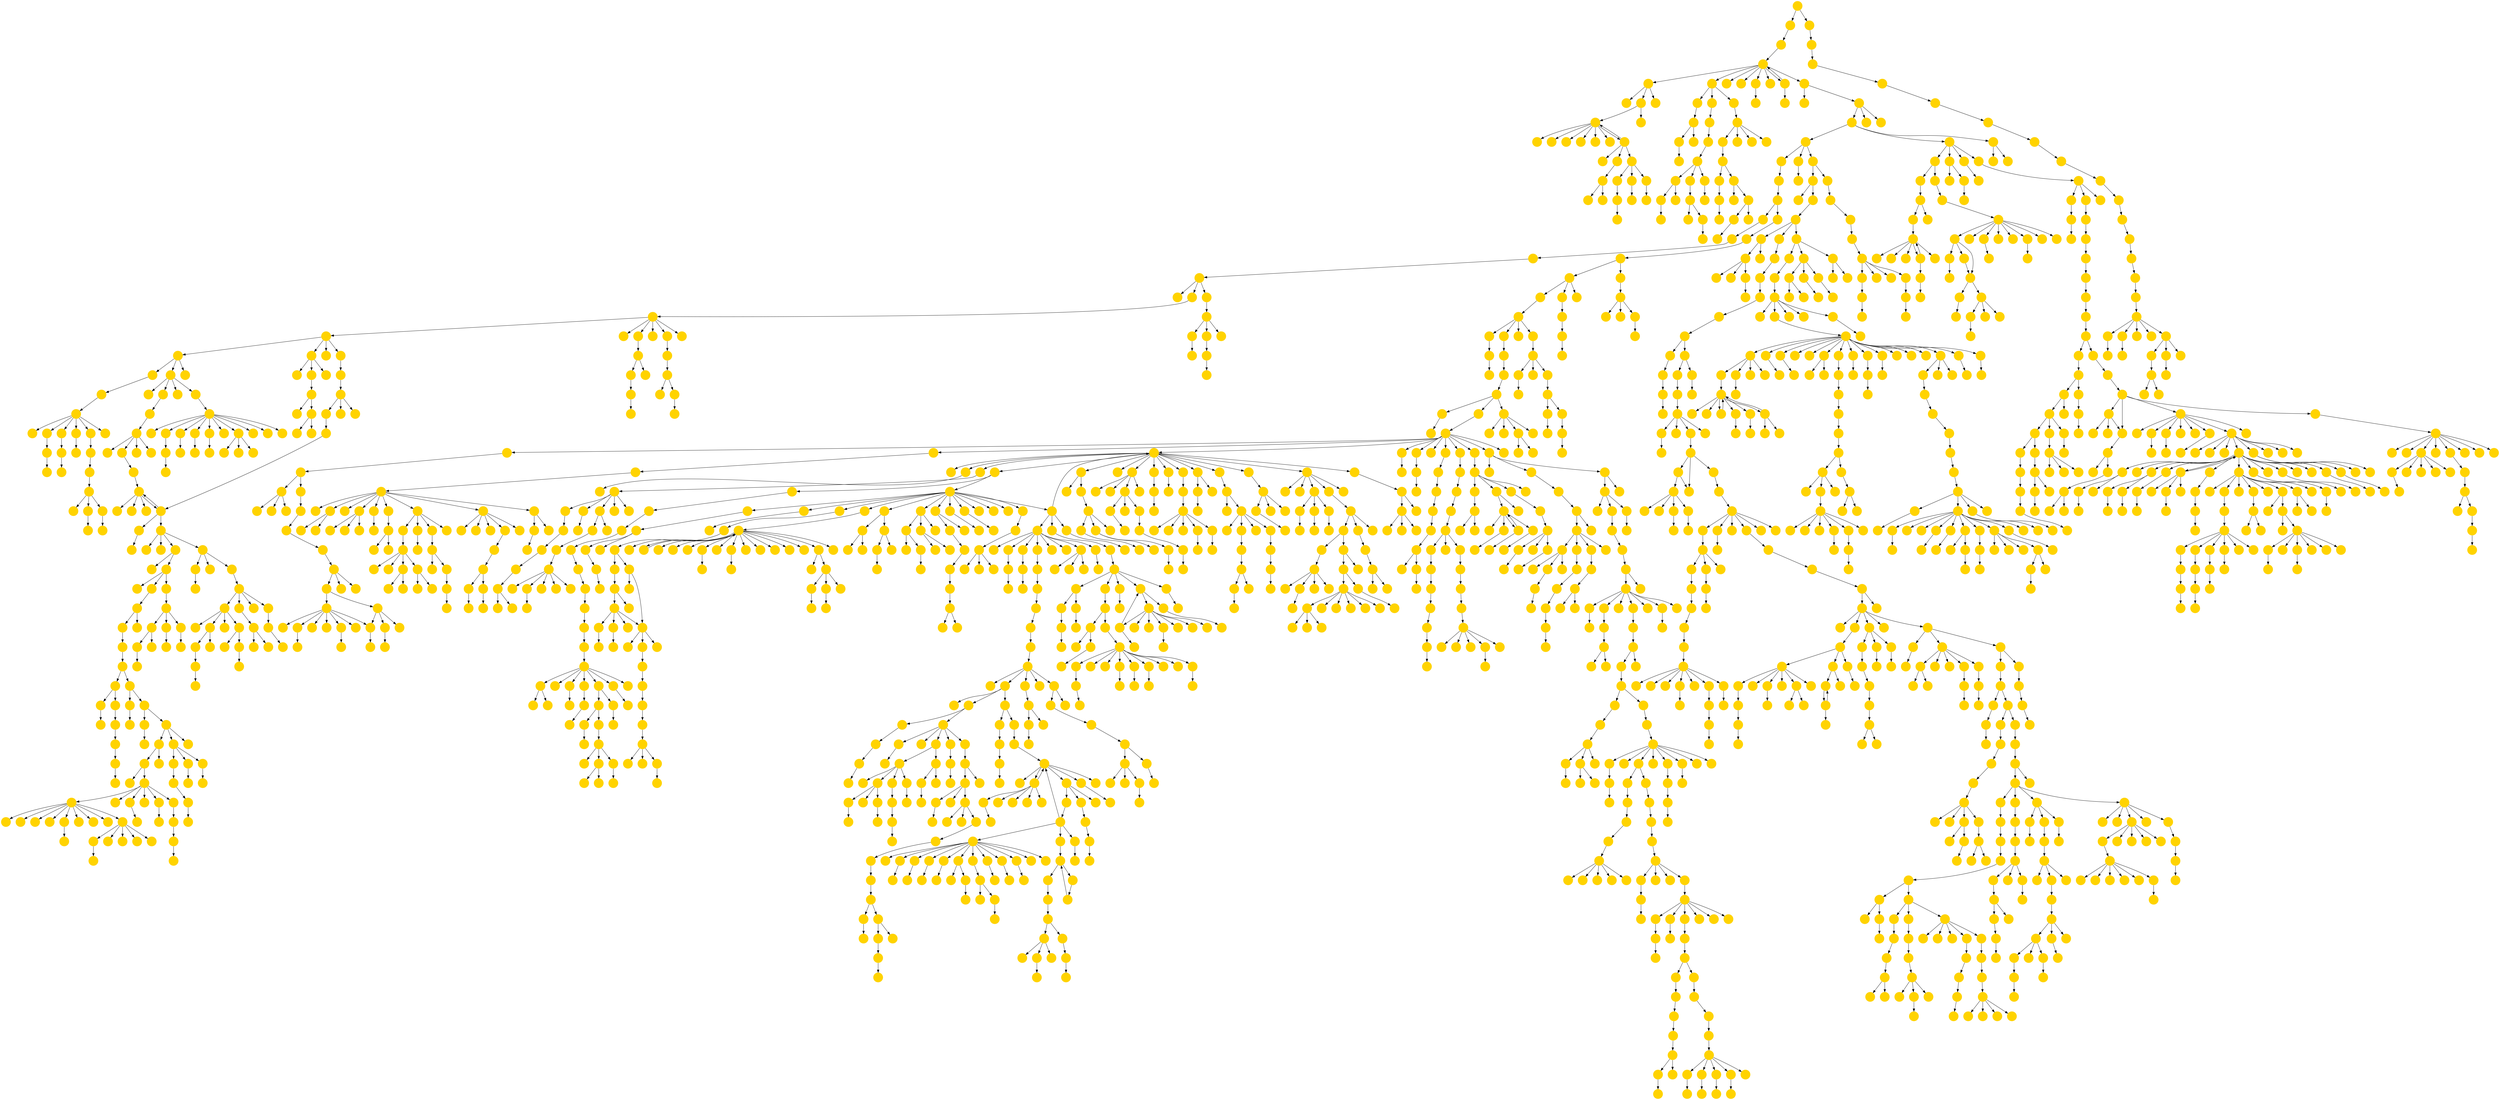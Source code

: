digraph{
0 [tooltip = "Q", penwidth = 0, style = filled, fillcolor = "#ffd300", shape = circle, label = ""]
1 [tooltip = "Q", penwidth = 0, style = filled, fillcolor = "#ffd300", shape = circle, label = ""]
2 [tooltip = "Q", penwidth = 0, style = filled, fillcolor = "#ffd300", shape = circle, label = ""]
3 [tooltip = "Q", penwidth = 0, style = filled, fillcolor = "#ffd300", shape = circle, label = ""]
4 [tooltip = "Q", penwidth = 0, style = filled, fillcolor = "#ffd300", shape = circle, label = ""]
5 [tooltip = "Q", penwidth = 0, style = filled, fillcolor = "#ffd300", shape = circle, label = ""]
6 [tooltip = "Q", penwidth = 0, style = filled, fillcolor = "#ffd300", shape = circle, label = ""]
7 [tooltip = "Q", penwidth = 0, style = filled, fillcolor = "#ffd300", shape = circle, label = ""]
8 [tooltip = "Q", penwidth = 0, style = filled, fillcolor = "#ffd300", shape = circle, label = ""]
9 [tooltip = "Q", penwidth = 0, style = filled, fillcolor = "#ffd300", shape = circle, label = ""]
10 [tooltip = "Q", penwidth = 0, style = filled, fillcolor = "#ffd300", shape = circle, label = ""]
11 [tooltip = "Q", penwidth = 0, style = filled, fillcolor = "#ffd300", shape = circle, label = ""]
12 [tooltip = "Q", penwidth = 0, style = filled, fillcolor = "#ffd300", shape = circle, label = ""]
13 [tooltip = "Q", penwidth = 0, style = filled, fillcolor = "#ffd300", shape = circle, label = ""]
14 [tooltip = "Q", penwidth = 0, style = filled, fillcolor = "#ffd300", shape = circle, label = ""]
15 [tooltip = "Q", penwidth = 0, style = filled, fillcolor = "#ffd300", shape = circle, label = ""]
16 [tooltip = "Q", penwidth = 0, style = filled, fillcolor = "#ffd300", shape = circle, label = ""]
17 [tooltip = "Q", penwidth = 0, style = filled, fillcolor = "#ffd300", shape = circle, label = ""]
18 [tooltip = "Q", penwidth = 0, style = filled, fillcolor = "#ffd300", shape = circle, label = ""]
19 [tooltip = "Q", penwidth = 0, style = filled, fillcolor = "#ffd300", shape = circle, label = ""]
20 [tooltip = "Q", penwidth = 0, style = filled, fillcolor = "#ffd300", shape = circle, label = ""]
21 [tooltip = "Q", penwidth = 0, style = filled, fillcolor = "#ffd300", shape = circle, label = ""]
22 [tooltip = "Q", penwidth = 0, style = filled, fillcolor = "#ffd300", shape = circle, label = ""]
23 [tooltip = "Q", penwidth = 0, style = filled, fillcolor = "#ffd300", shape = circle, label = ""]
24 [tooltip = "Q", penwidth = 0, style = filled, fillcolor = "#ffd300", shape = circle, label = ""]
25 [tooltip = "Q", penwidth = 0, style = filled, fillcolor = "#ffd300", shape = circle, label = ""]
26 [tooltip = "Q", penwidth = 0, style = filled, fillcolor = "#ffd300", shape = circle, label = ""]
27 [tooltip = "Q", penwidth = 0, style = filled, fillcolor = "#ffd300", shape = circle, label = ""]
28 [tooltip = "Q", penwidth = 0, style = filled, fillcolor = "#ffd300", shape = circle, label = ""]
29 [tooltip = "Q", penwidth = 0, style = filled, fillcolor = "#ffd300", shape = circle, label = ""]
30 [tooltip = "Q", penwidth = 0, style = filled, fillcolor = "#ffd300", shape = circle, label = ""]
31 [tooltip = "Q", penwidth = 0, style = filled, fillcolor = "#ffd300", shape = circle, label = ""]
32 [tooltip = "Q", penwidth = 0, style = filled, fillcolor = "#ffd300", shape = circle, label = ""]
33 [tooltip = "Q", penwidth = 0, style = filled, fillcolor = "#ffd300", shape = circle, label = ""]
34 [tooltip = "Q", penwidth = 0, style = filled, fillcolor = "#ffd300", shape = circle, label = ""]
35 [tooltip = "Q", penwidth = 0, style = filled, fillcolor = "#ffd300", shape = circle, label = ""]
36 [tooltip = "Q", penwidth = 0, style = filled, fillcolor = "#ffd300", shape = circle, label = ""]
37 [tooltip = "Q", penwidth = 0, style = filled, fillcolor = "#ffd300", shape = circle, label = ""]
38 [tooltip = "Q", penwidth = 0, style = filled, fillcolor = "#ffd300", shape = circle, label = ""]
39 [tooltip = "Q", penwidth = 0, style = filled, fillcolor = "#ffd300", shape = circle, label = ""]
40 [tooltip = "Q", penwidth = 0, style = filled, fillcolor = "#ffd300", shape = circle, label = ""]
41 [tooltip = "Q", penwidth = 0, style = filled, fillcolor = "#ffd300", shape = circle, label = ""]
42 [tooltip = "Q", penwidth = 0, style = filled, fillcolor = "#ffd300", shape = circle, label = ""]
43 [tooltip = "Q", penwidth = 0, style = filled, fillcolor = "#ffd300", shape = circle, label = ""]
44 [tooltip = "Q", penwidth = 0, style = filled, fillcolor = "#ffd300", shape = circle, label = ""]
45 [tooltip = "Q", penwidth = 0, style = filled, fillcolor = "#ffd300", shape = circle, label = ""]
46 [tooltip = "Q", penwidth = 0, style = filled, fillcolor = "#ffd300", shape = circle, label = ""]
47 [tooltip = "Q", penwidth = 0, style = filled, fillcolor = "#ffd300", shape = circle, label = ""]
48 [tooltip = "Q", penwidth = 0, style = filled, fillcolor = "#ffd300", shape = circle, label = ""]
49 [tooltip = "Q", penwidth = 0, style = filled, fillcolor = "#ffd300", shape = circle, label = ""]
50 [tooltip = "Q", penwidth = 0, style = filled, fillcolor = "#ffd300", shape = circle, label = ""]
51 [tooltip = "Q", penwidth = 0, style = filled, fillcolor = "#ffd300", shape = circle, label = ""]
52 [tooltip = "Q", penwidth = 0, style = filled, fillcolor = "#ffd300", shape = circle, label = ""]
53 [tooltip = "Q", penwidth = 0, style = filled, fillcolor = "#ffd300", shape = circle, label = ""]
54 [tooltip = "Q", penwidth = 0, style = filled, fillcolor = "#ffd300", shape = circle, label = ""]
55 [tooltip = "Q", penwidth = 0, style = filled, fillcolor = "#ffd300", shape = circle, label = ""]
56 [tooltip = "Q", penwidth = 0, style = filled, fillcolor = "#ffd300", shape = circle, label = ""]
57 [tooltip = "Q", penwidth = 0, style = filled, fillcolor = "#ffd300", shape = circle, label = ""]
58 [tooltip = "Q", penwidth = 0, style = filled, fillcolor = "#ffd300", shape = circle, label = ""]
59 [tooltip = "Q", penwidth = 0, style = filled, fillcolor = "#ffd300", shape = circle, label = ""]
60 [tooltip = "Q", penwidth = 0, style = filled, fillcolor = "#ffd300", shape = circle, label = ""]
61 [tooltip = "Q", penwidth = 0, style = filled, fillcolor = "#ffd300", shape = circle, label = ""]
62 [tooltip = "Q", penwidth = 0, style = filled, fillcolor = "#ffd300", shape = circle, label = ""]
63 [tooltip = "Q", penwidth = 0, style = filled, fillcolor = "#ffd300", shape = circle, label = ""]
64 [tooltip = "Q", penwidth = 0, style = filled, fillcolor = "#ffd300", shape = circle, label = ""]
65 [tooltip = "Q", penwidth = 0, style = filled, fillcolor = "#ffd300", shape = circle, label = ""]
66 [tooltip = "Q", penwidth = 0, style = filled, fillcolor = "#ffd300", shape = circle, label = ""]
67 [tooltip = "Q", penwidth = 0, style = filled, fillcolor = "#ffd300", shape = circle, label = ""]
68 [tooltip = "Q", penwidth = 0, style = filled, fillcolor = "#ffd300", shape = circle, label = ""]
69 [tooltip = "Q", penwidth = 0, style = filled, fillcolor = "#ffd300", shape = circle, label = ""]
70 [tooltip = "Q", penwidth = 0, style = filled, fillcolor = "#ffd300", shape = circle, label = ""]
71 [tooltip = "Q", penwidth = 0, style = filled, fillcolor = "#ffd300", shape = circle, label = ""]
72 [tooltip = "Q", penwidth = 0, style = filled, fillcolor = "#ffd300", shape = circle, label = ""]
73 [tooltip = "Q", penwidth = 0, style = filled, fillcolor = "#ffd300", shape = circle, label = ""]
74 [tooltip = "Q", penwidth = 0, style = filled, fillcolor = "#ffd300", shape = circle, label = ""]
75 [tooltip = "Q", penwidth = 0, style = filled, fillcolor = "#ffd300", shape = circle, label = ""]
76 [tooltip = "Q", penwidth = 0, style = filled, fillcolor = "#ffd300", shape = circle, label = ""]
77 [tooltip = "Q", penwidth = 0, style = filled, fillcolor = "#ffd300", shape = circle, label = ""]
78 [tooltip = "Q", penwidth = 0, style = filled, fillcolor = "#ffd300", shape = circle, label = ""]
79 [tooltip = "Q", penwidth = 0, style = filled, fillcolor = "#ffd300", shape = circle, label = ""]
80 [tooltip = "Q", penwidth = 0, style = filled, fillcolor = "#ffd300", shape = circle, label = ""]
81 [tooltip = "Q", penwidth = 0, style = filled, fillcolor = "#ffd300", shape = circle, label = ""]
82 [tooltip = "Q", penwidth = 0, style = filled, fillcolor = "#ffd300", shape = circle, label = ""]
83 [tooltip = "Q", penwidth = 0, style = filled, fillcolor = "#ffd300", shape = circle, label = ""]
84 [tooltip = "Q", penwidth = 0, style = filled, fillcolor = "#ffd300", shape = circle, label = ""]
85 [tooltip = "Q", penwidth = 0, style = filled, fillcolor = "#ffd300", shape = circle, label = ""]
86 [tooltip = "Q", penwidth = 0, style = filled, fillcolor = "#ffd300", shape = circle, label = ""]
87 [tooltip = "Q", penwidth = 0, style = filled, fillcolor = "#ffd300", shape = circle, label = ""]
88 [tooltip = "Q", penwidth = 0, style = filled, fillcolor = "#ffd300", shape = circle, label = ""]
89 [tooltip = "Q", penwidth = 0, style = filled, fillcolor = "#ffd300", shape = circle, label = ""]
90 [tooltip = "Q", penwidth = 0, style = filled, fillcolor = "#ffd300", shape = circle, label = ""]
91 [tooltip = "Q", penwidth = 0, style = filled, fillcolor = "#ffd300", shape = circle, label = ""]
92 [tooltip = "Q", penwidth = 0, style = filled, fillcolor = "#ffd300", shape = circle, label = ""]
93 [tooltip = "Q", penwidth = 0, style = filled, fillcolor = "#ffd300", shape = circle, label = ""]
94 [tooltip = "Q", penwidth = 0, style = filled, fillcolor = "#ffd300", shape = circle, label = ""]
95 [tooltip = "Q", penwidth = 0, style = filled, fillcolor = "#ffd300", shape = circle, label = ""]
96 [tooltip = "Q", penwidth = 0, style = filled, fillcolor = "#ffd300", shape = circle, label = ""]
97 [tooltip = "Q", penwidth = 0, style = filled, fillcolor = "#ffd300", shape = circle, label = ""]
98 [tooltip = "Q", penwidth = 0, style = filled, fillcolor = "#ffd300", shape = circle, label = ""]
99 [tooltip = "Q", penwidth = 0, style = filled, fillcolor = "#ffd300", shape = circle, label = ""]
100 [tooltip = "Q", penwidth = 0, style = filled, fillcolor = "#ffd300", shape = circle, label = ""]
101 [tooltip = "Q", penwidth = 0, style = filled, fillcolor = "#ffd300", shape = circle, label = ""]
102 [tooltip = "Q", penwidth = 0, style = filled, fillcolor = "#ffd300", shape = circle, label = ""]
103 [tooltip = "Q", penwidth = 0, style = filled, fillcolor = "#ffd300", shape = circle, label = ""]
104 [tooltip = "Q", penwidth = 0, style = filled, fillcolor = "#ffd300", shape = circle, label = ""]
105 [tooltip = "Q", penwidth = 0, style = filled, fillcolor = "#ffd300", shape = circle, label = ""]
106 [tooltip = "Q", penwidth = 0, style = filled, fillcolor = "#ffd300", shape = circle, label = ""]
107 [tooltip = "Q", penwidth = 0, style = filled, fillcolor = "#ffd300", shape = circle, label = ""]
108 [tooltip = "Q", penwidth = 0, style = filled, fillcolor = "#ffd300", shape = circle, label = ""]
109 [tooltip = "Q", penwidth = 0, style = filled, fillcolor = "#ffd300", shape = circle, label = ""]
110 [tooltip = "Q", penwidth = 0, style = filled, fillcolor = "#ffd300", shape = circle, label = ""]
111 [tooltip = "Q", penwidth = 0, style = filled, fillcolor = "#ffd300", shape = circle, label = ""]
112 [tooltip = "Q", penwidth = 0, style = filled, fillcolor = "#ffd300", shape = circle, label = ""]
113 [tooltip = "Q", penwidth = 0, style = filled, fillcolor = "#ffd300", shape = circle, label = ""]
114 [tooltip = "Q", penwidth = 0, style = filled, fillcolor = "#ffd300", shape = circle, label = ""]
115 [tooltip = "Q", penwidth = 0, style = filled, fillcolor = "#ffd300", shape = circle, label = ""]
116 [tooltip = "Q", penwidth = 0, style = filled, fillcolor = "#ffd300", shape = circle, label = ""]
117 [tooltip = "Q", penwidth = 0, style = filled, fillcolor = "#ffd300", shape = circle, label = ""]
118 [tooltip = "Q", penwidth = 0, style = filled, fillcolor = "#ffd300", shape = circle, label = ""]
119 [tooltip = "Q", penwidth = 0, style = filled, fillcolor = "#ffd300", shape = circle, label = ""]
120 [tooltip = "Q", penwidth = 0, style = filled, fillcolor = "#ffd300", shape = circle, label = ""]
121 [tooltip = "Q", penwidth = 0, style = filled, fillcolor = "#ffd300", shape = circle, label = ""]
122 [tooltip = "Q", penwidth = 0, style = filled, fillcolor = "#ffd300", shape = circle, label = ""]
123 [tooltip = "Q", penwidth = 0, style = filled, fillcolor = "#ffd300", shape = circle, label = ""]
124 [tooltip = "Q", penwidth = 0, style = filled, fillcolor = "#ffd300", shape = circle, label = ""]
125 [tooltip = "Q", penwidth = 0, style = filled, fillcolor = "#ffd300", shape = circle, label = ""]
126 [tooltip = "Q", penwidth = 0, style = filled, fillcolor = "#ffd300", shape = circle, label = ""]
127 [tooltip = "Q", penwidth = 0, style = filled, fillcolor = "#ffd300", shape = circle, label = ""]
128 [tooltip = "Q", penwidth = 0, style = filled, fillcolor = "#ffd300", shape = circle, label = ""]
129 [tooltip = "Q", penwidth = 0, style = filled, fillcolor = "#ffd300", shape = circle, label = ""]
130 [tooltip = "Q", penwidth = 0, style = filled, fillcolor = "#ffd300", shape = circle, label = ""]
131 [tooltip = "Q", penwidth = 0, style = filled, fillcolor = "#ffd300", shape = circle, label = ""]
132 [tooltip = "Q", penwidth = 0, style = filled, fillcolor = "#ffd300", shape = circle, label = ""]
133 [tooltip = "Q", penwidth = 0, style = filled, fillcolor = "#ffd300", shape = circle, label = ""]
134 [tooltip = "Q", penwidth = 0, style = filled, fillcolor = "#ffd300", shape = circle, label = ""]
135 [tooltip = "Q", penwidth = 0, style = filled, fillcolor = "#ffd300", shape = circle, label = ""]
136 [tooltip = "Q", penwidth = 0, style = filled, fillcolor = "#ffd300", shape = circle, label = ""]
137 [tooltip = "Q", penwidth = 0, style = filled, fillcolor = "#ffd300", shape = circle, label = ""]
138 [tooltip = "Q", penwidth = 0, style = filled, fillcolor = "#ffd300", shape = circle, label = ""]
139 [tooltip = "Q", penwidth = 0, style = filled, fillcolor = "#ffd300", shape = circle, label = ""]
140 [tooltip = "Q", penwidth = 0, style = filled, fillcolor = "#ffd300", shape = circle, label = ""]
141 [tooltip = "Q", penwidth = 0, style = filled, fillcolor = "#ffd300", shape = circle, label = ""]
142 [tooltip = "Q", penwidth = 0, style = filled, fillcolor = "#ffd300", shape = circle, label = ""]
143 [tooltip = "Q", penwidth = 0, style = filled, fillcolor = "#ffd300", shape = circle, label = ""]
144 [tooltip = "Q", penwidth = 0, style = filled, fillcolor = "#ffd300", shape = circle, label = ""]
145 [tooltip = "Q", penwidth = 0, style = filled, fillcolor = "#ffd300", shape = circle, label = ""]
146 [tooltip = "Q", penwidth = 0, style = filled, fillcolor = "#ffd300", shape = circle, label = ""]
147 [tooltip = "Q", penwidth = 0, style = filled, fillcolor = "#ffd300", shape = circle, label = ""]
148 [tooltip = "Q", penwidth = 0, style = filled, fillcolor = "#ffd300", shape = circle, label = ""]
149 [tooltip = "Q", penwidth = 0, style = filled, fillcolor = "#ffd300", shape = circle, label = ""]
150 [tooltip = "Q", penwidth = 0, style = filled, fillcolor = "#ffd300", shape = circle, label = ""]
151 [tooltip = "Q", penwidth = 0, style = filled, fillcolor = "#ffd300", shape = circle, label = ""]
152 [tooltip = "Q", penwidth = 0, style = filled, fillcolor = "#ffd300", shape = circle, label = ""]
153 [tooltip = "Q", penwidth = 0, style = filled, fillcolor = "#ffd300", shape = circle, label = ""]
154 [tooltip = "Q", penwidth = 0, style = filled, fillcolor = "#ffd300", shape = circle, label = ""]
155 [tooltip = "Q", penwidth = 0, style = filled, fillcolor = "#ffd300", shape = circle, label = ""]
156 [tooltip = "Q", penwidth = 0, style = filled, fillcolor = "#ffd300", shape = circle, label = ""]
157 [tooltip = "Q", penwidth = 0, style = filled, fillcolor = "#ffd300", shape = circle, label = ""]
158 [tooltip = "Q", penwidth = 0, style = filled, fillcolor = "#ffd300", shape = circle, label = ""]
159 [tooltip = "Q", penwidth = 0, style = filled, fillcolor = "#ffd300", shape = circle, label = ""]
160 [tooltip = "Q", penwidth = 0, style = filled, fillcolor = "#ffd300", shape = circle, label = ""]
161 [tooltip = "Q", penwidth = 0, style = filled, fillcolor = "#ffd300", shape = circle, label = ""]
162 [tooltip = "Q", penwidth = 0, style = filled, fillcolor = "#ffd300", shape = circle, label = ""]
163 [tooltip = "Q", penwidth = 0, style = filled, fillcolor = "#ffd300", shape = circle, label = ""]
164 [tooltip = "Q", penwidth = 0, style = filled, fillcolor = "#ffd300", shape = circle, label = ""]
165 [tooltip = "Q", penwidth = 0, style = filled, fillcolor = "#ffd300", shape = circle, label = ""]
166 [tooltip = "Q", penwidth = 0, style = filled, fillcolor = "#ffd300", shape = circle, label = ""]
167 [tooltip = "Q", penwidth = 0, style = filled, fillcolor = "#ffd300", shape = circle, label = ""]
168 [tooltip = "Q", penwidth = 0, style = filled, fillcolor = "#ffd300", shape = circle, label = ""]
169 [tooltip = "Q", penwidth = 0, style = filled, fillcolor = "#ffd300", shape = circle, label = ""]
170 [tooltip = "Q", penwidth = 0, style = filled, fillcolor = "#ffd300", shape = circle, label = ""]
171 [tooltip = "Q", penwidth = 0, style = filled, fillcolor = "#ffd300", shape = circle, label = ""]
172 [tooltip = "Q", penwidth = 0, style = filled, fillcolor = "#ffd300", shape = circle, label = ""]
173 [tooltip = "Q", penwidth = 0, style = filled, fillcolor = "#ffd300", shape = circle, label = ""]
174 [tooltip = "Q", penwidth = 0, style = filled, fillcolor = "#ffd300", shape = circle, label = ""]
175 [tooltip = "Q", penwidth = 0, style = filled, fillcolor = "#ffd300", shape = circle, label = ""]
176 [tooltip = "Q", penwidth = 0, style = filled, fillcolor = "#ffd300", shape = circle, label = ""]
177 [tooltip = "Q", penwidth = 0, style = filled, fillcolor = "#ffd300", shape = circle, label = ""]
178 [tooltip = "Q", penwidth = 0, style = filled, fillcolor = "#ffd300", shape = circle, label = ""]
179 [tooltip = "Q", penwidth = 0, style = filled, fillcolor = "#ffd300", shape = circle, label = ""]
180 [tooltip = "Q", penwidth = 0, style = filled, fillcolor = "#ffd300", shape = circle, label = ""]
181 [tooltip = "Q", penwidth = 0, style = filled, fillcolor = "#ffd300", shape = circle, label = ""]
182 [tooltip = "Q", penwidth = 0, style = filled, fillcolor = "#ffd300", shape = circle, label = ""]
183 [tooltip = "Q", penwidth = 0, style = filled, fillcolor = "#ffd300", shape = circle, label = ""]
184 [tooltip = "Q", penwidth = 0, style = filled, fillcolor = "#ffd300", shape = circle, label = ""]
185 [tooltip = "Q", penwidth = 0, style = filled, fillcolor = "#ffd300", shape = circle, label = ""]
186 [tooltip = "Q", penwidth = 0, style = filled, fillcolor = "#ffd300", shape = circle, label = ""]
187 [tooltip = "Q", penwidth = 0, style = filled, fillcolor = "#ffd300", shape = circle, label = ""]
188 [tooltip = "Q", penwidth = 0, style = filled, fillcolor = "#ffd300", shape = circle, label = ""]
189 [tooltip = "Q", penwidth = 0, style = filled, fillcolor = "#ffd300", shape = circle, label = ""]
190 [tooltip = "Q", penwidth = 0, style = filled, fillcolor = "#ffd300", shape = circle, label = ""]
191 [tooltip = "Q", penwidth = 0, style = filled, fillcolor = "#ffd300", shape = circle, label = ""]
192 [tooltip = "Q", penwidth = 0, style = filled, fillcolor = "#ffd300", shape = circle, label = ""]
193 [tooltip = "Q", penwidth = 0, style = filled, fillcolor = "#ffd300", shape = circle, label = ""]
194 [tooltip = "Q", penwidth = 0, style = filled, fillcolor = "#ffd300", shape = circle, label = ""]
195 [tooltip = "Q", penwidth = 0, style = filled, fillcolor = "#ffd300", shape = circle, label = ""]
196 [tooltip = "Q", penwidth = 0, style = filled, fillcolor = "#ffd300", shape = circle, label = ""]
197 [tooltip = "Q", penwidth = 0, style = filled, fillcolor = "#ffd300", shape = circle, label = ""]
198 [tooltip = "Q", penwidth = 0, style = filled, fillcolor = "#ffd300", shape = circle, label = ""]
199 [tooltip = "Q", penwidth = 0, style = filled, fillcolor = "#ffd300", shape = circle, label = ""]
200 [tooltip = "Q", penwidth = 0, style = filled, fillcolor = "#ffd300", shape = circle, label = ""]
201 [tooltip = "Q", penwidth = 0, style = filled, fillcolor = "#ffd300", shape = circle, label = ""]
202 [tooltip = "Q", penwidth = 0, style = filled, fillcolor = "#ffd300", shape = circle, label = ""]
203 [tooltip = "Q", penwidth = 0, style = filled, fillcolor = "#ffd300", shape = circle, label = ""]
204 [tooltip = "Q", penwidth = 0, style = filled, fillcolor = "#ffd300", shape = circle, label = ""]
205 [tooltip = "Q", penwidth = 0, style = filled, fillcolor = "#ffd300", shape = circle, label = ""]
206 [tooltip = "Q", penwidth = 0, style = filled, fillcolor = "#ffd300", shape = circle, label = ""]
207 [tooltip = "Q", penwidth = 0, style = filled, fillcolor = "#ffd300", shape = circle, label = ""]
208 [tooltip = "Q", penwidth = 0, style = filled, fillcolor = "#ffd300", shape = circle, label = ""]
209 [tooltip = "Q", penwidth = 0, style = filled, fillcolor = "#ffd300", shape = circle, label = ""]
210 [tooltip = "Q", penwidth = 0, style = filled, fillcolor = "#ffd300", shape = circle, label = ""]
211 [tooltip = "Q", penwidth = 0, style = filled, fillcolor = "#ffd300", shape = circle, label = ""]
212 [tooltip = "Q", penwidth = 0, style = filled, fillcolor = "#ffd300", shape = circle, label = ""]
213 [tooltip = "Q", penwidth = 0, style = filled, fillcolor = "#ffd300", shape = circle, label = ""]
214 [tooltip = "Q", penwidth = 0, style = filled, fillcolor = "#ffd300", shape = circle, label = ""]
215 [tooltip = "Q", penwidth = 0, style = filled, fillcolor = "#ffd300", shape = circle, label = ""]
216 [tooltip = "Q", penwidth = 0, style = filled, fillcolor = "#ffd300", shape = circle, label = ""]
217 [tooltip = "Q", penwidth = 0, style = filled, fillcolor = "#ffd300", shape = circle, label = ""]
218 [tooltip = "Q", penwidth = 0, style = filled, fillcolor = "#ffd300", shape = circle, label = ""]
219 [tooltip = "Q", penwidth = 0, style = filled, fillcolor = "#ffd300", shape = circle, label = ""]
220 [tooltip = "Q", penwidth = 0, style = filled, fillcolor = "#ffd300", shape = circle, label = ""]
221 [tooltip = "Q", penwidth = 0, style = filled, fillcolor = "#ffd300", shape = circle, label = ""]
222 [tooltip = "Q", penwidth = 0, style = filled, fillcolor = "#ffd300", shape = circle, label = ""]
223 [tooltip = "Q", penwidth = 0, style = filled, fillcolor = "#ffd300", shape = circle, label = ""]
224 [tooltip = "Q", penwidth = 0, style = filled, fillcolor = "#ffd300", shape = circle, label = ""]
225 [tooltip = "Q", penwidth = 0, style = filled, fillcolor = "#ffd300", shape = circle, label = ""]
226 [tooltip = "Q", penwidth = 0, style = filled, fillcolor = "#ffd300", shape = circle, label = ""]
227 [tooltip = "Q", penwidth = 0, style = filled, fillcolor = "#ffd300", shape = circle, label = ""]
228 [tooltip = "Q", penwidth = 0, style = filled, fillcolor = "#ffd300", shape = circle, label = ""]
229 [tooltip = "Q", penwidth = 0, style = filled, fillcolor = "#ffd300", shape = circle, label = ""]
230 [tooltip = "Q", penwidth = 0, style = filled, fillcolor = "#ffd300", shape = circle, label = ""]
231 [tooltip = "Q", penwidth = 0, style = filled, fillcolor = "#ffd300", shape = circle, label = ""]
232 [tooltip = "Q", penwidth = 0, style = filled, fillcolor = "#ffd300", shape = circle, label = ""]
233 [tooltip = "Q", penwidth = 0, style = filled, fillcolor = "#ffd300", shape = circle, label = ""]
234 [tooltip = "Q", penwidth = 0, style = filled, fillcolor = "#ffd300", shape = circle, label = ""]
235 [tooltip = "Q", penwidth = 0, style = filled, fillcolor = "#ffd300", shape = circle, label = ""]
236 [tooltip = "Q", penwidth = 0, style = filled, fillcolor = "#ffd300", shape = circle, label = ""]
237 [tooltip = "Q", penwidth = 0, style = filled, fillcolor = "#ffd300", shape = circle, label = ""]
238 [tooltip = "Q", penwidth = 0, style = filled, fillcolor = "#ffd300", shape = circle, label = ""]
239 [tooltip = "Q", penwidth = 0, style = filled, fillcolor = "#ffd300", shape = circle, label = ""]
240 [tooltip = "Q", penwidth = 0, style = filled, fillcolor = "#ffd300", shape = circle, label = ""]
241 [tooltip = "Q", penwidth = 0, style = filled, fillcolor = "#ffd300", shape = circle, label = ""]
242 [tooltip = "Q", penwidth = 0, style = filled, fillcolor = "#ffd300", shape = circle, label = ""]
243 [tooltip = "Q", penwidth = 0, style = filled, fillcolor = "#ffd300", shape = circle, label = ""]
244 [tooltip = "Q", penwidth = 0, style = filled, fillcolor = "#ffd300", shape = circle, label = ""]
245 [tooltip = "Q", penwidth = 0, style = filled, fillcolor = "#ffd300", shape = circle, label = ""]
246 [tooltip = "Q", penwidth = 0, style = filled, fillcolor = "#ffd300", shape = circle, label = ""]
247 [tooltip = "Q", penwidth = 0, style = filled, fillcolor = "#ffd300", shape = circle, label = ""]
248 [tooltip = "Q", penwidth = 0, style = filled, fillcolor = "#ffd300", shape = circle, label = ""]
249 [tooltip = "Q", penwidth = 0, style = filled, fillcolor = "#ffd300", shape = circle, label = ""]
250 [tooltip = "Q", penwidth = 0, style = filled, fillcolor = "#ffd300", shape = circle, label = ""]
251 [tooltip = "Q", penwidth = 0, style = filled, fillcolor = "#ffd300", shape = circle, label = ""]
252 [tooltip = "Q", penwidth = 0, style = filled, fillcolor = "#ffd300", shape = circle, label = ""]
253 [tooltip = "Q", penwidth = 0, style = filled, fillcolor = "#ffd300", shape = circle, label = ""]
254 [tooltip = "Q", penwidth = 0, style = filled, fillcolor = "#ffd300", shape = circle, label = ""]
255 [tooltip = "Q", penwidth = 0, style = filled, fillcolor = "#ffd300", shape = circle, label = ""]
256 [tooltip = "Q", penwidth = 0, style = filled, fillcolor = "#ffd300", shape = circle, label = ""]
257 [tooltip = "Q", penwidth = 0, style = filled, fillcolor = "#ffd300", shape = circle, label = ""]
258 [tooltip = "Q", penwidth = 0, style = filled, fillcolor = "#ffd300", shape = circle, label = ""]
259 [tooltip = "Q", penwidth = 0, style = filled, fillcolor = "#ffd300", shape = circle, label = ""]
260 [tooltip = "Q", penwidth = 0, style = filled, fillcolor = "#ffd300", shape = circle, label = ""]
261 [tooltip = "Q", penwidth = 0, style = filled, fillcolor = "#ffd300", shape = circle, label = ""]
262 [tooltip = "Q", penwidth = 0, style = filled, fillcolor = "#ffd300", shape = circle, label = ""]
263 [tooltip = "Q", penwidth = 0, style = filled, fillcolor = "#ffd300", shape = circle, label = ""]
264 [tooltip = "Q", penwidth = 0, style = filled, fillcolor = "#ffd300", shape = circle, label = ""]
265 [tooltip = "Q", penwidth = 0, style = filled, fillcolor = "#ffd300", shape = circle, label = ""]
266 [tooltip = "Q", penwidth = 0, style = filled, fillcolor = "#ffd300", shape = circle, label = ""]
267 [tooltip = "Q", penwidth = 0, style = filled, fillcolor = "#ffd300", shape = circle, label = ""]
268 [tooltip = "Q", penwidth = 0, style = filled, fillcolor = "#ffd300", shape = circle, label = ""]
269 [tooltip = "Q", penwidth = 0, style = filled, fillcolor = "#ffd300", shape = circle, label = ""]
270 [tooltip = "Q", penwidth = 0, style = filled, fillcolor = "#ffd300", shape = circle, label = ""]
271 [tooltip = "Q", penwidth = 0, style = filled, fillcolor = "#ffd300", shape = circle, label = ""]
272 [tooltip = "Q", penwidth = 0, style = filled, fillcolor = "#ffd300", shape = circle, label = ""]
273 [tooltip = "Q", penwidth = 0, style = filled, fillcolor = "#ffd300", shape = circle, label = ""]
274 [tooltip = "Q", penwidth = 0, style = filled, fillcolor = "#ffd300", shape = circle, label = ""]
275 [tooltip = "Q", penwidth = 0, style = filled, fillcolor = "#ffd300", shape = circle, label = ""]
276 [tooltip = "Q", penwidth = 0, style = filled, fillcolor = "#ffd300", shape = circle, label = ""]
277 [tooltip = "Q", penwidth = 0, style = filled, fillcolor = "#ffd300", shape = circle, label = ""]
278 [tooltip = "Q", penwidth = 0, style = filled, fillcolor = "#ffd300", shape = circle, label = ""]
279 [tooltip = "Q", penwidth = 0, style = filled, fillcolor = "#ffd300", shape = circle, label = ""]
280 [tooltip = "Q", penwidth = 0, style = filled, fillcolor = "#ffd300", shape = circle, label = ""]
281 [tooltip = "Q", penwidth = 0, style = filled, fillcolor = "#ffd300", shape = circle, label = ""]
282 [tooltip = "Q", penwidth = 0, style = filled, fillcolor = "#ffd300", shape = circle, label = ""]
283 [tooltip = "Q", penwidth = 0, style = filled, fillcolor = "#ffd300", shape = circle, label = ""]
284 [tooltip = "Q", penwidth = 0, style = filled, fillcolor = "#ffd300", shape = circle, label = ""]
285 [tooltip = "Q", penwidth = 0, style = filled, fillcolor = "#ffd300", shape = circle, label = ""]
286 [tooltip = "Q", penwidth = 0, style = filled, fillcolor = "#ffd300", shape = circle, label = ""]
287 [tooltip = "Q", penwidth = 0, style = filled, fillcolor = "#ffd300", shape = circle, label = ""]
288 [tooltip = "Q", penwidth = 0, style = filled, fillcolor = "#ffd300", shape = circle, label = ""]
289 [tooltip = "Q", penwidth = 0, style = filled, fillcolor = "#ffd300", shape = circle, label = ""]
290 [tooltip = "Q", penwidth = 0, style = filled, fillcolor = "#ffd300", shape = circle, label = ""]
291 [tooltip = "Q", penwidth = 0, style = filled, fillcolor = "#ffd300", shape = circle, label = ""]
292 [tooltip = "Q", penwidth = 0, style = filled, fillcolor = "#ffd300", shape = circle, label = ""]
293 [tooltip = "Q", penwidth = 0, style = filled, fillcolor = "#ffd300", shape = circle, label = ""]
294 [tooltip = "Q", penwidth = 0, style = filled, fillcolor = "#ffd300", shape = circle, label = ""]
295 [tooltip = "Q", penwidth = 0, style = filled, fillcolor = "#ffd300", shape = circle, label = ""]
296 [tooltip = "Q", penwidth = 0, style = filled, fillcolor = "#ffd300", shape = circle, label = ""]
297 [tooltip = "Q", penwidth = 0, style = filled, fillcolor = "#ffd300", shape = circle, label = ""]
298 [tooltip = "Q", penwidth = 0, style = filled, fillcolor = "#ffd300", shape = circle, label = ""]
299 [tooltip = "Q", penwidth = 0, style = filled, fillcolor = "#ffd300", shape = circle, label = ""]
300 [tooltip = "Q", penwidth = 0, style = filled, fillcolor = "#ffd300", shape = circle, label = ""]
301 [tooltip = "Q", penwidth = 0, style = filled, fillcolor = "#ffd300", shape = circle, label = ""]
302 [tooltip = "Q", penwidth = 0, style = filled, fillcolor = "#ffd300", shape = circle, label = ""]
303 [tooltip = "Q", penwidth = 0, style = filled, fillcolor = "#ffd300", shape = circle, label = ""]
304 [tooltip = "Q", penwidth = 0, style = filled, fillcolor = "#ffd300", shape = circle, label = ""]
305 [tooltip = "Q", penwidth = 0, style = filled, fillcolor = "#ffd300", shape = circle, label = ""]
306 [tooltip = "Q", penwidth = 0, style = filled, fillcolor = "#ffd300", shape = circle, label = ""]
307 [tooltip = "Q", penwidth = 0, style = filled, fillcolor = "#ffd300", shape = circle, label = ""]
308 [tooltip = "Q", penwidth = 0, style = filled, fillcolor = "#ffd300", shape = circle, label = ""]
309 [tooltip = "Q", penwidth = 0, style = filled, fillcolor = "#ffd300", shape = circle, label = ""]
310 [tooltip = "Q", penwidth = 0, style = filled, fillcolor = "#ffd300", shape = circle, label = ""]
311 [tooltip = "Q", penwidth = 0, style = filled, fillcolor = "#ffd300", shape = circle, label = ""]
312 [tooltip = "Q", penwidth = 0, style = filled, fillcolor = "#ffd300", shape = circle, label = ""]
313 [tooltip = "Q", penwidth = 0, style = filled, fillcolor = "#ffd300", shape = circle, label = ""]
314 [tooltip = "Q", penwidth = 0, style = filled, fillcolor = "#ffd300", shape = circle, label = ""]
315 [tooltip = "Q", penwidth = 0, style = filled, fillcolor = "#ffd300", shape = circle, label = ""]
316 [tooltip = "Q", penwidth = 0, style = filled, fillcolor = "#ffd300", shape = circle, label = ""]
317 [tooltip = "Q", penwidth = 0, style = filled, fillcolor = "#ffd300", shape = circle, label = ""]
318 [tooltip = "Q", penwidth = 0, style = filled, fillcolor = "#ffd300", shape = circle, label = ""]
319 [tooltip = "Q", penwidth = 0, style = filled, fillcolor = "#ffd300", shape = circle, label = ""]
320 [tooltip = "Q", penwidth = 0, style = filled, fillcolor = "#ffd300", shape = circle, label = ""]
321 [tooltip = "Q", penwidth = 0, style = filled, fillcolor = "#ffd300", shape = circle, label = ""]
322 [tooltip = "Q", penwidth = 0, style = filled, fillcolor = "#ffd300", shape = circle, label = ""]
323 [tooltip = "Q", penwidth = 0, style = filled, fillcolor = "#ffd300", shape = circle, label = ""]
324 [tooltip = "Q", penwidth = 0, style = filled, fillcolor = "#ffd300", shape = circle, label = ""]
325 [tooltip = "Q", penwidth = 0, style = filled, fillcolor = "#ffd300", shape = circle, label = ""]
326 [tooltip = "Q", penwidth = 0, style = filled, fillcolor = "#ffd300", shape = circle, label = ""]
327 [tooltip = "Q", penwidth = 0, style = filled, fillcolor = "#ffd300", shape = circle, label = ""]
328 [tooltip = "Q", penwidth = 0, style = filled, fillcolor = "#ffd300", shape = circle, label = ""]
329 [tooltip = "Q", penwidth = 0, style = filled, fillcolor = "#ffd300", shape = circle, label = ""]
330 [tooltip = "Q", penwidth = 0, style = filled, fillcolor = "#ffd300", shape = circle, label = ""]
331 [tooltip = "Q", penwidth = 0, style = filled, fillcolor = "#ffd300", shape = circle, label = ""]
332 [tooltip = "Q", penwidth = 0, style = filled, fillcolor = "#ffd300", shape = circle, label = ""]
333 [tooltip = "Q", penwidth = 0, style = filled, fillcolor = "#ffd300", shape = circle, label = ""]
334 [tooltip = "Q", penwidth = 0, style = filled, fillcolor = "#ffd300", shape = circle, label = ""]
335 [tooltip = "Q", penwidth = 0, style = filled, fillcolor = "#ffd300", shape = circle, label = ""]
336 [tooltip = "Q", penwidth = 0, style = filled, fillcolor = "#ffd300", shape = circle, label = ""]
337 [tooltip = "Q", penwidth = 0, style = filled, fillcolor = "#ffd300", shape = circle, label = ""]
338 [tooltip = "Q", penwidth = 0, style = filled, fillcolor = "#ffd300", shape = circle, label = ""]
339 [tooltip = "Q", penwidth = 0, style = filled, fillcolor = "#ffd300", shape = circle, label = ""]
340 [tooltip = "Q", penwidth = 0, style = filled, fillcolor = "#ffd300", shape = circle, label = ""]
341 [tooltip = "Q", penwidth = 0, style = filled, fillcolor = "#ffd300", shape = circle, label = ""]
342 [tooltip = "Q", penwidth = 0, style = filled, fillcolor = "#ffd300", shape = circle, label = ""]
343 [tooltip = "Q", penwidth = 0, style = filled, fillcolor = "#ffd300", shape = circle, label = ""]
344 [tooltip = "Q", penwidth = 0, style = filled, fillcolor = "#ffd300", shape = circle, label = ""]
345 [tooltip = "Q", penwidth = 0, style = filled, fillcolor = "#ffd300", shape = circle, label = ""]
346 [tooltip = "Q", penwidth = 0, style = filled, fillcolor = "#ffd300", shape = circle, label = ""]
347 [tooltip = "Q", penwidth = 0, style = filled, fillcolor = "#ffd300", shape = circle, label = ""]
348 [tooltip = "Q", penwidth = 0, style = filled, fillcolor = "#ffd300", shape = circle, label = ""]
349 [tooltip = "Q", penwidth = 0, style = filled, fillcolor = "#ffd300", shape = circle, label = ""]
350 [tooltip = "Q", penwidth = 0, style = filled, fillcolor = "#ffd300", shape = circle, label = ""]
351 [tooltip = "Q", penwidth = 0, style = filled, fillcolor = "#ffd300", shape = circle, label = ""]
352 [tooltip = "Q", penwidth = 0, style = filled, fillcolor = "#ffd300", shape = circle, label = ""]
353 [tooltip = "Q", penwidth = 0, style = filled, fillcolor = "#ffd300", shape = circle, label = ""]
354 [tooltip = "Q", penwidth = 0, style = filled, fillcolor = "#ffd300", shape = circle, label = ""]
355 [tooltip = "Q", penwidth = 0, style = filled, fillcolor = "#ffd300", shape = circle, label = ""]
356 [tooltip = "Q", penwidth = 0, style = filled, fillcolor = "#ffd300", shape = circle, label = ""]
357 [tooltip = "Q", penwidth = 0, style = filled, fillcolor = "#ffd300", shape = circle, label = ""]
358 [tooltip = "Q", penwidth = 0, style = filled, fillcolor = "#ffd300", shape = circle, label = ""]
359 [tooltip = "Q", penwidth = 0, style = filled, fillcolor = "#ffd300", shape = circle, label = ""]
360 [tooltip = "Q", penwidth = 0, style = filled, fillcolor = "#ffd300", shape = circle, label = ""]
361 [tooltip = "Q", penwidth = 0, style = filled, fillcolor = "#ffd300", shape = circle, label = ""]
362 [tooltip = "Q", penwidth = 0, style = filled, fillcolor = "#ffd300", shape = circle, label = ""]
363 [tooltip = "Q", penwidth = 0, style = filled, fillcolor = "#ffd300", shape = circle, label = ""]
364 [tooltip = "Q", penwidth = 0, style = filled, fillcolor = "#ffd300", shape = circle, label = ""]
365 [tooltip = "Q", penwidth = 0, style = filled, fillcolor = "#ffd300", shape = circle, label = ""]
366 [tooltip = "Q", penwidth = 0, style = filled, fillcolor = "#ffd300", shape = circle, label = ""]
367 [tooltip = "Q", penwidth = 0, style = filled, fillcolor = "#ffd300", shape = circle, label = ""]
368 [tooltip = "Q", penwidth = 0, style = filled, fillcolor = "#ffd300", shape = circle, label = ""]
369 [tooltip = "Q", penwidth = 0, style = filled, fillcolor = "#ffd300", shape = circle, label = ""]
370 [tooltip = "Q", penwidth = 0, style = filled, fillcolor = "#ffd300", shape = circle, label = ""]
371 [tooltip = "Q", penwidth = 0, style = filled, fillcolor = "#ffd300", shape = circle, label = ""]
372 [tooltip = "Q", penwidth = 0, style = filled, fillcolor = "#ffd300", shape = circle, label = ""]
373 [tooltip = "Q", penwidth = 0, style = filled, fillcolor = "#ffd300", shape = circle, label = ""]
374 [tooltip = "Q", penwidth = 0, style = filled, fillcolor = "#ffd300", shape = circle, label = ""]
375 [tooltip = "Q", penwidth = 0, style = filled, fillcolor = "#ffd300", shape = circle, label = ""]
376 [tooltip = "Q", penwidth = 0, style = filled, fillcolor = "#ffd300", shape = circle, label = ""]
377 [tooltip = "Q", penwidth = 0, style = filled, fillcolor = "#ffd300", shape = circle, label = ""]
378 [tooltip = "Q", penwidth = 0, style = filled, fillcolor = "#ffd300", shape = circle, label = ""]
379 [tooltip = "Q", penwidth = 0, style = filled, fillcolor = "#ffd300", shape = circle, label = ""]
380 [tooltip = "Q", penwidth = 0, style = filled, fillcolor = "#ffd300", shape = circle, label = ""]
381 [tooltip = "Q", penwidth = 0, style = filled, fillcolor = "#ffd300", shape = circle, label = ""]
382 [tooltip = "Q", penwidth = 0, style = filled, fillcolor = "#ffd300", shape = circle, label = ""]
383 [tooltip = "Q", penwidth = 0, style = filled, fillcolor = "#ffd300", shape = circle, label = ""]
384 [tooltip = "Q", penwidth = 0, style = filled, fillcolor = "#ffd300", shape = circle, label = ""]
385 [tooltip = "Q", penwidth = 0, style = filled, fillcolor = "#ffd300", shape = circle, label = ""]
386 [tooltip = "Q", penwidth = 0, style = filled, fillcolor = "#ffd300", shape = circle, label = ""]
387 [tooltip = "Q", penwidth = 0, style = filled, fillcolor = "#ffd300", shape = circle, label = ""]
388 [tooltip = "Q", penwidth = 0, style = filled, fillcolor = "#ffd300", shape = circle, label = ""]
389 [tooltip = "Q", penwidth = 0, style = filled, fillcolor = "#ffd300", shape = circle, label = ""]
390 [tooltip = "Q", penwidth = 0, style = filled, fillcolor = "#ffd300", shape = circle, label = ""]
391 [tooltip = "Q", penwidth = 0, style = filled, fillcolor = "#ffd300", shape = circle, label = ""]
392 [tooltip = "Q", penwidth = 0, style = filled, fillcolor = "#ffd300", shape = circle, label = ""]
393 [tooltip = "Q", penwidth = 0, style = filled, fillcolor = "#ffd300", shape = circle, label = ""]
394 [tooltip = "Q", penwidth = 0, style = filled, fillcolor = "#ffd300", shape = circle, label = ""]
395 [tooltip = "Q", penwidth = 0, style = filled, fillcolor = "#ffd300", shape = circle, label = ""]
396 [tooltip = "Q", penwidth = 0, style = filled, fillcolor = "#ffd300", shape = circle, label = ""]
397 [tooltip = "Q", penwidth = 0, style = filled, fillcolor = "#ffd300", shape = circle, label = ""]
398 [tooltip = "Q", penwidth = 0, style = filled, fillcolor = "#ffd300", shape = circle, label = ""]
399 [tooltip = "Q", penwidth = 0, style = filled, fillcolor = "#ffd300", shape = circle, label = ""]
400 [tooltip = "Q", penwidth = 0, style = filled, fillcolor = "#ffd300", shape = circle, label = ""]
401 [tooltip = "Q", penwidth = 0, style = filled, fillcolor = "#ffd300", shape = circle, label = ""]
402 [tooltip = "Q", penwidth = 0, style = filled, fillcolor = "#ffd300", shape = circle, label = ""]
403 [tooltip = "Q", penwidth = 0, style = filled, fillcolor = "#ffd300", shape = circle, label = ""]
404 [tooltip = "Q", penwidth = 0, style = filled, fillcolor = "#ffd300", shape = circle, label = ""]
405 [tooltip = "Q", penwidth = 0, style = filled, fillcolor = "#ffd300", shape = circle, label = ""]
406 [tooltip = "Q", penwidth = 0, style = filled, fillcolor = "#ffd300", shape = circle, label = ""]
407 [tooltip = "Q", penwidth = 0, style = filled, fillcolor = "#ffd300", shape = circle, label = ""]
408 [tooltip = "Q", penwidth = 0, style = filled, fillcolor = "#ffd300", shape = circle, label = ""]
409 [tooltip = "Q", penwidth = 0, style = filled, fillcolor = "#ffd300", shape = circle, label = ""]
410 [tooltip = "Q", penwidth = 0, style = filled, fillcolor = "#ffd300", shape = circle, label = ""]
411 [tooltip = "Q", penwidth = 0, style = filled, fillcolor = "#ffd300", shape = circle, label = ""]
412 [tooltip = "Q", penwidth = 0, style = filled, fillcolor = "#ffd300", shape = circle, label = ""]
413 [tooltip = "Q", penwidth = 0, style = filled, fillcolor = "#ffd300", shape = circle, label = ""]
414 [tooltip = "Q", penwidth = 0, style = filled, fillcolor = "#ffd300", shape = circle, label = ""]
415 [tooltip = "Q", penwidth = 0, style = filled, fillcolor = "#ffd300", shape = circle, label = ""]
416 [tooltip = "Q", penwidth = 0, style = filled, fillcolor = "#ffd300", shape = circle, label = ""]
417 [tooltip = "Q", penwidth = 0, style = filled, fillcolor = "#ffd300", shape = circle, label = ""]
418 [tooltip = "Q", penwidth = 0, style = filled, fillcolor = "#ffd300", shape = circle, label = ""]
419 [tooltip = "Q", penwidth = 0, style = filled, fillcolor = "#ffd300", shape = circle, label = ""]
420 [tooltip = "Q", penwidth = 0, style = filled, fillcolor = "#ffd300", shape = circle, label = ""]
421 [tooltip = "Q", penwidth = 0, style = filled, fillcolor = "#ffd300", shape = circle, label = ""]
422 [tooltip = "Q", penwidth = 0, style = filled, fillcolor = "#ffd300", shape = circle, label = ""]
423 [tooltip = "Q", penwidth = 0, style = filled, fillcolor = "#ffd300", shape = circle, label = ""]
424 [tooltip = "Q", penwidth = 0, style = filled, fillcolor = "#ffd300", shape = circle, label = ""]
425 [tooltip = "Q", penwidth = 0, style = filled, fillcolor = "#ffd300", shape = circle, label = ""]
426 [tooltip = "Q", penwidth = 0, style = filled, fillcolor = "#ffd300", shape = circle, label = ""]
427 [tooltip = "Q", penwidth = 0, style = filled, fillcolor = "#ffd300", shape = circle, label = ""]
428 [tooltip = "Q", penwidth = 0, style = filled, fillcolor = "#ffd300", shape = circle, label = ""]
429 [tooltip = "Q", penwidth = 0, style = filled, fillcolor = "#ffd300", shape = circle, label = ""]
430 [tooltip = "Q", penwidth = 0, style = filled, fillcolor = "#ffd300", shape = circle, label = ""]
431 [tooltip = "Q", penwidth = 0, style = filled, fillcolor = "#ffd300", shape = circle, label = ""]
432 [tooltip = "Q", penwidth = 0, style = filled, fillcolor = "#ffd300", shape = circle, label = ""]
433 [tooltip = "Q", penwidth = 0, style = filled, fillcolor = "#ffd300", shape = circle, label = ""]
434 [tooltip = "Q", penwidth = 0, style = filled, fillcolor = "#ffd300", shape = circle, label = ""]
435 [tooltip = "Q", penwidth = 0, style = filled, fillcolor = "#ffd300", shape = circle, label = ""]
436 [tooltip = "Q", penwidth = 0, style = filled, fillcolor = "#ffd300", shape = circle, label = ""]
437 [tooltip = "Q", penwidth = 0, style = filled, fillcolor = "#ffd300", shape = circle, label = ""]
438 [tooltip = "Q", penwidth = 0, style = filled, fillcolor = "#ffd300", shape = circle, label = ""]
439 [tooltip = "Q", penwidth = 0, style = filled, fillcolor = "#ffd300", shape = circle, label = ""]
440 [tooltip = "Q", penwidth = 0, style = filled, fillcolor = "#ffd300", shape = circle, label = ""]
441 [tooltip = "Q", penwidth = 0, style = filled, fillcolor = "#ffd300", shape = circle, label = ""]
442 [tooltip = "Q", penwidth = 0, style = filled, fillcolor = "#ffd300", shape = circle, label = ""]
443 [tooltip = "Q", penwidth = 0, style = filled, fillcolor = "#ffd300", shape = circle, label = ""]
444 [tooltip = "Q", penwidth = 0, style = filled, fillcolor = "#ffd300", shape = circle, label = ""]
445 [tooltip = "Q", penwidth = 0, style = filled, fillcolor = "#ffd300", shape = circle, label = ""]
446 [tooltip = "Q", penwidth = 0, style = filled, fillcolor = "#ffd300", shape = circle, label = ""]
447 [tooltip = "Q", penwidth = 0, style = filled, fillcolor = "#ffd300", shape = circle, label = ""]
448 [tooltip = "Q", penwidth = 0, style = filled, fillcolor = "#ffd300", shape = circle, label = ""]
449 [tooltip = "Q", penwidth = 0, style = filled, fillcolor = "#ffd300", shape = circle, label = ""]
450 [tooltip = "Q", penwidth = 0, style = filled, fillcolor = "#ffd300", shape = circle, label = ""]
451 [tooltip = "Q", penwidth = 0, style = filled, fillcolor = "#ffd300", shape = circle, label = ""]
452 [tooltip = "Q", penwidth = 0, style = filled, fillcolor = "#ffd300", shape = circle, label = ""]
453 [tooltip = "Q", penwidth = 0, style = filled, fillcolor = "#ffd300", shape = circle, label = ""]
454 [tooltip = "Q", penwidth = 0, style = filled, fillcolor = "#ffd300", shape = circle, label = ""]
455 [tooltip = "Q", penwidth = 0, style = filled, fillcolor = "#ffd300", shape = circle, label = ""]
456 [tooltip = "Q", penwidth = 0, style = filled, fillcolor = "#ffd300", shape = circle, label = ""]
457 [tooltip = "Q", penwidth = 0, style = filled, fillcolor = "#ffd300", shape = circle, label = ""]
458 [tooltip = "Q", penwidth = 0, style = filled, fillcolor = "#ffd300", shape = circle, label = ""]
459 [tooltip = "Q", penwidth = 0, style = filled, fillcolor = "#ffd300", shape = circle, label = ""]
460 [tooltip = "Q", penwidth = 0, style = filled, fillcolor = "#ffd300", shape = circle, label = ""]
461 [tooltip = "Q", penwidth = 0, style = filled, fillcolor = "#ffd300", shape = circle, label = ""]
462 [tooltip = "Q", penwidth = 0, style = filled, fillcolor = "#ffd300", shape = circle, label = ""]
463 [tooltip = "Q", penwidth = 0, style = filled, fillcolor = "#ffd300", shape = circle, label = ""]
464 [tooltip = "Q", penwidth = 0, style = filled, fillcolor = "#ffd300", shape = circle, label = ""]
465 [tooltip = "Q", penwidth = 0, style = filled, fillcolor = "#ffd300", shape = circle, label = ""]
466 [tooltip = "Q", penwidth = 0, style = filled, fillcolor = "#ffd300", shape = circle, label = ""]
467 [tooltip = "Q", penwidth = 0, style = filled, fillcolor = "#ffd300", shape = circle, label = ""]
468 [tooltip = "Q", penwidth = 0, style = filled, fillcolor = "#ffd300", shape = circle, label = ""]
469 [tooltip = "Q", penwidth = 0, style = filled, fillcolor = "#ffd300", shape = circle, label = ""]
470 [tooltip = "Q", penwidth = 0, style = filled, fillcolor = "#ffd300", shape = circle, label = ""]
471 [tooltip = "Q", penwidth = 0, style = filled, fillcolor = "#ffd300", shape = circle, label = ""]
472 [tooltip = "Q", penwidth = 0, style = filled, fillcolor = "#ffd300", shape = circle, label = ""]
473 [tooltip = "Q", penwidth = 0, style = filled, fillcolor = "#ffd300", shape = circle, label = ""]
474 [tooltip = "Q", penwidth = 0, style = filled, fillcolor = "#ffd300", shape = circle, label = ""]
475 [tooltip = "Q", penwidth = 0, style = filled, fillcolor = "#ffd300", shape = circle, label = ""]
476 [tooltip = "Q", penwidth = 0, style = filled, fillcolor = "#ffd300", shape = circle, label = ""]
477 [tooltip = "Q", penwidth = 0, style = filled, fillcolor = "#ffd300", shape = circle, label = ""]
478 [tooltip = "Q", penwidth = 0, style = filled, fillcolor = "#ffd300", shape = circle, label = ""]
479 [tooltip = "Q", penwidth = 0, style = filled, fillcolor = "#ffd300", shape = circle, label = ""]
480 [tooltip = "Q", penwidth = 0, style = filled, fillcolor = "#ffd300", shape = circle, label = ""]
481 [tooltip = "Q", penwidth = 0, style = filled, fillcolor = "#ffd300", shape = circle, label = ""]
482 [tooltip = "Q", penwidth = 0, style = filled, fillcolor = "#ffd300", shape = circle, label = ""]
483 [tooltip = "Q", penwidth = 0, style = filled, fillcolor = "#ffd300", shape = circle, label = ""]
484 [tooltip = "Q", penwidth = 0, style = filled, fillcolor = "#ffd300", shape = circle, label = ""]
485 [tooltip = "Q", penwidth = 0, style = filled, fillcolor = "#ffd300", shape = circle, label = ""]
486 [tooltip = "Q", penwidth = 0, style = filled, fillcolor = "#ffd300", shape = circle, label = ""]
487 [tooltip = "Q", penwidth = 0, style = filled, fillcolor = "#ffd300", shape = circle, label = ""]
488 [tooltip = "Q", penwidth = 0, style = filled, fillcolor = "#ffd300", shape = circle, label = ""]
489 [tooltip = "Q", penwidth = 0, style = filled, fillcolor = "#ffd300", shape = circle, label = ""]
490 [tooltip = "Q", penwidth = 0, style = filled, fillcolor = "#ffd300", shape = circle, label = ""]
491 [tooltip = "Q", penwidth = 0, style = filled, fillcolor = "#ffd300", shape = circle, label = ""]
492 [tooltip = "Q", penwidth = 0, style = filled, fillcolor = "#ffd300", shape = circle, label = ""]
493 [tooltip = "Q", penwidth = 0, style = filled, fillcolor = "#ffd300", shape = circle, label = ""]
494 [tooltip = "Q", penwidth = 0, style = filled, fillcolor = "#ffd300", shape = circle, label = ""]
495 [tooltip = "Q", penwidth = 0, style = filled, fillcolor = "#ffd300", shape = circle, label = ""]
496 [tooltip = "Q", penwidth = 0, style = filled, fillcolor = "#ffd300", shape = circle, label = ""]
497 [tooltip = "Q", penwidth = 0, style = filled, fillcolor = "#ffd300", shape = circle, label = ""]
498 [tooltip = "Q", penwidth = 0, style = filled, fillcolor = "#ffd300", shape = circle, label = ""]
499 [tooltip = "Q", penwidth = 0, style = filled, fillcolor = "#ffd300", shape = circle, label = ""]
500 [tooltip = "Q", penwidth = 0, style = filled, fillcolor = "#ffd300", shape = circle, label = ""]
501 [tooltip = "Q", penwidth = 0, style = filled, fillcolor = "#ffd300", shape = circle, label = ""]
502 [tooltip = "Q", penwidth = 0, style = filled, fillcolor = "#ffd300", shape = circle, label = ""]
503 [tooltip = "Q", penwidth = 0, style = filled, fillcolor = "#ffd300", shape = circle, label = ""]
504 [tooltip = "Q", penwidth = 0, style = filled, fillcolor = "#ffd300", shape = circle, label = ""]
505 [tooltip = "Q", penwidth = 0, style = filled, fillcolor = "#ffd300", shape = circle, label = ""]
506 [tooltip = "Q", penwidth = 0, style = filled, fillcolor = "#ffd300", shape = circle, label = ""]
507 [tooltip = "Q", penwidth = 0, style = filled, fillcolor = "#ffd300", shape = circle, label = ""]
508 [tooltip = "Q", penwidth = 0, style = filled, fillcolor = "#ffd300", shape = circle, label = ""]
509 [tooltip = "Q", penwidth = 0, style = filled, fillcolor = "#ffd300", shape = circle, label = ""]
510 [tooltip = "Q", penwidth = 0, style = filled, fillcolor = "#ffd300", shape = circle, label = ""]
511 [tooltip = "Q", penwidth = 0, style = filled, fillcolor = "#ffd300", shape = circle, label = ""]
512 [tooltip = "Q", penwidth = 0, style = filled, fillcolor = "#ffd300", shape = circle, label = ""]
513 [tooltip = "Q", penwidth = 0, style = filled, fillcolor = "#ffd300", shape = circle, label = ""]
514 [tooltip = "Q", penwidth = 0, style = filled, fillcolor = "#ffd300", shape = circle, label = ""]
515 [tooltip = "Q", penwidth = 0, style = filled, fillcolor = "#ffd300", shape = circle, label = ""]
516 [tooltip = "Q", penwidth = 0, style = filled, fillcolor = "#ffd300", shape = circle, label = ""]
517 [tooltip = "Q", penwidth = 0, style = filled, fillcolor = "#ffd300", shape = circle, label = ""]
518 [tooltip = "Q", penwidth = 0, style = filled, fillcolor = "#ffd300", shape = circle, label = ""]
519 [tooltip = "Q", penwidth = 0, style = filled, fillcolor = "#ffd300", shape = circle, label = ""]
520 [tooltip = "Q", penwidth = 0, style = filled, fillcolor = "#ffd300", shape = circle, label = ""]
521 [tooltip = "Q", penwidth = 0, style = filled, fillcolor = "#ffd300", shape = circle, label = ""]
522 [tooltip = "Q", penwidth = 0, style = filled, fillcolor = "#ffd300", shape = circle, label = ""]
523 [tooltip = "Q", penwidth = 0, style = filled, fillcolor = "#ffd300", shape = circle, label = ""]
524 [tooltip = "Q", penwidth = 0, style = filled, fillcolor = "#ffd300", shape = circle, label = ""]
525 [tooltip = "Q", penwidth = 0, style = filled, fillcolor = "#ffd300", shape = circle, label = ""]
526 [tooltip = "Q", penwidth = 0, style = filled, fillcolor = "#ffd300", shape = circle, label = ""]
527 [tooltip = "Q", penwidth = 0, style = filled, fillcolor = "#ffd300", shape = circle, label = ""]
528 [tooltip = "Q", penwidth = 0, style = filled, fillcolor = "#ffd300", shape = circle, label = ""]
529 [tooltip = "Q", penwidth = 0, style = filled, fillcolor = "#ffd300", shape = circle, label = ""]
530 [tooltip = "Q", penwidth = 0, style = filled, fillcolor = "#ffd300", shape = circle, label = ""]
531 [tooltip = "Q", penwidth = 0, style = filled, fillcolor = "#ffd300", shape = circle, label = ""]
532 [tooltip = "Q", penwidth = 0, style = filled, fillcolor = "#ffd300", shape = circle, label = ""]
533 [tooltip = "Q", penwidth = 0, style = filled, fillcolor = "#ffd300", shape = circle, label = ""]
534 [tooltip = "Q", penwidth = 0, style = filled, fillcolor = "#ffd300", shape = circle, label = ""]
535 [tooltip = "Q", penwidth = 0, style = filled, fillcolor = "#ffd300", shape = circle, label = ""]
536 [tooltip = "Q", penwidth = 0, style = filled, fillcolor = "#ffd300", shape = circle, label = ""]
537 [tooltip = "Q", penwidth = 0, style = filled, fillcolor = "#ffd300", shape = circle, label = ""]
538 [tooltip = "Q", penwidth = 0, style = filled, fillcolor = "#ffd300", shape = circle, label = ""]
539 [tooltip = "Q", penwidth = 0, style = filled, fillcolor = "#ffd300", shape = circle, label = ""]
540 [tooltip = "Q", penwidth = 0, style = filled, fillcolor = "#ffd300", shape = circle, label = ""]
541 [tooltip = "Q", penwidth = 0, style = filled, fillcolor = "#ffd300", shape = circle, label = ""]
542 [tooltip = "Q", penwidth = 0, style = filled, fillcolor = "#ffd300", shape = circle, label = ""]
543 [tooltip = "Q", penwidth = 0, style = filled, fillcolor = "#ffd300", shape = circle, label = ""]
544 [tooltip = "Q", penwidth = 0, style = filled, fillcolor = "#ffd300", shape = circle, label = ""]
545 [tooltip = "Q", penwidth = 0, style = filled, fillcolor = "#ffd300", shape = circle, label = ""]
546 [tooltip = "Q", penwidth = 0, style = filled, fillcolor = "#ffd300", shape = circle, label = ""]
547 [tooltip = "Q", penwidth = 0, style = filled, fillcolor = "#ffd300", shape = circle, label = ""]
548 [tooltip = "Q", penwidth = 0, style = filled, fillcolor = "#ffd300", shape = circle, label = ""]
549 [tooltip = "Q", penwidth = 0, style = filled, fillcolor = "#ffd300", shape = circle, label = ""]
550 [tooltip = "Q", penwidth = 0, style = filled, fillcolor = "#ffd300", shape = circle, label = ""]
551 [tooltip = "Q", penwidth = 0, style = filled, fillcolor = "#ffd300", shape = circle, label = ""]
552 [tooltip = "Q", penwidth = 0, style = filled, fillcolor = "#ffd300", shape = circle, label = ""]
553 [tooltip = "Q", penwidth = 0, style = filled, fillcolor = "#ffd300", shape = circle, label = ""]
554 [tooltip = "Q", penwidth = 0, style = filled, fillcolor = "#ffd300", shape = circle, label = ""]
555 [tooltip = "Q", penwidth = 0, style = filled, fillcolor = "#ffd300", shape = circle, label = ""]
556 [tooltip = "Q", penwidth = 0, style = filled, fillcolor = "#ffd300", shape = circle, label = ""]
557 [tooltip = "Q", penwidth = 0, style = filled, fillcolor = "#ffd300", shape = circle, label = ""]
558 [tooltip = "Q", penwidth = 0, style = filled, fillcolor = "#ffd300", shape = circle, label = ""]
559 [tooltip = "Q", penwidth = 0, style = filled, fillcolor = "#ffd300", shape = circle, label = ""]
560 [tooltip = "Q", penwidth = 0, style = filled, fillcolor = "#ffd300", shape = circle, label = ""]
561 [tooltip = "Q", penwidth = 0, style = filled, fillcolor = "#ffd300", shape = circle, label = ""]
562 [tooltip = "Q", penwidth = 0, style = filled, fillcolor = "#ffd300", shape = circle, label = ""]
563 [tooltip = "Q", penwidth = 0, style = filled, fillcolor = "#ffd300", shape = circle, label = ""]
564 [tooltip = "Q", penwidth = 0, style = filled, fillcolor = "#ffd300", shape = circle, label = ""]
565 [tooltip = "Q", penwidth = 0, style = filled, fillcolor = "#ffd300", shape = circle, label = ""]
566 [tooltip = "Q", penwidth = 0, style = filled, fillcolor = "#ffd300", shape = circle, label = ""]
567 [tooltip = "Q", penwidth = 0, style = filled, fillcolor = "#ffd300", shape = circle, label = ""]
568 [tooltip = "Q", penwidth = 0, style = filled, fillcolor = "#ffd300", shape = circle, label = ""]
569 [tooltip = "Q", penwidth = 0, style = filled, fillcolor = "#ffd300", shape = circle, label = ""]
570 [tooltip = "Q", penwidth = 0, style = filled, fillcolor = "#ffd300", shape = circle, label = ""]
571 [tooltip = "Q", penwidth = 0, style = filled, fillcolor = "#ffd300", shape = circle, label = ""]
572 [tooltip = "Q", penwidth = 0, style = filled, fillcolor = "#ffd300", shape = circle, label = ""]
573 [tooltip = "Q", penwidth = 0, style = filled, fillcolor = "#ffd300", shape = circle, label = ""]
574 [tooltip = "Q", penwidth = 0, style = filled, fillcolor = "#ffd300", shape = circle, label = ""]
575 [tooltip = "Q", penwidth = 0, style = filled, fillcolor = "#ffd300", shape = circle, label = ""]
576 [tooltip = "Q", penwidth = 0, style = filled, fillcolor = "#ffd300", shape = circle, label = ""]
577 [tooltip = "Q", penwidth = 0, style = filled, fillcolor = "#ffd300", shape = circle, label = ""]
578 [tooltip = "Q", penwidth = 0, style = filled, fillcolor = "#ffd300", shape = circle, label = ""]
579 [tooltip = "Q", penwidth = 0, style = filled, fillcolor = "#ffd300", shape = circle, label = ""]
580 [tooltip = "Q", penwidth = 0, style = filled, fillcolor = "#ffd300", shape = circle, label = ""]
581 [tooltip = "Q", penwidth = 0, style = filled, fillcolor = "#ffd300", shape = circle, label = ""]
582 [tooltip = "Q", penwidth = 0, style = filled, fillcolor = "#ffd300", shape = circle, label = ""]
583 [tooltip = "Q", penwidth = 0, style = filled, fillcolor = "#ffd300", shape = circle, label = ""]
584 [tooltip = "Q", penwidth = 0, style = filled, fillcolor = "#ffd300", shape = circle, label = ""]
585 [tooltip = "Q", penwidth = 0, style = filled, fillcolor = "#ffd300", shape = circle, label = ""]
586 [tooltip = "Q", penwidth = 0, style = filled, fillcolor = "#ffd300", shape = circle, label = ""]
587 [tooltip = "Q", penwidth = 0, style = filled, fillcolor = "#ffd300", shape = circle, label = ""]
588 [tooltip = "Q", penwidth = 0, style = filled, fillcolor = "#ffd300", shape = circle, label = ""]
589 [tooltip = "Q", penwidth = 0, style = filled, fillcolor = "#ffd300", shape = circle, label = ""]
590 [tooltip = "Q", penwidth = 0, style = filled, fillcolor = "#ffd300", shape = circle, label = ""]
591 [tooltip = "Q", penwidth = 0, style = filled, fillcolor = "#ffd300", shape = circle, label = ""]
592 [tooltip = "Q", penwidth = 0, style = filled, fillcolor = "#ffd300", shape = circle, label = ""]
593 [tooltip = "Q", penwidth = 0, style = filled, fillcolor = "#ffd300", shape = circle, label = ""]
594 [tooltip = "Q", penwidth = 0, style = filled, fillcolor = "#ffd300", shape = circle, label = ""]
595 [tooltip = "Q", penwidth = 0, style = filled, fillcolor = "#ffd300", shape = circle, label = ""]
596 [tooltip = "Q", penwidth = 0, style = filled, fillcolor = "#ffd300", shape = circle, label = ""]
597 [tooltip = "Q", penwidth = 0, style = filled, fillcolor = "#ffd300", shape = circle, label = ""]
598 [tooltip = "Q", penwidth = 0, style = filled, fillcolor = "#ffd300", shape = circle, label = ""]
599 [tooltip = "Q", penwidth = 0, style = filled, fillcolor = "#ffd300", shape = circle, label = ""]
600 [tooltip = "Q", penwidth = 0, style = filled, fillcolor = "#ffd300", shape = circle, label = ""]
601 [tooltip = "Q", penwidth = 0, style = filled, fillcolor = "#ffd300", shape = circle, label = ""]
602 [tooltip = "Q", penwidth = 0, style = filled, fillcolor = "#ffd300", shape = circle, label = ""]
603 [tooltip = "Q", penwidth = 0, style = filled, fillcolor = "#ffd300", shape = circle, label = ""]
604 [tooltip = "Q", penwidth = 0, style = filled, fillcolor = "#ffd300", shape = circle, label = ""]
605 [tooltip = "Q", penwidth = 0, style = filled, fillcolor = "#ffd300", shape = circle, label = ""]
606 [tooltip = "Q", penwidth = 0, style = filled, fillcolor = "#ffd300", shape = circle, label = ""]
607 [tooltip = "Q", penwidth = 0, style = filled, fillcolor = "#ffd300", shape = circle, label = ""]
608 [tooltip = "Q", penwidth = 0, style = filled, fillcolor = "#ffd300", shape = circle, label = ""]
609 [tooltip = "Q", penwidth = 0, style = filled, fillcolor = "#ffd300", shape = circle, label = ""]
610 [tooltip = "Q", penwidth = 0, style = filled, fillcolor = "#ffd300", shape = circle, label = ""]
611 [tooltip = "Q", penwidth = 0, style = filled, fillcolor = "#ffd300", shape = circle, label = ""]
612 [tooltip = "Q", penwidth = 0, style = filled, fillcolor = "#ffd300", shape = circle, label = ""]
613 [tooltip = "Q", penwidth = 0, style = filled, fillcolor = "#ffd300", shape = circle, label = ""]
614 [tooltip = "Q", penwidth = 0, style = filled, fillcolor = "#ffd300", shape = circle, label = ""]
615 [tooltip = "Q", penwidth = 0, style = filled, fillcolor = "#ffd300", shape = circle, label = ""]
616 [tooltip = "Q", penwidth = 0, style = filled, fillcolor = "#ffd300", shape = circle, label = ""]
617 [tooltip = "Q", penwidth = 0, style = filled, fillcolor = "#ffd300", shape = circle, label = ""]
618 [tooltip = "Q", penwidth = 0, style = filled, fillcolor = "#ffd300", shape = circle, label = ""]
619 [tooltip = "Q", penwidth = 0, style = filled, fillcolor = "#ffd300", shape = circle, label = ""]
620 [tooltip = "Q", penwidth = 0, style = filled, fillcolor = "#ffd300", shape = circle, label = ""]
621 [tooltip = "Q", penwidth = 0, style = filled, fillcolor = "#ffd300", shape = circle, label = ""]
622 [tooltip = "Q", penwidth = 0, style = filled, fillcolor = "#ffd300", shape = circle, label = ""]
623 [tooltip = "Q", penwidth = 0, style = filled, fillcolor = "#ffd300", shape = circle, label = ""]
624 [tooltip = "Q", penwidth = 0, style = filled, fillcolor = "#ffd300", shape = circle, label = ""]
625 [tooltip = "Q", penwidth = 0, style = filled, fillcolor = "#ffd300", shape = circle, label = ""]
626 [tooltip = "Q", penwidth = 0, style = filled, fillcolor = "#ffd300", shape = circle, label = ""]
627 [tooltip = "Q", penwidth = 0, style = filled, fillcolor = "#ffd300", shape = circle, label = ""]
628 [tooltip = "Q", penwidth = 0, style = filled, fillcolor = "#ffd300", shape = circle, label = ""]
629 [tooltip = "Q", penwidth = 0, style = filled, fillcolor = "#ffd300", shape = circle, label = ""]
630 [tooltip = "Q", penwidth = 0, style = filled, fillcolor = "#ffd300", shape = circle, label = ""]
631 [tooltip = "Q", penwidth = 0, style = filled, fillcolor = "#ffd300", shape = circle, label = ""]
632 [tooltip = "Q", penwidth = 0, style = filled, fillcolor = "#ffd300", shape = circle, label = ""]
633 [tooltip = "Q", penwidth = 0, style = filled, fillcolor = "#ffd300", shape = circle, label = ""]
634 [tooltip = "Q", penwidth = 0, style = filled, fillcolor = "#ffd300", shape = circle, label = ""]
635 [tooltip = "Q", penwidth = 0, style = filled, fillcolor = "#ffd300", shape = circle, label = ""]
636 [tooltip = "Q", penwidth = 0, style = filled, fillcolor = "#ffd300", shape = circle, label = ""]
637 [tooltip = "Q", penwidth = 0, style = filled, fillcolor = "#ffd300", shape = circle, label = ""]
638 [tooltip = "Q", penwidth = 0, style = filled, fillcolor = "#ffd300", shape = circle, label = ""]
639 [tooltip = "Q", penwidth = 0, style = filled, fillcolor = "#ffd300", shape = circle, label = ""]
640 [tooltip = "Q", penwidth = 0, style = filled, fillcolor = "#ffd300", shape = circle, label = ""]
641 [tooltip = "Q", penwidth = 0, style = filled, fillcolor = "#ffd300", shape = circle, label = ""]
642 [tooltip = "Q", penwidth = 0, style = filled, fillcolor = "#ffd300", shape = circle, label = ""]
643 [tooltip = "Q", penwidth = 0, style = filled, fillcolor = "#ffd300", shape = circle, label = ""]
644 [tooltip = "Q", penwidth = 0, style = filled, fillcolor = "#ffd300", shape = circle, label = ""]
645 [tooltip = "Q", penwidth = 0, style = filled, fillcolor = "#ffd300", shape = circle, label = ""]
646 [tooltip = "Q", penwidth = 0, style = filled, fillcolor = "#ffd300", shape = circle, label = ""]
647 [tooltip = "Q", penwidth = 0, style = filled, fillcolor = "#ffd300", shape = circle, label = ""]
648 [tooltip = "Q", penwidth = 0, style = filled, fillcolor = "#ffd300", shape = circle, label = ""]
649 [tooltip = "Q", penwidth = 0, style = filled, fillcolor = "#ffd300", shape = circle, label = ""]
650 [tooltip = "Q", penwidth = 0, style = filled, fillcolor = "#ffd300", shape = circle, label = ""]
651 [tooltip = "Q", penwidth = 0, style = filled, fillcolor = "#ffd300", shape = circle, label = ""]
652 [tooltip = "Q", penwidth = 0, style = filled, fillcolor = "#ffd300", shape = circle, label = ""]
653 [tooltip = "Q", penwidth = 0, style = filled, fillcolor = "#ffd300", shape = circle, label = ""]
654 [tooltip = "Q", penwidth = 0, style = filled, fillcolor = "#ffd300", shape = circle, label = ""]
655 [tooltip = "Q", penwidth = 0, style = filled, fillcolor = "#ffd300", shape = circle, label = ""]
656 [tooltip = "Q", penwidth = 0, style = filled, fillcolor = "#ffd300", shape = circle, label = ""]
657 [tooltip = "Q", penwidth = 0, style = filled, fillcolor = "#ffd300", shape = circle, label = ""]
658 [tooltip = "Q", penwidth = 0, style = filled, fillcolor = "#ffd300", shape = circle, label = ""]
659 [tooltip = "Q", penwidth = 0, style = filled, fillcolor = "#ffd300", shape = circle, label = ""]
660 [tooltip = "Q", penwidth = 0, style = filled, fillcolor = "#ffd300", shape = circle, label = ""]
661 [tooltip = "Q", penwidth = 0, style = filled, fillcolor = "#ffd300", shape = circle, label = ""]
662 [tooltip = "Q", penwidth = 0, style = filled, fillcolor = "#ffd300", shape = circle, label = ""]
663 [tooltip = "Q", penwidth = 0, style = filled, fillcolor = "#ffd300", shape = circle, label = ""]
664 [tooltip = "Q", penwidth = 0, style = filled, fillcolor = "#ffd300", shape = circle, label = ""]
665 [tooltip = "Q", penwidth = 0, style = filled, fillcolor = "#ffd300", shape = circle, label = ""]
666 [tooltip = "Q", penwidth = 0, style = filled, fillcolor = "#ffd300", shape = circle, label = ""]
667 [tooltip = "Q", penwidth = 0, style = filled, fillcolor = "#ffd300", shape = circle, label = ""]
668 [tooltip = "Q", penwidth = 0, style = filled, fillcolor = "#ffd300", shape = circle, label = ""]
669 [tooltip = "Q", penwidth = 0, style = filled, fillcolor = "#ffd300", shape = circle, label = ""]
670 [tooltip = "Q", penwidth = 0, style = filled, fillcolor = "#ffd300", shape = circle, label = ""]
671 [tooltip = "Q", penwidth = 0, style = filled, fillcolor = "#ffd300", shape = circle, label = ""]
672 [tooltip = "Q", penwidth = 0, style = filled, fillcolor = "#ffd300", shape = circle, label = ""]
673 [tooltip = "Q", penwidth = 0, style = filled, fillcolor = "#ffd300", shape = circle, label = ""]
674 [tooltip = "Q", penwidth = 0, style = filled, fillcolor = "#ffd300", shape = circle, label = ""]
675 [tooltip = "Q", penwidth = 0, style = filled, fillcolor = "#ffd300", shape = circle, label = ""]
676 [tooltip = "Q", penwidth = 0, style = filled, fillcolor = "#ffd300", shape = circle, label = ""]
677 [tooltip = "Q", penwidth = 0, style = filled, fillcolor = "#ffd300", shape = circle, label = ""]
678 [tooltip = "Q", penwidth = 0, style = filled, fillcolor = "#ffd300", shape = circle, label = ""]
679 [tooltip = "Q", penwidth = 0, style = filled, fillcolor = "#ffd300", shape = circle, label = ""]
680 [tooltip = "Q", penwidth = 0, style = filled, fillcolor = "#ffd300", shape = circle, label = ""]
681 [tooltip = "Q", penwidth = 0, style = filled, fillcolor = "#ffd300", shape = circle, label = ""]
682 [tooltip = "Q", penwidth = 0, style = filled, fillcolor = "#ffd300", shape = circle, label = ""]
683 [tooltip = "Q", penwidth = 0, style = filled, fillcolor = "#ffd300", shape = circle, label = ""]
684 [tooltip = "Q", penwidth = 0, style = filled, fillcolor = "#ffd300", shape = circle, label = ""]
685 [tooltip = "Q", penwidth = 0, style = filled, fillcolor = "#ffd300", shape = circle, label = ""]
686 [tooltip = "Q", penwidth = 0, style = filled, fillcolor = "#ffd300", shape = circle, label = ""]
687 [tooltip = "Q", penwidth = 0, style = filled, fillcolor = "#ffd300", shape = circle, label = ""]
688 [tooltip = "Q", penwidth = 0, style = filled, fillcolor = "#ffd300", shape = circle, label = ""]
689 [tooltip = "Q", penwidth = 0, style = filled, fillcolor = "#ffd300", shape = circle, label = ""]
690 [tooltip = "Q", penwidth = 0, style = filled, fillcolor = "#ffd300", shape = circle, label = ""]
691 [tooltip = "Q", penwidth = 0, style = filled, fillcolor = "#ffd300", shape = circle, label = ""]
692 [tooltip = "Q", penwidth = 0, style = filled, fillcolor = "#ffd300", shape = circle, label = ""]
693 [tooltip = "Q", penwidth = 0, style = filled, fillcolor = "#ffd300", shape = circle, label = ""]
694 [tooltip = "Q", penwidth = 0, style = filled, fillcolor = "#ffd300", shape = circle, label = ""]
695 [tooltip = "Q", penwidth = 0, style = filled, fillcolor = "#ffd300", shape = circle, label = ""]
696 [tooltip = "Q", penwidth = 0, style = filled, fillcolor = "#ffd300", shape = circle, label = ""]
697 [tooltip = "Q", penwidth = 0, style = filled, fillcolor = "#ffd300", shape = circle, label = ""]
698 [tooltip = "Q", penwidth = 0, style = filled, fillcolor = "#ffd300", shape = circle, label = ""]
699 [tooltip = "Q", penwidth = 0, style = filled, fillcolor = "#ffd300", shape = circle, label = ""]
700 [tooltip = "Q", penwidth = 0, style = filled, fillcolor = "#ffd300", shape = circle, label = ""]
701 [tooltip = "Q", penwidth = 0, style = filled, fillcolor = "#ffd300", shape = circle, label = ""]
702 [tooltip = "Q", penwidth = 0, style = filled, fillcolor = "#ffd300", shape = circle, label = ""]
703 [tooltip = "Q", penwidth = 0, style = filled, fillcolor = "#ffd300", shape = circle, label = ""]
704 [tooltip = "Q", penwidth = 0, style = filled, fillcolor = "#ffd300", shape = circle, label = ""]
705 [tooltip = "Q", penwidth = 0, style = filled, fillcolor = "#ffd300", shape = circle, label = ""]
706 [tooltip = "Q", penwidth = 0, style = filled, fillcolor = "#ffd300", shape = circle, label = ""]
707 [tooltip = "Q", penwidth = 0, style = filled, fillcolor = "#ffd300", shape = circle, label = ""]
708 [tooltip = "Q", penwidth = 0, style = filled, fillcolor = "#ffd300", shape = circle, label = ""]
709 [tooltip = "Q", penwidth = 0, style = filled, fillcolor = "#ffd300", shape = circle, label = ""]
710 [tooltip = "Q", penwidth = 0, style = filled, fillcolor = "#ffd300", shape = circle, label = ""]
711 [tooltip = "Q", penwidth = 0, style = filled, fillcolor = "#ffd300", shape = circle, label = ""]
712 [tooltip = "Q", penwidth = 0, style = filled, fillcolor = "#ffd300", shape = circle, label = ""]
713 [tooltip = "Q", penwidth = 0, style = filled, fillcolor = "#ffd300", shape = circle, label = ""]
714 [tooltip = "Q", penwidth = 0, style = filled, fillcolor = "#ffd300", shape = circle, label = ""]
715 [tooltip = "Q", penwidth = 0, style = filled, fillcolor = "#ffd300", shape = circle, label = ""]
716 [tooltip = "Q", penwidth = 0, style = filled, fillcolor = "#ffd300", shape = circle, label = ""]
717 [tooltip = "Q", penwidth = 0, style = filled, fillcolor = "#ffd300", shape = circle, label = ""]
718 [tooltip = "Q", penwidth = 0, style = filled, fillcolor = "#ffd300", shape = circle, label = ""]
719 [tooltip = "Q", penwidth = 0, style = filled, fillcolor = "#ffd300", shape = circle, label = ""]
720 [tooltip = "Q", penwidth = 0, style = filled, fillcolor = "#ffd300", shape = circle, label = ""]
721 [tooltip = "Q", penwidth = 0, style = filled, fillcolor = "#ffd300", shape = circle, label = ""]
722 [tooltip = "Q", penwidth = 0, style = filled, fillcolor = "#ffd300", shape = circle, label = ""]
723 [tooltip = "Q", penwidth = 0, style = filled, fillcolor = "#ffd300", shape = circle, label = ""]
724 [tooltip = "Q", penwidth = 0, style = filled, fillcolor = "#ffd300", shape = circle, label = ""]
725 [tooltip = "Q", penwidth = 0, style = filled, fillcolor = "#ffd300", shape = circle, label = ""]
726 [tooltip = "Q", penwidth = 0, style = filled, fillcolor = "#ffd300", shape = circle, label = ""]
727 [tooltip = "Q", penwidth = 0, style = filled, fillcolor = "#ffd300", shape = circle, label = ""]
728 [tooltip = "Q", penwidth = 0, style = filled, fillcolor = "#ffd300", shape = circle, label = ""]
729 [tooltip = "Q", penwidth = 0, style = filled, fillcolor = "#ffd300", shape = circle, label = ""]
730 [tooltip = "Q", penwidth = 0, style = filled, fillcolor = "#ffd300", shape = circle, label = ""]
731 [tooltip = "Q", penwidth = 0, style = filled, fillcolor = "#ffd300", shape = circle, label = ""]
732 [tooltip = "Q", penwidth = 0, style = filled, fillcolor = "#ffd300", shape = circle, label = ""]
733 [tooltip = "Q", penwidth = 0, style = filled, fillcolor = "#ffd300", shape = circle, label = ""]
734 [tooltip = "Q", penwidth = 0, style = filled, fillcolor = "#ffd300", shape = circle, label = ""]
735 [tooltip = "Q", penwidth = 0, style = filled, fillcolor = "#ffd300", shape = circle, label = ""]
736 [tooltip = "Q", penwidth = 0, style = filled, fillcolor = "#ffd300", shape = circle, label = ""]
737 [tooltip = "Q", penwidth = 0, style = filled, fillcolor = "#ffd300", shape = circle, label = ""]
738 [tooltip = "Q", penwidth = 0, style = filled, fillcolor = "#ffd300", shape = circle, label = ""]
739 [tooltip = "Q", penwidth = 0, style = filled, fillcolor = "#ffd300", shape = circle, label = ""]
740 [tooltip = "Q", penwidth = 0, style = filled, fillcolor = "#ffd300", shape = circle, label = ""]
741 [tooltip = "Q", penwidth = 0, style = filled, fillcolor = "#ffd300", shape = circle, label = ""]
742 [tooltip = "Q", penwidth = 0, style = filled, fillcolor = "#ffd300", shape = circle, label = ""]
743 [tooltip = "Q", penwidth = 0, style = filled, fillcolor = "#ffd300", shape = circle, label = ""]
744 [tooltip = "Q", penwidth = 0, style = filled, fillcolor = "#ffd300", shape = circle, label = ""]
745 [tooltip = "Q", penwidth = 0, style = filled, fillcolor = "#ffd300", shape = circle, label = ""]
746 [tooltip = "Q", penwidth = 0, style = filled, fillcolor = "#ffd300", shape = circle, label = ""]
747 [tooltip = "Q", penwidth = 0, style = filled, fillcolor = "#ffd300", shape = circle, label = ""]
748 [tooltip = "Q", penwidth = 0, style = filled, fillcolor = "#ffd300", shape = circle, label = ""]
749 [tooltip = "Q", penwidth = 0, style = filled, fillcolor = "#ffd300", shape = circle, label = ""]
750 [tooltip = "Q", penwidth = 0, style = filled, fillcolor = "#ffd300", shape = circle, label = ""]
751 [tooltip = "Q", penwidth = 0, style = filled, fillcolor = "#ffd300", shape = circle, label = ""]
752 [tooltip = "Q", penwidth = 0, style = filled, fillcolor = "#ffd300", shape = circle, label = ""]
753 [tooltip = "Q", penwidth = 0, style = filled, fillcolor = "#ffd300", shape = circle, label = ""]
754 [tooltip = "Q", penwidth = 0, style = filled, fillcolor = "#ffd300", shape = circle, label = ""]
755 [tooltip = "Q", penwidth = 0, style = filled, fillcolor = "#ffd300", shape = circle, label = ""]
756 [tooltip = "Q", penwidth = 0, style = filled, fillcolor = "#ffd300", shape = circle, label = ""]
757 [tooltip = "Q", penwidth = 0, style = filled, fillcolor = "#ffd300", shape = circle, label = ""]
758 [tooltip = "Q", penwidth = 0, style = filled, fillcolor = "#ffd300", shape = circle, label = ""]
759 [tooltip = "Q", penwidth = 0, style = filled, fillcolor = "#ffd300", shape = circle, label = ""]
760 [tooltip = "Q", penwidth = 0, style = filled, fillcolor = "#ffd300", shape = circle, label = ""]
761 [tooltip = "Q", penwidth = 0, style = filled, fillcolor = "#ffd300", shape = circle, label = ""]
762 [tooltip = "Q", penwidth = 0, style = filled, fillcolor = "#ffd300", shape = circle, label = ""]
763 [tooltip = "Q", penwidth = 0, style = filled, fillcolor = "#ffd300", shape = circle, label = ""]
764 [tooltip = "Q", penwidth = 0, style = filled, fillcolor = "#ffd300", shape = circle, label = ""]
765 [tooltip = "Q", penwidth = 0, style = filled, fillcolor = "#ffd300", shape = circle, label = ""]
766 [tooltip = "Q", penwidth = 0, style = filled, fillcolor = "#ffd300", shape = circle, label = ""]
767 [tooltip = "Q", penwidth = 0, style = filled, fillcolor = "#ffd300", shape = circle, label = ""]
768 [tooltip = "Q", penwidth = 0, style = filled, fillcolor = "#ffd300", shape = circle, label = ""]
769 [tooltip = "Q", penwidth = 0, style = filled, fillcolor = "#ffd300", shape = circle, label = ""]
770 [tooltip = "Q", penwidth = 0, style = filled, fillcolor = "#ffd300", shape = circle, label = ""]
771 [tooltip = "Q", penwidth = 0, style = filled, fillcolor = "#ffd300", shape = circle, label = ""]
772 [tooltip = "Q", penwidth = 0, style = filled, fillcolor = "#ffd300", shape = circle, label = ""]
773 [tooltip = "Q", penwidth = 0, style = filled, fillcolor = "#ffd300", shape = circle, label = ""]
774 [tooltip = "Q", penwidth = 0, style = filled, fillcolor = "#ffd300", shape = circle, label = ""]
775 [tooltip = "Q", penwidth = 0, style = filled, fillcolor = "#ffd300", shape = circle, label = ""]
776 [tooltip = "Q", penwidth = 0, style = filled, fillcolor = "#ffd300", shape = circle, label = ""]
777 [tooltip = "Q", penwidth = 0, style = filled, fillcolor = "#ffd300", shape = circle, label = ""]
778 [tooltip = "Q", penwidth = 0, style = filled, fillcolor = "#ffd300", shape = circle, label = ""]
779 [tooltip = "Q", penwidth = 0, style = filled, fillcolor = "#ffd300", shape = circle, label = ""]
780 [tooltip = "Q", penwidth = 0, style = filled, fillcolor = "#ffd300", shape = circle, label = ""]
781 [tooltip = "Q", penwidth = 0, style = filled, fillcolor = "#ffd300", shape = circle, label = ""]
782 [tooltip = "Q", penwidth = 0, style = filled, fillcolor = "#ffd300", shape = circle, label = ""]
783 [tooltip = "Q", penwidth = 0, style = filled, fillcolor = "#ffd300", shape = circle, label = ""]
784 [tooltip = "Q", penwidth = 0, style = filled, fillcolor = "#ffd300", shape = circle, label = ""]
785 [tooltip = "Q", penwidth = 0, style = filled, fillcolor = "#ffd300", shape = circle, label = ""]
786 [tooltip = "Q", penwidth = 0, style = filled, fillcolor = "#ffd300", shape = circle, label = ""]
787 [tooltip = "Q", penwidth = 0, style = filled, fillcolor = "#ffd300", shape = circle, label = ""]
788 [tooltip = "Q", penwidth = 0, style = filled, fillcolor = "#ffd300", shape = circle, label = ""]
789 [tooltip = "Q", penwidth = 0, style = filled, fillcolor = "#ffd300", shape = circle, label = ""]
790 [tooltip = "Q", penwidth = 0, style = filled, fillcolor = "#ffd300", shape = circle, label = ""]
791 [tooltip = "Q", penwidth = 0, style = filled, fillcolor = "#ffd300", shape = circle, label = ""]
792 [tooltip = "Q", penwidth = 0, style = filled, fillcolor = "#ffd300", shape = circle, label = ""]
793 [tooltip = "Q", penwidth = 0, style = filled, fillcolor = "#ffd300", shape = circle, label = ""]
794 [tooltip = "Q", penwidth = 0, style = filled, fillcolor = "#ffd300", shape = circle, label = ""]
795 [tooltip = "Q", penwidth = 0, style = filled, fillcolor = "#ffd300", shape = circle, label = ""]
796 [tooltip = "Q", penwidth = 0, style = filled, fillcolor = "#ffd300", shape = circle, label = ""]
797 [tooltip = "Q", penwidth = 0, style = filled, fillcolor = "#ffd300", shape = circle, label = ""]
798 [tooltip = "Q", penwidth = 0, style = filled, fillcolor = "#ffd300", shape = circle, label = ""]
799 [tooltip = "Q", penwidth = 0, style = filled, fillcolor = "#ffd300", shape = circle, label = ""]
800 [tooltip = "Q", penwidth = 0, style = filled, fillcolor = "#ffd300", shape = circle, label = ""]
801 [tooltip = "Q", penwidth = 0, style = filled, fillcolor = "#ffd300", shape = circle, label = ""]
802 [tooltip = "Q", penwidth = 0, style = filled, fillcolor = "#ffd300", shape = circle, label = ""]
803 [tooltip = "Q", penwidth = 0, style = filled, fillcolor = "#ffd300", shape = circle, label = ""]
804 [tooltip = "Q", penwidth = 0, style = filled, fillcolor = "#ffd300", shape = circle, label = ""]
805 [tooltip = "Q", penwidth = 0, style = filled, fillcolor = "#ffd300", shape = circle, label = ""]
806 [tooltip = "Q", penwidth = 0, style = filled, fillcolor = "#ffd300", shape = circle, label = ""]
807 [tooltip = "Q", penwidth = 0, style = filled, fillcolor = "#ffd300", shape = circle, label = ""]
808 [tooltip = "Q", penwidth = 0, style = filled, fillcolor = "#ffd300", shape = circle, label = ""]
809 [tooltip = "Q", penwidth = 0, style = filled, fillcolor = "#ffd300", shape = circle, label = ""]
810 [tooltip = "Q", penwidth = 0, style = filled, fillcolor = "#ffd300", shape = circle, label = ""]
811 [tooltip = "Q", penwidth = 0, style = filled, fillcolor = "#ffd300", shape = circle, label = ""]
812 [tooltip = "Q", penwidth = 0, style = filled, fillcolor = "#ffd300", shape = circle, label = ""]
813 [tooltip = "Q", penwidth = 0, style = filled, fillcolor = "#ffd300", shape = circle, label = ""]
814 [tooltip = "Q", penwidth = 0, style = filled, fillcolor = "#ffd300", shape = circle, label = ""]
815 [tooltip = "Q", penwidth = 0, style = filled, fillcolor = "#ffd300", shape = circle, label = ""]
816 [tooltip = "Q", penwidth = 0, style = filled, fillcolor = "#ffd300", shape = circle, label = ""]
817 [tooltip = "Q", penwidth = 0, style = filled, fillcolor = "#ffd300", shape = circle, label = ""]
818 [tooltip = "Q", penwidth = 0, style = filled, fillcolor = "#ffd300", shape = circle, label = ""]
819 [tooltip = "Q", penwidth = 0, style = filled, fillcolor = "#ffd300", shape = circle, label = ""]
820 [tooltip = "Q", penwidth = 0, style = filled, fillcolor = "#ffd300", shape = circle, label = ""]
821 [tooltip = "Q", penwidth = 0, style = filled, fillcolor = "#ffd300", shape = circle, label = ""]
822 [tooltip = "Q", penwidth = 0, style = filled, fillcolor = "#ffd300", shape = circle, label = ""]
823 [tooltip = "Q", penwidth = 0, style = filled, fillcolor = "#ffd300", shape = circle, label = ""]
824 [tooltip = "Q", penwidth = 0, style = filled, fillcolor = "#ffd300", shape = circle, label = ""]
825 [tooltip = "Q", penwidth = 0, style = filled, fillcolor = "#ffd300", shape = circle, label = ""]
826 [tooltip = "Q", penwidth = 0, style = filled, fillcolor = "#ffd300", shape = circle, label = ""]
827 [tooltip = "Q", penwidth = 0, style = filled, fillcolor = "#ffd300", shape = circle, label = ""]
828 [tooltip = "Q", penwidth = 0, style = filled, fillcolor = "#ffd300", shape = circle, label = ""]
829 [tooltip = "Q", penwidth = 0, style = filled, fillcolor = "#ffd300", shape = circle, label = ""]
830 [tooltip = "Q", penwidth = 0, style = filled, fillcolor = "#ffd300", shape = circle, label = ""]
831 [tooltip = "Q", penwidth = 0, style = filled, fillcolor = "#ffd300", shape = circle, label = ""]
832 [tooltip = "Q", penwidth = 0, style = filled, fillcolor = "#ffd300", shape = circle, label = ""]
833 [tooltip = "Q", penwidth = 0, style = filled, fillcolor = "#ffd300", shape = circle, label = ""]
834 [tooltip = "Q", penwidth = 0, style = filled, fillcolor = "#ffd300", shape = circle, label = ""]
835 [tooltip = "Q", penwidth = 0, style = filled, fillcolor = "#ffd300", shape = circle, label = ""]
836 [tooltip = "Q", penwidth = 0, style = filled, fillcolor = "#ffd300", shape = circle, label = ""]
837 [tooltip = "Q", penwidth = 0, style = filled, fillcolor = "#ffd300", shape = circle, label = ""]
838 [tooltip = "Q", penwidth = 0, style = filled, fillcolor = "#ffd300", shape = circle, label = ""]
839 [tooltip = "Q", penwidth = 0, style = filled, fillcolor = "#ffd300", shape = circle, label = ""]
840 [tooltip = "Q", penwidth = 0, style = filled, fillcolor = "#ffd300", shape = circle, label = ""]
841 [tooltip = "Q", penwidth = 0, style = filled, fillcolor = "#ffd300", shape = circle, label = ""]
842 [tooltip = "Q", penwidth = 0, style = filled, fillcolor = "#ffd300", shape = circle, label = ""]
843 [tooltip = "Q", penwidth = 0, style = filled, fillcolor = "#ffd300", shape = circle, label = ""]
844 [tooltip = "Q", penwidth = 0, style = filled, fillcolor = "#ffd300", shape = circle, label = ""]
845 [tooltip = "Q", penwidth = 0, style = filled, fillcolor = "#ffd300", shape = circle, label = ""]
846 [tooltip = "Q", penwidth = 0, style = filled, fillcolor = "#ffd300", shape = circle, label = ""]
847 [tooltip = "Q", penwidth = 0, style = filled, fillcolor = "#ffd300", shape = circle, label = ""]
848 [tooltip = "Q", penwidth = 0, style = filled, fillcolor = "#ffd300", shape = circle, label = ""]
849 [tooltip = "Q", penwidth = 0, style = filled, fillcolor = "#ffd300", shape = circle, label = ""]
850 [tooltip = "Q", penwidth = 0, style = filled, fillcolor = "#ffd300", shape = circle, label = ""]
851 [tooltip = "Q", penwidth = 0, style = filled, fillcolor = "#ffd300", shape = circle, label = ""]
852 [tooltip = "Q", penwidth = 0, style = filled, fillcolor = "#ffd300", shape = circle, label = ""]
853 [tooltip = "Q", penwidth = 0, style = filled, fillcolor = "#ffd300", shape = circle, label = ""]
854 [tooltip = "Q", penwidth = 0, style = filled, fillcolor = "#ffd300", shape = circle, label = ""]
855 [tooltip = "Q", penwidth = 0, style = filled, fillcolor = "#ffd300", shape = circle, label = ""]
856 [tooltip = "Q", penwidth = 0, style = filled, fillcolor = "#ffd300", shape = circle, label = ""]
857 [tooltip = "Q", penwidth = 0, style = filled, fillcolor = "#ffd300", shape = circle, label = ""]
858 [tooltip = "Q", penwidth = 0, style = filled, fillcolor = "#ffd300", shape = circle, label = ""]
859 [tooltip = "Q", penwidth = 0, style = filled, fillcolor = "#ffd300", shape = circle, label = ""]
860 [tooltip = "Q", penwidth = 0, style = filled, fillcolor = "#ffd300", shape = circle, label = ""]
861 [tooltip = "Q", penwidth = 0, style = filled, fillcolor = "#ffd300", shape = circle, label = ""]
862 [tooltip = "Q", penwidth = 0, style = filled, fillcolor = "#ffd300", shape = circle, label = ""]
863 [tooltip = "Q", penwidth = 0, style = filled, fillcolor = "#ffd300", shape = circle, label = ""]
864 [tooltip = "Q", penwidth = 0, style = filled, fillcolor = "#ffd300", shape = circle, label = ""]
865 [tooltip = "Q", penwidth = 0, style = filled, fillcolor = "#ffd300", shape = circle, label = ""]
866 [tooltip = "Q", penwidth = 0, style = filled, fillcolor = "#ffd300", shape = circle, label = ""]
867 [tooltip = "Q", penwidth = 0, style = filled, fillcolor = "#ffd300", shape = circle, label = ""]
868 [tooltip = "Q", penwidth = 0, style = filled, fillcolor = "#ffd300", shape = circle, label = ""]
869 [tooltip = "Q", penwidth = 0, style = filled, fillcolor = "#ffd300", shape = circle, label = ""]
870 [tooltip = "Q", penwidth = 0, style = filled, fillcolor = "#ffd300", shape = circle, label = ""]
871 [tooltip = "Q", penwidth = 0, style = filled, fillcolor = "#ffd300", shape = circle, label = ""]
872 [tooltip = "Q", penwidth = 0, style = filled, fillcolor = "#ffd300", shape = circle, label = ""]
873 [tooltip = "Q", penwidth = 0, style = filled, fillcolor = "#ffd300", shape = circle, label = ""]
874 [tooltip = "Q", penwidth = 0, style = filled, fillcolor = "#ffd300", shape = circle, label = ""]
875 [tooltip = "Q", penwidth = 0, style = filled, fillcolor = "#ffd300", shape = circle, label = ""]
876 [tooltip = "Q", penwidth = 0, style = filled, fillcolor = "#ffd300", shape = circle, label = ""]
877 [tooltip = "Q", penwidth = 0, style = filled, fillcolor = "#ffd300", shape = circle, label = ""]
878 [tooltip = "Q", penwidth = 0, style = filled, fillcolor = "#ffd300", shape = circle, label = ""]
879 [tooltip = "Q", penwidth = 0, style = filled, fillcolor = "#ffd300", shape = circle, label = ""]
880 [tooltip = "Q", penwidth = 0, style = filled, fillcolor = "#ffd300", shape = circle, label = ""]
881 [tooltip = "Q", penwidth = 0, style = filled, fillcolor = "#ffd300", shape = circle, label = ""]
882 [tooltip = "Q", penwidth = 0, style = filled, fillcolor = "#ffd300", shape = circle, label = ""]
883 [tooltip = "Q", penwidth = 0, style = filled, fillcolor = "#ffd300", shape = circle, label = ""]
884 [tooltip = "Q", penwidth = 0, style = filled, fillcolor = "#ffd300", shape = circle, label = ""]
885 [tooltip = "Q", penwidth = 0, style = filled, fillcolor = "#ffd300", shape = circle, label = ""]
886 [tooltip = "Q", penwidth = 0, style = filled, fillcolor = "#ffd300", shape = circle, label = ""]
887 [tooltip = "Q", penwidth = 0, style = filled, fillcolor = "#ffd300", shape = circle, label = ""]
888 [tooltip = "Q", penwidth = 0, style = filled, fillcolor = "#ffd300", shape = circle, label = ""]
889 [tooltip = "Q", penwidth = 0, style = filled, fillcolor = "#ffd300", shape = circle, label = ""]
890 [tooltip = "Q", penwidth = 0, style = filled, fillcolor = "#ffd300", shape = circle, label = ""]
891 [tooltip = "Q", penwidth = 0, style = filled, fillcolor = "#ffd300", shape = circle, label = ""]
892 [tooltip = "Q", penwidth = 0, style = filled, fillcolor = "#ffd300", shape = circle, label = ""]
893 [tooltip = "Q", penwidth = 0, style = filled, fillcolor = "#ffd300", shape = circle, label = ""]
894 [tooltip = "Q", penwidth = 0, style = filled, fillcolor = "#ffd300", shape = circle, label = ""]
895 [tooltip = "Q", penwidth = 0, style = filled, fillcolor = "#ffd300", shape = circle, label = ""]
896 [tooltip = "Q", penwidth = 0, style = filled, fillcolor = "#ffd300", shape = circle, label = ""]
897 [tooltip = "Q", penwidth = 0, style = filled, fillcolor = "#ffd300", shape = circle, label = ""]
898 [tooltip = "Q", penwidth = 0, style = filled, fillcolor = "#ffd300", shape = circle, label = ""]
899 [tooltip = "Q", penwidth = 0, style = filled, fillcolor = "#ffd300", shape = circle, label = ""]
900 [tooltip = "Q", penwidth = 0, style = filled, fillcolor = "#ffd300", shape = circle, label = ""]
901 [tooltip = "Q", penwidth = 0, style = filled, fillcolor = "#ffd300", shape = circle, label = ""]
902 [tooltip = "Q", penwidth = 0, style = filled, fillcolor = "#ffd300", shape = circle, label = ""]
903 [tooltip = "Q", penwidth = 0, style = filled, fillcolor = "#ffd300", shape = circle, label = ""]
904 [tooltip = "Q", penwidth = 0, style = filled, fillcolor = "#ffd300", shape = circle, label = ""]
905 [tooltip = "Q", penwidth = 0, style = filled, fillcolor = "#ffd300", shape = circle, label = ""]
906 [tooltip = "Q", penwidth = 0, style = filled, fillcolor = "#ffd300", shape = circle, label = ""]
907 [tooltip = "Q", penwidth = 0, style = filled, fillcolor = "#ffd300", shape = circle, label = ""]
908 [tooltip = "Q", penwidth = 0, style = filled, fillcolor = "#ffd300", shape = circle, label = ""]
909 [tooltip = "Q", penwidth = 0, style = filled, fillcolor = "#ffd300", shape = circle, label = ""]
910 [tooltip = "Q", penwidth = 0, style = filled, fillcolor = "#ffd300", shape = circle, label = ""]
911 [tooltip = "Q", penwidth = 0, style = filled, fillcolor = "#ffd300", shape = circle, label = ""]
912 [tooltip = "Q", penwidth = 0, style = filled, fillcolor = "#ffd300", shape = circle, label = ""]
913 [tooltip = "Q", penwidth = 0, style = filled, fillcolor = "#ffd300", shape = circle, label = ""]
914 [tooltip = "Q", penwidth = 0, style = filled, fillcolor = "#ffd300", shape = circle, label = ""]
915 [tooltip = "Q", penwidth = 0, style = filled, fillcolor = "#ffd300", shape = circle, label = ""]
916 [tooltip = "Q", penwidth = 0, style = filled, fillcolor = "#ffd300", shape = circle, label = ""]
917 [tooltip = "Q", penwidth = 0, style = filled, fillcolor = "#ffd300", shape = circle, label = ""]
918 [tooltip = "Q", penwidth = 0, style = filled, fillcolor = "#ffd300", shape = circle, label = ""]
919 [tooltip = "Q", penwidth = 0, style = filled, fillcolor = "#ffd300", shape = circle, label = ""]
920 [tooltip = "Q", penwidth = 0, style = filled, fillcolor = "#ffd300", shape = circle, label = ""]
921 [tooltip = "Q", penwidth = 0, style = filled, fillcolor = "#ffd300", shape = circle, label = ""]
922 [tooltip = "Q", penwidth = 0, style = filled, fillcolor = "#ffd300", shape = circle, label = ""]
923 [tooltip = "Q", penwidth = 0, style = filled, fillcolor = "#ffd300", shape = circle, label = ""]
924 [tooltip = "Q", penwidth = 0, style = filled, fillcolor = "#ffd300", shape = circle, label = ""]
925 [tooltip = "Q", penwidth = 0, style = filled, fillcolor = "#ffd300", shape = circle, label = ""]
926 [tooltip = "Q", penwidth = 0, style = filled, fillcolor = "#ffd300", shape = circle, label = ""]
927 [tooltip = "Q", penwidth = 0, style = filled, fillcolor = "#ffd300", shape = circle, label = ""]
928 [tooltip = "Q", penwidth = 0, style = filled, fillcolor = "#ffd300", shape = circle, label = ""]
929 [tooltip = "Q", penwidth = 0, style = filled, fillcolor = "#ffd300", shape = circle, label = ""]
930 [tooltip = "Q", penwidth = 0, style = filled, fillcolor = "#ffd300", shape = circle, label = ""]
931 [tooltip = "Q", penwidth = 0, style = filled, fillcolor = "#ffd300", shape = circle, label = ""]
932 [tooltip = "Q", penwidth = 0, style = filled, fillcolor = "#ffd300", shape = circle, label = ""]
933 [tooltip = "Q", penwidth = 0, style = filled, fillcolor = "#ffd300", shape = circle, label = ""]
934 [tooltip = "Q", penwidth = 0, style = filled, fillcolor = "#ffd300", shape = circle, label = ""]
935 [tooltip = "Q", penwidth = 0, style = filled, fillcolor = "#ffd300", shape = circle, label = ""]
936 [tooltip = "Q", penwidth = 0, style = filled, fillcolor = "#ffd300", shape = circle, label = ""]
937 [tooltip = "Q", penwidth = 0, style = filled, fillcolor = "#ffd300", shape = circle, label = ""]
938 [tooltip = "Q", penwidth = 0, style = filled, fillcolor = "#ffd300", shape = circle, label = ""]
939 [tooltip = "Q", penwidth = 0, style = filled, fillcolor = "#ffd300", shape = circle, label = ""]
940 [tooltip = "Q", penwidth = 0, style = filled, fillcolor = "#ffd300", shape = circle, label = ""]
941 [tooltip = "Q", penwidth = 0, style = filled, fillcolor = "#ffd300", shape = circle, label = ""]
942 [tooltip = "Q", penwidth = 0, style = filled, fillcolor = "#ffd300", shape = circle, label = ""]
943 [tooltip = "Q", penwidth = 0, style = filled, fillcolor = "#ffd300", shape = circle, label = ""]
944 [tooltip = "Q", penwidth = 0, style = filled, fillcolor = "#ffd300", shape = circle, label = ""]
945 [tooltip = "Q", penwidth = 0, style = filled, fillcolor = "#ffd300", shape = circle, label = ""]
946 [tooltip = "Q", penwidth = 0, style = filled, fillcolor = "#ffd300", shape = circle, label = ""]
947 [tooltip = "Q", penwidth = 0, style = filled, fillcolor = "#ffd300", shape = circle, label = ""]
948 [tooltip = "Q", penwidth = 0, style = filled, fillcolor = "#ffd300", shape = circle, label = ""]
949 [tooltip = "Q", penwidth = 0, style = filled, fillcolor = "#ffd300", shape = circle, label = ""]
950 [tooltip = "Q", penwidth = 0, style = filled, fillcolor = "#ffd300", shape = circle, label = ""]
951 [tooltip = "Q", penwidth = 0, style = filled, fillcolor = "#ffd300", shape = circle, label = ""]
952 [tooltip = "Q", penwidth = 0, style = filled, fillcolor = "#ffd300", shape = circle, label = ""]
953 [tooltip = "Q", penwidth = 0, style = filled, fillcolor = "#ffd300", shape = circle, label = ""]
954 [tooltip = "Q", penwidth = 0, style = filled, fillcolor = "#ffd300", shape = circle, label = ""]
955 [tooltip = "Q", penwidth = 0, style = filled, fillcolor = "#ffd300", shape = circle, label = ""]
956 [tooltip = "Q", penwidth = 0, style = filled, fillcolor = "#ffd300", shape = circle, label = ""]
957 [tooltip = "Q", penwidth = 0, style = filled, fillcolor = "#ffd300", shape = circle, label = ""]
958 [tooltip = "Q", penwidth = 0, style = filled, fillcolor = "#ffd300", shape = circle, label = ""]
959 [tooltip = "Q", penwidth = 0, style = filled, fillcolor = "#ffd300", shape = circle, label = ""]
960 [tooltip = "Q", penwidth = 0, style = filled, fillcolor = "#ffd300", shape = circle, label = ""]
961 [tooltip = "Q", penwidth = 0, style = filled, fillcolor = "#ffd300", shape = circle, label = ""]
962 [tooltip = "Q", penwidth = 0, style = filled, fillcolor = "#ffd300", shape = circle, label = ""]
963 [tooltip = "Q", penwidth = 0, style = filled, fillcolor = "#ffd300", shape = circle, label = ""]
964 [tooltip = "Q", penwidth = 0, style = filled, fillcolor = "#ffd300", shape = circle, label = ""]
965 [tooltip = "Q", penwidth = 0, style = filled, fillcolor = "#ffd300", shape = circle, label = ""]
966 [tooltip = "Q", penwidth = 0, style = filled, fillcolor = "#ffd300", shape = circle, label = ""]
967 [tooltip = "Q", penwidth = 0, style = filled, fillcolor = "#ffd300", shape = circle, label = ""]
968 [tooltip = "Q", penwidth = 0, style = filled, fillcolor = "#ffd300", shape = circle, label = ""]
969 [tooltip = "Q", penwidth = 0, style = filled, fillcolor = "#ffd300", shape = circle, label = ""]
970 [tooltip = "Q", penwidth = 0, style = filled, fillcolor = "#ffd300", shape = circle, label = ""]
971 [tooltip = "Q", penwidth = 0, style = filled, fillcolor = "#ffd300", shape = circle, label = ""]
972 [tooltip = "Q", penwidth = 0, style = filled, fillcolor = "#ffd300", shape = circle, label = ""]
973 [tooltip = "Q", penwidth = 0, style = filled, fillcolor = "#ffd300", shape = circle, label = ""]
974 [tooltip = "Q", penwidth = 0, style = filled, fillcolor = "#ffd300", shape = circle, label = ""]
975 [tooltip = "Q", penwidth = 0, style = filled, fillcolor = "#ffd300", shape = circle, label = ""]
976 [tooltip = "Q", penwidth = 0, style = filled, fillcolor = "#ffd300", shape = circle, label = ""]
977 [tooltip = "Q", penwidth = 0, style = filled, fillcolor = "#ffd300", shape = circle, label = ""]
978 [tooltip = "Q", penwidth = 0, style = filled, fillcolor = "#ffd300", shape = circle, label = ""]
979 [tooltip = "Q", penwidth = 0, style = filled, fillcolor = "#ffd300", shape = circle, label = ""]
980 [tooltip = "Q", penwidth = 0, style = filled, fillcolor = "#ffd300", shape = circle, label = ""]
981 [tooltip = "Q", penwidth = 0, style = filled, fillcolor = "#ffd300", shape = circle, label = ""]
982 [tooltip = "Q", penwidth = 0, style = filled, fillcolor = "#ffd300", shape = circle, label = ""]
983 [tooltip = "Q", penwidth = 0, style = filled, fillcolor = "#ffd300", shape = circle, label = ""]
984 [tooltip = "Q", penwidth = 0, style = filled, fillcolor = "#ffd300", shape = circle, label = ""]
985 [tooltip = "Q", penwidth = 0, style = filled, fillcolor = "#ffd300", shape = circle, label = ""]
986 [tooltip = "Q", penwidth = 0, style = filled, fillcolor = "#ffd300", shape = circle, label = ""]
987 [tooltip = "Q", penwidth = 0, style = filled, fillcolor = "#ffd300", shape = circle, label = ""]
988 [tooltip = "Q", penwidth = 0, style = filled, fillcolor = "#ffd300", shape = circle, label = ""]
989 [tooltip = "Q", penwidth = 0, style = filled, fillcolor = "#ffd300", shape = circle, label = ""]
990 [tooltip = "Q", penwidth = 0, style = filled, fillcolor = "#ffd300", shape = circle, label = ""]
991 [tooltip = "Q", penwidth = 0, style = filled, fillcolor = "#ffd300", shape = circle, label = ""]
992 [tooltip = "Q", penwidth = 0, style = filled, fillcolor = "#ffd300", shape = circle, label = ""]
993 [tooltip = "Q", penwidth = 0, style = filled, fillcolor = "#ffd300", shape = circle, label = ""]
994 [tooltip = "Q", penwidth = 0, style = filled, fillcolor = "#ffd300", shape = circle, label = ""]
995 [tooltip = "Q", penwidth = 0, style = filled, fillcolor = "#ffd300", shape = circle, label = ""]
996 [tooltip = "Q", penwidth = 0, style = filled, fillcolor = "#ffd300", shape = circle, label = ""]
997 [tooltip = "Q", penwidth = 0, style = filled, fillcolor = "#ffd300", shape = circle, label = ""]
998 [tooltip = "Q", penwidth = 0, style = filled, fillcolor = "#ffd300", shape = circle, label = ""]
999 [tooltip = "Q", penwidth = 0, style = filled, fillcolor = "#ffd300", shape = circle, label = ""]
1000 [tooltip = "Q", penwidth = 0, style = filled, fillcolor = "#ffd300", shape = circle, label = ""]
1001 [tooltip = "Q", penwidth = 0, style = filled, fillcolor = "#ffd300", shape = circle, label = ""]
1002 [tooltip = "Q", penwidth = 0, style = filled, fillcolor = "#ffd300", shape = circle, label = ""]
1003 [tooltip = "Q", penwidth = 0, style = filled, fillcolor = "#ffd300", shape = circle, label = ""]
1004 [tooltip = "Q", penwidth = 0, style = filled, fillcolor = "#ffd300", shape = circle, label = ""]
1005 [tooltip = "Q", penwidth = 0, style = filled, fillcolor = "#ffd300", shape = circle, label = ""]
1006 [tooltip = "Q", penwidth = 0, style = filled, fillcolor = "#ffd300", shape = circle, label = ""]
1007 [tooltip = "Q", penwidth = 0, style = filled, fillcolor = "#ffd300", shape = circle, label = ""]
1008 [tooltip = "Q", penwidth = 0, style = filled, fillcolor = "#ffd300", shape = circle, label = ""]
1009 [tooltip = "Q", penwidth = 0, style = filled, fillcolor = "#ffd300", shape = circle, label = ""]
1010 [tooltip = "Q", penwidth = 0, style = filled, fillcolor = "#ffd300", shape = circle, label = ""]
1011 [tooltip = "Q", penwidth = 0, style = filled, fillcolor = "#ffd300", shape = circle, label = ""]
1012 [tooltip = "Q", penwidth = 0, style = filled, fillcolor = "#ffd300", shape = circle, label = ""]
1013 [tooltip = "Q", penwidth = 0, style = filled, fillcolor = "#ffd300", shape = circle, label = ""]
1014 [tooltip = "Q", penwidth = 0, style = filled, fillcolor = "#ffd300", shape = circle, label = ""]
1015 [tooltip = "Q", penwidth = 0, style = filled, fillcolor = "#ffd300", shape = circle, label = ""]
1016 [tooltip = "Q", penwidth = 0, style = filled, fillcolor = "#ffd300", shape = circle, label = ""]
1017 [tooltip = "Q", penwidth = 0, style = filled, fillcolor = "#ffd300", shape = circle, label = ""]
1018 [tooltip = "Q", penwidth = 0, style = filled, fillcolor = "#ffd300", shape = circle, label = ""]
1019 [tooltip = "Q", penwidth = 0, style = filled, fillcolor = "#ffd300", shape = circle, label = ""]
1020 [tooltip = "Q", penwidth = 0, style = filled, fillcolor = "#ffd300", shape = circle, label = ""]
1021 [tooltip = "Q", penwidth = 0, style = filled, fillcolor = "#ffd300", shape = circle, label = ""]
1022 [tooltip = "Q", penwidth = 0, style = filled, fillcolor = "#ffd300", shape = circle, label = ""]
1023 [tooltip = "Q", penwidth = 0, style = filled, fillcolor = "#ffd300", shape = circle, label = ""]
1024 [tooltip = "Q", penwidth = 0, style = filled, fillcolor = "#ffd300", shape = circle, label = ""]
1025 [tooltip = "Q", penwidth = 0, style = filled, fillcolor = "#ffd300", shape = circle, label = ""]
1026 [tooltip = "Q", penwidth = 0, style = filled, fillcolor = "#ffd300", shape = circle, label = ""]
1027 [tooltip = "Q", penwidth = 0, style = filled, fillcolor = "#ffd300", shape = circle, label = ""]
1028 [tooltip = "Q", penwidth = 0, style = filled, fillcolor = "#ffd300", shape = circle, label = ""]
1029 [tooltip = "Q", penwidth = 0, style = filled, fillcolor = "#ffd300", shape = circle, label = ""]
1030 [tooltip = "Q", penwidth = 0, style = filled, fillcolor = "#ffd300", shape = circle, label = ""]
1031 [tooltip = "Q", penwidth = 0, style = filled, fillcolor = "#ffd300", shape = circle, label = ""]
1032 [tooltip = "Q", penwidth = 0, style = filled, fillcolor = "#ffd300", shape = circle, label = ""]
1033 [tooltip = "Q", penwidth = 0, style = filled, fillcolor = "#ffd300", shape = circle, label = ""]
1034 [tooltip = "Q", penwidth = 0, style = filled, fillcolor = "#ffd300", shape = circle, label = ""]
1035 [tooltip = "Q", penwidth = 0, style = filled, fillcolor = "#ffd300", shape = circle, label = ""]
1036 [tooltip = "Q", penwidth = 0, style = filled, fillcolor = "#ffd300", shape = circle, label = ""]
1037 [tooltip = "Q", penwidth = 0, style = filled, fillcolor = "#ffd300", shape = circle, label = ""]
1038 [tooltip = "Q", penwidth = 0, style = filled, fillcolor = "#ffd300", shape = circle, label = ""]
1039 [tooltip = "Q", penwidth = 0, style = filled, fillcolor = "#ffd300", shape = circle, label = ""]
1040 [tooltip = "Q", penwidth = 0, style = filled, fillcolor = "#ffd300", shape = circle, label = ""]
1041 [tooltip = "Q", penwidth = 0, style = filled, fillcolor = "#ffd300", shape = circle, label = ""]
1042 [tooltip = "Q", penwidth = 0, style = filled, fillcolor = "#ffd300", shape = circle, label = ""]
1043 [tooltip = "Q", penwidth = 0, style = filled, fillcolor = "#ffd300", shape = circle, label = ""]
1044 [tooltip = "Q", penwidth = 0, style = filled, fillcolor = "#ffd300", shape = circle, label = ""]
1045 [tooltip = "Q", penwidth = 0, style = filled, fillcolor = "#ffd300", shape = circle, label = ""]
1046 [tooltip = "Q", penwidth = 0, style = filled, fillcolor = "#ffd300", shape = circle, label = ""]
1047 [tooltip = "Q", penwidth = 0, style = filled, fillcolor = "#ffd300", shape = circle, label = ""]
1048 [tooltip = "Q", penwidth = 0, style = filled, fillcolor = "#ffd300", shape = circle, label = ""]
1049 [tooltip = "Q", penwidth = 0, style = filled, fillcolor = "#ffd300", shape = circle, label = ""]
1050 [tooltip = "Q", penwidth = 0, style = filled, fillcolor = "#ffd300", shape = circle, label = ""]
1051 [tooltip = "Q", penwidth = 0, style = filled, fillcolor = "#ffd300", shape = circle, label = ""]
1052 [tooltip = "Q", penwidth = 0, style = filled, fillcolor = "#ffd300", shape = circle, label = ""]
1053 [tooltip = "Q", penwidth = 0, style = filled, fillcolor = "#ffd300", shape = circle, label = ""]
1054 [tooltip = "Q", penwidth = 0, style = filled, fillcolor = "#ffd300", shape = circle, label = ""]
1055 [tooltip = "Q", penwidth = 0, style = filled, fillcolor = "#ffd300", shape = circle, label = ""]
1056 [tooltip = "Q", penwidth = 0, style = filled, fillcolor = "#ffd300", shape = circle, label = ""]
1057 [tooltip = "Q", penwidth = 0, style = filled, fillcolor = "#ffd300", shape = circle, label = ""]
1058 [tooltip = "Q", penwidth = 0, style = filled, fillcolor = "#ffd300", shape = circle, label = ""]
1059 [tooltip = "Q", penwidth = 0, style = filled, fillcolor = "#ffd300", shape = circle, label = ""]
1060 [tooltip = "Q", penwidth = 0, style = filled, fillcolor = "#ffd300", shape = circle, label = ""]
1061 [tooltip = "Q", penwidth = 0, style = filled, fillcolor = "#ffd300", shape = circle, label = ""]
1062 [tooltip = "Q", penwidth = 0, style = filled, fillcolor = "#ffd300", shape = circle, label = ""]
1063 [tooltip = "Q", penwidth = 0, style = filled, fillcolor = "#ffd300", shape = circle, label = ""]
1064 [tooltip = "Q", penwidth = 0, style = filled, fillcolor = "#ffd300", shape = circle, label = ""]
1065 [tooltip = "Q", penwidth = 0, style = filled, fillcolor = "#ffd300", shape = circle, label = ""]
1066 [tooltip = "Q", penwidth = 0, style = filled, fillcolor = "#ffd300", shape = circle, label = ""]
1067 [tooltip = "Q", penwidth = 0, style = filled, fillcolor = "#ffd300", shape = circle, label = ""]
1068 [tooltip = "Q", penwidth = 0, style = filled, fillcolor = "#ffd300", shape = circle, label = ""]
1069 [tooltip = "Q", penwidth = 0, style = filled, fillcolor = "#ffd300", shape = circle, label = ""]
1070 [tooltip = "Q", penwidth = 0, style = filled, fillcolor = "#ffd300", shape = circle, label = ""]
1071 [tooltip = "Q", penwidth = 0, style = filled, fillcolor = "#ffd300", shape = circle, label = ""]
1072 [tooltip = "Q", penwidth = 0, style = filled, fillcolor = "#ffd300", shape = circle, label = ""]
1073 [tooltip = "Q", penwidth = 0, style = filled, fillcolor = "#ffd300", shape = circle, label = ""]
1074 [tooltip = "Q", penwidth = 0, style = filled, fillcolor = "#ffd300", shape = circle, label = ""]
1075 [tooltip = "Q", penwidth = 0, style = filled, fillcolor = "#ffd300", shape = circle, label = ""]
1076 [tooltip = "Q", penwidth = 0, style = filled, fillcolor = "#ffd300", shape = circle, label = ""]
1077 [tooltip = "Q", penwidth = 0, style = filled, fillcolor = "#ffd300", shape = circle, label = ""]
1078 [tooltip = "Q", penwidth = 0, style = filled, fillcolor = "#ffd300", shape = circle, label = ""]
1079 [tooltip = "Q", penwidth = 0, style = filled, fillcolor = "#ffd300", shape = circle, label = ""]
1080 [tooltip = "Q", penwidth = 0, style = filled, fillcolor = "#ffd300", shape = circle, label = ""]
1081 [tooltip = "Q", penwidth = 0, style = filled, fillcolor = "#ffd300", shape = circle, label = ""]
1082 [tooltip = "Q", penwidth = 0, style = filled, fillcolor = "#ffd300", shape = circle, label = ""]
1083 [tooltip = "Q", penwidth = 0, style = filled, fillcolor = "#ffd300", shape = circle, label = ""]
1084 [tooltip = "Q", penwidth = 0, style = filled, fillcolor = "#ffd300", shape = circle, label = ""]
1085 [tooltip = "Q", penwidth = 0, style = filled, fillcolor = "#ffd300", shape = circle, label = ""]
1086 [tooltip = "Q", penwidth = 0, style = filled, fillcolor = "#ffd300", shape = circle, label = ""]
1087 [tooltip = "Q", penwidth = 0, style = filled, fillcolor = "#ffd300", shape = circle, label = ""]
1088 [tooltip = "Q", penwidth = 0, style = filled, fillcolor = "#ffd300", shape = circle, label = ""]
1089 [tooltip = "Q", penwidth = 0, style = filled, fillcolor = "#ffd300", shape = circle, label = ""]
1090 [tooltip = "Q", penwidth = 0, style = filled, fillcolor = "#ffd300", shape = circle, label = ""]
1091 [tooltip = "Q", penwidth = 0, style = filled, fillcolor = "#ffd300", shape = circle, label = ""]
1092 [tooltip = "Q", penwidth = 0, style = filled, fillcolor = "#ffd300", shape = circle, label = ""]
1093 [tooltip = "Q", penwidth = 0, style = filled, fillcolor = "#ffd300", shape = circle, label = ""]
1094 [tooltip = "Q", penwidth = 0, style = filled, fillcolor = "#ffd300", shape = circle, label = ""]
1095 [tooltip = "Q", penwidth = 0, style = filled, fillcolor = "#ffd300", shape = circle, label = ""]
1096 [tooltip = "Q", penwidth = 0, style = filled, fillcolor = "#ffd300", shape = circle, label = ""]
1097 [tooltip = "Q", penwidth = 0, style = filled, fillcolor = "#ffd300", shape = circle, label = ""]
1098 [tooltip = "Q", penwidth = 0, style = filled, fillcolor = "#ffd300", shape = circle, label = ""]
1099 [tooltip = "Q", penwidth = 0, style = filled, fillcolor = "#ffd300", shape = circle, label = ""]
1100 [tooltip = "Q", penwidth = 0, style = filled, fillcolor = "#ffd300", shape = circle, label = ""]
1101 [tooltip = "Q", penwidth = 0, style = filled, fillcolor = "#ffd300", shape = circle, label = ""]
1102 [tooltip = "Q", penwidth = 0, style = filled, fillcolor = "#ffd300", shape = circle, label = ""]
1103 [tooltip = "Q", penwidth = 0, style = filled, fillcolor = "#ffd300", shape = circle, label = ""]
1104 [tooltip = "Q", penwidth = 0, style = filled, fillcolor = "#ffd300", shape = circle, label = ""]
1105 [tooltip = "Q", penwidth = 0, style = filled, fillcolor = "#ffd300", shape = circle, label = ""]
1106 [tooltip = "Q", penwidth = 0, style = filled, fillcolor = "#ffd300", shape = circle, label = ""]
1107 [tooltip = "Q", penwidth = 0, style = filled, fillcolor = "#ffd300", shape = circle, label = ""]
1108 [tooltip = "Q", penwidth = 0, style = filled, fillcolor = "#ffd300", shape = circle, label = ""]
1109 [tooltip = "Q", penwidth = 0, style = filled, fillcolor = "#ffd300", shape = circle, label = ""]
1110 [tooltip = "Q", penwidth = 0, style = filled, fillcolor = "#ffd300", shape = circle, label = ""]
1111 [tooltip = "Q", penwidth = 0, style = filled, fillcolor = "#ffd300", shape = circle, label = ""]
1112 [tooltip = "Q", penwidth = 0, style = filled, fillcolor = "#ffd300", shape = circle, label = ""]
1113 [tooltip = "Q", penwidth = 0, style = filled, fillcolor = "#ffd300", shape = circle, label = ""]
1114 [tooltip = "Q", penwidth = 0, style = filled, fillcolor = "#ffd300", shape = circle, label = ""]
1115 [tooltip = "Q", penwidth = 0, style = filled, fillcolor = "#ffd300", shape = circle, label = ""]
1116 [tooltip = "Q", penwidth = 0, style = filled, fillcolor = "#ffd300", shape = circle, label = ""]
1117 [tooltip = "Q", penwidth = 0, style = filled, fillcolor = "#ffd300", shape = circle, label = ""]
1118 [tooltip = "Q", penwidth = 0, style = filled, fillcolor = "#ffd300", shape = circle, label = ""]
1119 [tooltip = "Q", penwidth = 0, style = filled, fillcolor = "#ffd300", shape = circle, label = ""]
1120 [tooltip = "Q", penwidth = 0, style = filled, fillcolor = "#ffd300", shape = circle, label = ""]
1121 [tooltip = "Q", penwidth = 0, style = filled, fillcolor = "#ffd300", shape = circle, label = ""]
1122 [tooltip = "Q", penwidth = 0, style = filled, fillcolor = "#ffd300", shape = circle, label = ""]
1123 [tooltip = "Q", penwidth = 0, style = filled, fillcolor = "#ffd300", shape = circle, label = ""]
1124 [tooltip = "Q", penwidth = 0, style = filled, fillcolor = "#ffd300", shape = circle, label = ""]
1125 [tooltip = "Q", penwidth = 0, style = filled, fillcolor = "#ffd300", shape = circle, label = ""]
1126 [tooltip = "Q", penwidth = 0, style = filled, fillcolor = "#ffd300", shape = circle, label = ""]
1127 [tooltip = "Q", penwidth = 0, style = filled, fillcolor = "#ffd300", shape = circle, label = ""]
1128 [tooltip = "Q", penwidth = 0, style = filled, fillcolor = "#ffd300", shape = circle, label = ""]
1129 [tooltip = "Q", penwidth = 0, style = filled, fillcolor = "#ffd300", shape = circle, label = ""]
1130 [tooltip = "Q", penwidth = 0, style = filled, fillcolor = "#ffd300", shape = circle, label = ""]
1131 [tooltip = "Q", penwidth = 0, style = filled, fillcolor = "#ffd300", shape = circle, label = ""]
1132 [tooltip = "Q", penwidth = 0, style = filled, fillcolor = "#ffd300", shape = circle, label = ""]
1133 [tooltip = "Q", penwidth = 0, style = filled, fillcolor = "#ffd300", shape = circle, label = ""]
1134 [tooltip = "Q", penwidth = 0, style = filled, fillcolor = "#ffd300", shape = circle, label = ""]
1135 [tooltip = "Q", penwidth = 0, style = filled, fillcolor = "#ffd300", shape = circle, label = ""]
1136 [tooltip = "Q", penwidth = 0, style = filled, fillcolor = "#ffd300", shape = circle, label = ""]
1137 [tooltip = "Q", penwidth = 0, style = filled, fillcolor = "#ffd300", shape = circle, label = ""]
1138 [tooltip = "Q", penwidth = 0, style = filled, fillcolor = "#ffd300", shape = circle, label = ""]
1139 [tooltip = "Q", penwidth = 0, style = filled, fillcolor = "#ffd300", shape = circle, label = ""]
1140 [tooltip = "Q", penwidth = 0, style = filled, fillcolor = "#ffd300", shape = circle, label = ""]
1141 [tooltip = "Q", penwidth = 0, style = filled, fillcolor = "#ffd300", shape = circle, label = ""]
1142 [tooltip = "Q", penwidth = 0, style = filled, fillcolor = "#ffd300", shape = circle, label = ""]
1143 [tooltip = "Q", penwidth = 0, style = filled, fillcolor = "#ffd300", shape = circle, label = ""]
1144 [tooltip = "Q", penwidth = 0, style = filled, fillcolor = "#ffd300", shape = circle, label = ""]
1145 [tooltip = "Q", penwidth = 0, style = filled, fillcolor = "#ffd300", shape = circle, label = ""]
1146 [tooltip = "Q", penwidth = 0, style = filled, fillcolor = "#ffd300", shape = circle, label = ""]
1147 [tooltip = "Q", penwidth = 0, style = filled, fillcolor = "#ffd300", shape = circle, label = ""]
1148 [tooltip = "Q", penwidth = 0, style = filled, fillcolor = "#ffd300", shape = circle, label = ""]
1149 [tooltip = "Q", penwidth = 0, style = filled, fillcolor = "#ffd300", shape = circle, label = ""]
1150 [tooltip = "Q", penwidth = 0, style = filled, fillcolor = "#ffd300", shape = circle, label = ""]
1151 [tooltip = "Q", penwidth = 0, style = filled, fillcolor = "#ffd300", shape = circle, label = ""]
1152 [tooltip = "Q", penwidth = 0, style = filled, fillcolor = "#ffd300", shape = circle, label = ""]
1153 [tooltip = "Q", penwidth = 0, style = filled, fillcolor = "#ffd300", shape = circle, label = ""]
1154 [tooltip = "Q", penwidth = 0, style = filled, fillcolor = "#ffd300", shape = circle, label = ""]
1155 [tooltip = "Q", penwidth = 0, style = filled, fillcolor = "#ffd300", shape = circle, label = ""]
1156 [tooltip = "Q", penwidth = 0, style = filled, fillcolor = "#ffd300", shape = circle, label = ""]
1157 [tooltip = "Q", penwidth = 0, style = filled, fillcolor = "#ffd300", shape = circle, label = ""]
1158 [tooltip = "Q", penwidth = 0, style = filled, fillcolor = "#ffd300", shape = circle, label = ""]
1159 [tooltip = "Q", penwidth = 0, style = filled, fillcolor = "#ffd300", shape = circle, label = ""]
1160 [tooltip = "Q", penwidth = 0, style = filled, fillcolor = "#ffd300", shape = circle, label = ""]
1161 [tooltip = "Q", penwidth = 0, style = filled, fillcolor = "#ffd300", shape = circle, label = ""]
1162 [tooltip = "Q", penwidth = 0, style = filled, fillcolor = "#ffd300", shape = circle, label = ""]
1163 [tooltip = "Q", penwidth = 0, style = filled, fillcolor = "#ffd300", shape = circle, label = ""]
1164 [tooltip = "Q", penwidth = 0, style = filled, fillcolor = "#ffd300", shape = circle, label = ""]
1165 [tooltip = "Q", penwidth = 0, style = filled, fillcolor = "#ffd300", shape = circle, label = ""]
1166 [tooltip = "Q", penwidth = 0, style = filled, fillcolor = "#ffd300", shape = circle, label = ""]
1167 [tooltip = "Q", penwidth = 0, style = filled, fillcolor = "#ffd300", shape = circle, label = ""]
1168 [tooltip = "Q", penwidth = 0, style = filled, fillcolor = "#ffd300", shape = circle, label = ""]
1169 [tooltip = "Q", penwidth = 0, style = filled, fillcolor = "#ffd300", shape = circle, label = ""]
1170 [tooltip = "Q", penwidth = 0, style = filled, fillcolor = "#ffd300", shape = circle, label = ""]
1171 [tooltip = "Q", penwidth = 0, style = filled, fillcolor = "#ffd300", shape = circle, label = ""]
1172 [tooltip = "Q", penwidth = 0, style = filled, fillcolor = "#ffd300", shape = circle, label = ""]
1173 [tooltip = "Q", penwidth = 0, style = filled, fillcolor = "#ffd300", shape = circle, label = ""]
1174 [tooltip = "Q", penwidth = 0, style = filled, fillcolor = "#ffd300", shape = circle, label = ""]
1175 [tooltip = "Q", penwidth = 0, style = filled, fillcolor = "#ffd300", shape = circle, label = ""]
1176 [tooltip = "Q", penwidth = 0, style = filled, fillcolor = "#ffd300", shape = circle, label = ""]
1177 [tooltip = "Q", penwidth = 0, style = filled, fillcolor = "#ffd300", shape = circle, label = ""]
1178 [tooltip = "Q", penwidth = 0, style = filled, fillcolor = "#ffd300", shape = circle, label = ""]
1179 [tooltip = "Q", penwidth = 0, style = filled, fillcolor = "#ffd300", shape = circle, label = ""]
1180 [tooltip = "Q", penwidth = 0, style = filled, fillcolor = "#ffd300", shape = circle, label = ""]
1181 [tooltip = "Q", penwidth = 0, style = filled, fillcolor = "#ffd300", shape = circle, label = ""]
1182 [tooltip = "Q", penwidth = 0, style = filled, fillcolor = "#ffd300", shape = circle, label = ""]
1183 [tooltip = "Q", penwidth = 0, style = filled, fillcolor = "#ffd300", shape = circle, label = ""]
1184 [tooltip = "Q", penwidth = 0, style = filled, fillcolor = "#ffd300", shape = circle, label = ""]
1185 [tooltip = "Q", penwidth = 0, style = filled, fillcolor = "#ffd300", shape = circle, label = ""]
1186 [tooltip = "Q", penwidth = 0, style = filled, fillcolor = "#ffd300", shape = circle, label = ""]
1187 [tooltip = "Q", penwidth = 0, style = filled, fillcolor = "#ffd300", shape = circle, label = ""]
1188 [tooltip = "Q", penwidth = 0, style = filled, fillcolor = "#ffd300", shape = circle, label = ""]
1189 [tooltip = "Q", penwidth = 0, style = filled, fillcolor = "#ffd300", shape = circle, label = ""]
1190 [tooltip = "Q", penwidth = 0, style = filled, fillcolor = "#ffd300", shape = circle, label = ""]
1191 [tooltip = "Q", penwidth = 0, style = filled, fillcolor = "#ffd300", shape = circle, label = ""]
1192 [tooltip = "Q", penwidth = 0, style = filled, fillcolor = "#ffd300", shape = circle, label = ""]
1193 [tooltip = "Q", penwidth = 0, style = filled, fillcolor = "#ffd300", shape = circle, label = ""]
1194 [tooltip = "Q", penwidth = 0, style = filled, fillcolor = "#ffd300", shape = circle, label = ""]
1195 [tooltip = "Q", penwidth = 0, style = filled, fillcolor = "#ffd300", shape = circle, label = ""]
1196 [tooltip = "Q", penwidth = 0, style = filled, fillcolor = "#ffd300", shape = circle, label = ""]
1197 [tooltip = "Q", penwidth = 0, style = filled, fillcolor = "#ffd300", shape = circle, label = ""]
1198 [tooltip = "Q", penwidth = 0, style = filled, fillcolor = "#ffd300", shape = circle, label = ""]
1199 [tooltip = "Q", penwidth = 0, style = filled, fillcolor = "#ffd300", shape = circle, label = ""]
1200 [tooltip = "Q", penwidth = 0, style = filled, fillcolor = "#ffd300", shape = circle, label = ""]
1201 [tooltip = "Q", penwidth = 0, style = filled, fillcolor = "#ffd300", shape = circle, label = ""]
1202 [tooltip = "Q", penwidth = 0, style = filled, fillcolor = "#ffd300", shape = circle, label = ""]
1203 [tooltip = "Q", penwidth = 0, style = filled, fillcolor = "#ffd300", shape = circle, label = ""]
1204 [tooltip = "Q", penwidth = 0, style = filled, fillcolor = "#ffd300", shape = circle, label = ""]
1205 [tooltip = "Q", penwidth = 0, style = filled, fillcolor = "#ffd300", shape = circle, label = ""]
1206 [tooltip = "Q", penwidth = 0, style = filled, fillcolor = "#ffd300", shape = circle, label = ""]
1207 [tooltip = "Q", penwidth = 0, style = filled, fillcolor = "#ffd300", shape = circle, label = ""]
1208 [tooltip = "Q", penwidth = 0, style = filled, fillcolor = "#ffd300", shape = circle, label = ""]
1209 [tooltip = "Q", penwidth = 0, style = filled, fillcolor = "#ffd300", shape = circle, label = ""]
1210 [tooltip = "Q", penwidth = 0, style = filled, fillcolor = "#ffd300", shape = circle, label = ""]
1211 [tooltip = "Q", penwidth = 0, style = filled, fillcolor = "#ffd300", shape = circle, label = ""]
1212 [tooltip = "Q", penwidth = 0, style = filled, fillcolor = "#ffd300", shape = circle, label = ""]
1213 [tooltip = "Q", penwidth = 0, style = filled, fillcolor = "#ffd300", shape = circle, label = ""]
1214 [tooltip = "Q", penwidth = 0, style = filled, fillcolor = "#ffd300", shape = circle, label = ""]
1215 [tooltip = "Q", penwidth = 0, style = filled, fillcolor = "#ffd300", shape = circle, label = ""]
1216 [tooltip = "Q", penwidth = 0, style = filled, fillcolor = "#ffd300", shape = circle, label = ""]
1217 [tooltip = "Q", penwidth = 0, style = filled, fillcolor = "#ffd300", shape = circle, label = ""]
1218 [tooltip = "Q", penwidth = 0, style = filled, fillcolor = "#ffd300", shape = circle, label = ""]
1219 [tooltip = "Q", penwidth = 0, style = filled, fillcolor = "#ffd300", shape = circle, label = ""]
1220 [tooltip = "Q", penwidth = 0, style = filled, fillcolor = "#ffd300", shape = circle, label = ""]
1221 [tooltip = "Q", penwidth = 0, style = filled, fillcolor = "#ffd300", shape = circle, label = ""]
1222 [tooltip = "Q", penwidth = 0, style = filled, fillcolor = "#ffd300", shape = circle, label = ""]
1223 [tooltip = "Q", penwidth = 0, style = filled, fillcolor = "#ffd300", shape = circle, label = ""]
1224 [tooltip = "Q", penwidth = 0, style = filled, fillcolor = "#ffd300", shape = circle, label = ""]
1225 [tooltip = "Q", penwidth = 0, style = filled, fillcolor = "#ffd300", shape = circle, label = ""]
1226 [tooltip = "Q", penwidth = 0, style = filled, fillcolor = "#ffd300", shape = circle, label = ""]
1227 [tooltip = "Q", penwidth = 0, style = filled, fillcolor = "#ffd300", shape = circle, label = ""]
1228 [tooltip = "Q", penwidth = 0, style = filled, fillcolor = "#ffd300", shape = circle, label = ""]
1229 [tooltip = "Q", penwidth = 0, style = filled, fillcolor = "#ffd300", shape = circle, label = ""]
1230 [tooltip = "Q", penwidth = 0, style = filled, fillcolor = "#ffd300", shape = circle, label = ""]
1231 [tooltip = "Q", penwidth = 0, style = filled, fillcolor = "#ffd300", shape = circle, label = ""]
1232 [tooltip = "Q", penwidth = 0, style = filled, fillcolor = "#ffd300", shape = circle, label = ""]
1233 [tooltip = "Q", penwidth = 0, style = filled, fillcolor = "#ffd300", shape = circle, label = ""]
1234 [tooltip = "Q", penwidth = 0, style = filled, fillcolor = "#ffd300", shape = circle, label = ""]
1235 [tooltip = "Q", penwidth = 0, style = filled, fillcolor = "#ffd300", shape = circle, label = ""]
1236 [tooltip = "Q", penwidth = 0, style = filled, fillcolor = "#ffd300", shape = circle, label = ""]
1237 [tooltip = "Q", penwidth = 0, style = filled, fillcolor = "#ffd300", shape = circle, label = ""]
1238 [tooltip = "Q", penwidth = 0, style = filled, fillcolor = "#ffd300", shape = circle, label = ""]
1239 [tooltip = "Q", penwidth = 0, style = filled, fillcolor = "#ffd300", shape = circle, label = ""]
1240 [tooltip = "Q", penwidth = 0, style = filled, fillcolor = "#ffd300", shape = circle, label = ""]
1241 [tooltip = "Q", penwidth = 0, style = filled, fillcolor = "#ffd300", shape = circle, label = ""]
1242 [tooltip = "Q", penwidth = 0, style = filled, fillcolor = "#ffd300", shape = circle, label = ""]
1243 [tooltip = "Q", penwidth = 0, style = filled, fillcolor = "#ffd300", shape = circle, label = ""]
1244 [tooltip = "Q", penwidth = 0, style = filled, fillcolor = "#ffd300", shape = circle, label = ""]
1245 [tooltip = "Q", penwidth = 0, style = filled, fillcolor = "#ffd300", shape = circle, label = ""]
1246 [tooltip = "Q", penwidth = 0, style = filled, fillcolor = "#ffd300", shape = circle, label = ""]
1247 [tooltip = "Q", penwidth = 0, style = filled, fillcolor = "#ffd300", shape = circle, label = ""]
1248 [tooltip = "Q", penwidth = 0, style = filled, fillcolor = "#ffd300", shape = circle, label = ""]
1249 [tooltip = "Q", penwidth = 0, style = filled, fillcolor = "#ffd300", shape = circle, label = ""]
1250 [tooltip = "Q", penwidth = 0, style = filled, fillcolor = "#ffd300", shape = circle, label = ""]
1251 [tooltip = "Q", penwidth = 0, style = filled, fillcolor = "#ffd300", shape = circle, label = ""]
1252 [tooltip = "Q", penwidth = 0, style = filled, fillcolor = "#ffd300", shape = circle, label = ""]
1253 [tooltip = "Q", penwidth = 0, style = filled, fillcolor = "#ffd300", shape = circle, label = ""]
1254 [tooltip = "Q", penwidth = 0, style = filled, fillcolor = "#ffd300", shape = circle, label = ""]
1255 [tooltip = "Q", penwidth = 0, style = filled, fillcolor = "#ffd300", shape = circle, label = ""]
1256 [tooltip = "Q", penwidth = 0, style = filled, fillcolor = "#ffd300", shape = circle, label = ""]
1257 [tooltip = "Q", penwidth = 0, style = filled, fillcolor = "#ffd300", shape = circle, label = ""]
1258 [tooltip = "Q", penwidth = 0, style = filled, fillcolor = "#ffd300", shape = circle, label = ""]
1259 [tooltip = "Q", penwidth = 0, style = filled, fillcolor = "#ffd300", shape = circle, label = ""]
1260 [tooltip = "Q", penwidth = 0, style = filled, fillcolor = "#ffd300", shape = circle, label = ""]
1261 [tooltip = "Q", penwidth = 0, style = filled, fillcolor = "#ffd300", shape = circle, label = ""]
1262 [tooltip = "Q", penwidth = 0, style = filled, fillcolor = "#ffd300", shape = circle, label = ""]
1263 [tooltip = "Q", penwidth = 0, style = filled, fillcolor = "#ffd300", shape = circle, label = ""]
1264 [tooltip = "Q", penwidth = 0, style = filled, fillcolor = "#ffd300", shape = circle, label = ""]
1265 [tooltip = "Q", penwidth = 0, style = filled, fillcolor = "#ffd300", shape = circle, label = ""]
1266 [tooltip = "Q", penwidth = 0, style = filled, fillcolor = "#ffd300", shape = circle, label = ""]
1267 [tooltip = "Q", penwidth = 0, style = filled, fillcolor = "#ffd300", shape = circle, label = ""]
1268 [tooltip = "Q", penwidth = 0, style = filled, fillcolor = "#ffd300", shape = circle, label = ""]
1269 [tooltip = "Q", penwidth = 0, style = filled, fillcolor = "#ffd300", shape = circle, label = ""]
1270 [tooltip = "Q", penwidth = 0, style = filled, fillcolor = "#ffd300", shape = circle, label = ""]
1271 [tooltip = "Q", penwidth = 0, style = filled, fillcolor = "#ffd300", shape = circle, label = ""]
1272 [tooltip = "Q", penwidth = 0, style = filled, fillcolor = "#ffd300", shape = circle, label = ""]
1273 [tooltip = "Q", penwidth = 0, style = filled, fillcolor = "#ffd300", shape = circle, label = ""]
1274 [tooltip = "Q", penwidth = 0, style = filled, fillcolor = "#ffd300", shape = circle, label = ""]
1275 [tooltip = "Q", penwidth = 0, style = filled, fillcolor = "#ffd300", shape = circle, label = ""]
1276 [tooltip = "Q", penwidth = 0, style = filled, fillcolor = "#ffd300", shape = circle, label = ""]
1277 [tooltip = "Q", penwidth = 0, style = filled, fillcolor = "#ffd300", shape = circle, label = ""]
1278 [tooltip = "Q", penwidth = 0, style = filled, fillcolor = "#ffd300", shape = circle, label = ""]
1279 [tooltip = "Q", penwidth = 0, style = filled, fillcolor = "#ffd300", shape = circle, label = ""]
1280 [tooltip = "Q", penwidth = 0, style = filled, fillcolor = "#ffd300", shape = circle, label = ""]
1281 [tooltip = "Q", penwidth = 0, style = filled, fillcolor = "#ffd300", shape = circle, label = ""]
1282 [tooltip = "Q", penwidth = 0, style = filled, fillcolor = "#ffd300", shape = circle, label = ""]
1283 [tooltip = "Q", penwidth = 0, style = filled, fillcolor = "#ffd300", shape = circle, label = ""]
1284 [tooltip = "Q", penwidth = 0, style = filled, fillcolor = "#ffd300", shape = circle, label = ""]
1285 [tooltip = "Q", penwidth = 0, style = filled, fillcolor = "#ffd300", shape = circle, label = ""]
1286 [tooltip = "Q", penwidth = 0, style = filled, fillcolor = "#ffd300", shape = circle, label = ""]
1287 [tooltip = "Q", penwidth = 0, style = filled, fillcolor = "#ffd300", shape = circle, label = ""]
1288 [tooltip = "Q", penwidth = 0, style = filled, fillcolor = "#ffd300", shape = circle, label = ""]
1289 [tooltip = "Q", penwidth = 0, style = filled, fillcolor = "#ffd300", shape = circle, label = ""]
1290 [tooltip = "Q", penwidth = 0, style = filled, fillcolor = "#ffd300", shape = circle, label = ""]
1291 [tooltip = "Q", penwidth = 0, style = filled, fillcolor = "#ffd300", shape = circle, label = ""]
1292 [tooltip = "Q", penwidth = 0, style = filled, fillcolor = "#ffd300", shape = circle, label = ""]
1293 [tooltip = "Q", penwidth = 0, style = filled, fillcolor = "#ffd300", shape = circle, label = ""]
1294 [tooltip = "Q", penwidth = 0, style = filled, fillcolor = "#ffd300", shape = circle, label = ""]
1295 [tooltip = "Q", penwidth = 0, style = filled, fillcolor = "#ffd300", shape = circle, label = ""]
1296 [tooltip = "Q", penwidth = 0, style = filled, fillcolor = "#ffd300", shape = circle, label = ""]
1297 [tooltip = "Q", penwidth = 0, style = filled, fillcolor = "#ffd300", shape = circle, label = ""]
1298 [tooltip = "Q", penwidth = 0, style = filled, fillcolor = "#ffd300", shape = circle, label = ""]
1299 [tooltip = "Q", penwidth = 0, style = filled, fillcolor = "#ffd300", shape = circle, label = ""]
1300 [tooltip = "Q", penwidth = 0, style = filled, fillcolor = "#ffd300", shape = circle, label = ""]
1301 [tooltip = "Q", penwidth = 0, style = filled, fillcolor = "#ffd300", shape = circle, label = ""]
1302 [tooltip = "Q", penwidth = 0, style = filled, fillcolor = "#ffd300", shape = circle, label = ""]
1303 [tooltip = "Q", penwidth = 0, style = filled, fillcolor = "#ffd300", shape = circle, label = ""]
1304 [tooltip = "Q", penwidth = 0, style = filled, fillcolor = "#ffd300", shape = circle, label = ""]
1305 [tooltip = "Q", penwidth = 0, style = filled, fillcolor = "#ffd300", shape = circle, label = ""]
1306 [tooltip = "Q", penwidth = 0, style = filled, fillcolor = "#ffd300", shape = circle, label = ""]
1307 [tooltip = "Q", penwidth = 0, style = filled, fillcolor = "#ffd300", shape = circle, label = ""]
1308 [tooltip = "Q", penwidth = 0, style = filled, fillcolor = "#ffd300", shape = circle, label = ""]
1309 [tooltip = "Q", penwidth = 0, style = filled, fillcolor = "#ffd300", shape = circle, label = ""]
1310 [tooltip = "Q", penwidth = 0, style = filled, fillcolor = "#ffd300", shape = circle, label = ""]
1311 [tooltip = "Q", penwidth = 0, style = filled, fillcolor = "#ffd300", shape = circle, label = ""]
1312 [tooltip = "Q", penwidth = 0, style = filled, fillcolor = "#ffd300", shape = circle, label = ""]
1313 [tooltip = "Q", penwidth = 0, style = filled, fillcolor = "#ffd300", shape = circle, label = ""]
1314 [tooltip = "Q", penwidth = 0, style = filled, fillcolor = "#ffd300", shape = circle, label = ""]
1315 [tooltip = "Q", penwidth = 0, style = filled, fillcolor = "#ffd300", shape = circle, label = ""]
1316 [tooltip = "Q", penwidth = 0, style = filled, fillcolor = "#ffd300", shape = circle, label = ""]
1317 [tooltip = "Q", penwidth = 0, style = filled, fillcolor = "#ffd300", shape = circle, label = ""]
1318 [tooltip = "Q", penwidth = 0, style = filled, fillcolor = "#ffd300", shape = circle, label = ""]
1319 [tooltip = "Q", penwidth = 0, style = filled, fillcolor = "#ffd300", shape = circle, label = ""]
1320 [tooltip = "Q", penwidth = 0, style = filled, fillcolor = "#ffd300", shape = circle, label = ""]
1321 [tooltip = "Q", penwidth = 0, style = filled, fillcolor = "#ffd300", shape = circle, label = ""]
1322 [tooltip = "Q", penwidth = 0, style = filled, fillcolor = "#ffd300", shape = circle, label = ""]
1323 [tooltip = "Q", penwidth = 0, style = filled, fillcolor = "#ffd300", shape = circle, label = ""]
1324 [tooltip = "Q", penwidth = 0, style = filled, fillcolor = "#ffd300", shape = circle, label = ""]
1325 [tooltip = "Q", penwidth = 0, style = filled, fillcolor = "#ffd300", shape = circle, label = ""]
1326 [tooltip = "Q", penwidth = 0, style = filled, fillcolor = "#ffd300", shape = circle, label = ""]
1327 [tooltip = "Q", penwidth = 0, style = filled, fillcolor = "#ffd300", shape = circle, label = ""]
1328 [tooltip = "Q", penwidth = 0, style = filled, fillcolor = "#ffd300", shape = circle, label = ""]
1329 [tooltip = "Q", penwidth = 0, style = filled, fillcolor = "#ffd300", shape = circle, label = ""]
1330 [tooltip = "Q", penwidth = 0, style = filled, fillcolor = "#ffd300", shape = circle, label = ""]
1331 [tooltip = "Q", penwidth = 0, style = filled, fillcolor = "#ffd300", shape = circle, label = ""]
1332 [tooltip = "Q", penwidth = 0, style = filled, fillcolor = "#ffd300", shape = circle, label = ""]
1333 [tooltip = "Q", penwidth = 0, style = filled, fillcolor = "#ffd300", shape = circle, label = ""]
1334 [tooltip = "Q", penwidth = 0, style = filled, fillcolor = "#ffd300", shape = circle, label = ""]
1335 [tooltip = "Q", penwidth = 0, style = filled, fillcolor = "#ffd300", shape = circle, label = ""]
1336 [tooltip = "Q", penwidth = 0, style = filled, fillcolor = "#ffd300", shape = circle, label = ""]
1337 [tooltip = "Q", penwidth = 0, style = filled, fillcolor = "#ffd300", shape = circle, label = ""]
1338 [tooltip = "Q", penwidth = 0, style = filled, fillcolor = "#ffd300", shape = circle, label = ""]
1339 [tooltip = "Q", penwidth = 0, style = filled, fillcolor = "#ffd300", shape = circle, label = ""]
1340 [tooltip = "Q", penwidth = 0, style = filled, fillcolor = "#ffd300", shape = circle, label = ""]
1341 [tooltip = "Q", penwidth = 0, style = filled, fillcolor = "#ffd300", shape = circle, label = ""]
1342 [tooltip = "Q", penwidth = 0, style = filled, fillcolor = "#ffd300", shape = circle, label = ""]
1343 [tooltip = "Q", penwidth = 0, style = filled, fillcolor = "#ffd300", shape = circle, label = ""]
1344 [tooltip = "Q", penwidth = 0, style = filled, fillcolor = "#ffd300", shape = circle, label = ""]
1345 [tooltip = "Q", penwidth = 0, style = filled, fillcolor = "#ffd300", shape = circle, label = ""]
1346 [tooltip = "Q", penwidth = 0, style = filled, fillcolor = "#ffd300", shape = circle, label = ""]
1347 [tooltip = "Q", penwidth = 0, style = filled, fillcolor = "#ffd300", shape = circle, label = ""]
1348 [tooltip = "Q", penwidth = 0, style = filled, fillcolor = "#ffd300", shape = circle, label = ""]
1349 [tooltip = "Q", penwidth = 0, style = filled, fillcolor = "#ffd300", shape = circle, label = ""]
1350 [tooltip = "Q", penwidth = 0, style = filled, fillcolor = "#ffd300", shape = circle, label = ""]
1351 [tooltip = "Q", penwidth = 0, style = filled, fillcolor = "#ffd300", shape = circle, label = ""]
1352 [tooltip = "Q", penwidth = 0, style = filled, fillcolor = "#ffd300", shape = circle, label = ""]
1353 [tooltip = "Q", penwidth = 0, style = filled, fillcolor = "#ffd300", shape = circle, label = ""]
1354 [tooltip = "Q", penwidth = 0, style = filled, fillcolor = "#ffd300", shape = circle, label = ""]
1355 [tooltip = "Q", penwidth = 0, style = filled, fillcolor = "#ffd300", shape = circle, label = ""]
1356 [tooltip = "Q", penwidth = 0, style = filled, fillcolor = "#ffd300", shape = circle, label = ""]
1357 [tooltip = "Q", penwidth = 0, style = filled, fillcolor = "#ffd300", shape = circle, label = ""]
1358 [tooltip = "Q", penwidth = 0, style = filled, fillcolor = "#ffd300", shape = circle, label = ""]
1359 [tooltip = "Q", penwidth = 0, style = filled, fillcolor = "#ffd300", shape = circle, label = ""]
1360 [tooltip = "Q", penwidth = 0, style = filled, fillcolor = "#ffd300", shape = circle, label = ""]
1361 [tooltip = "Q", penwidth = 0, style = filled, fillcolor = "#ffd300", shape = circle, label = ""]
1362 [tooltip = "Q", penwidth = 0, style = filled, fillcolor = "#ffd300", shape = circle, label = ""]
1363 [tooltip = "Q", penwidth = 0, style = filled, fillcolor = "#ffd300", shape = circle, label = ""]
1364 [tooltip = "Q", penwidth = 0, style = filled, fillcolor = "#ffd300", shape = circle, label = ""]
1365 [tooltip = "Q", penwidth = 0, style = filled, fillcolor = "#ffd300", shape = circle, label = ""]
1366 [tooltip = "Q", penwidth = 0, style = filled, fillcolor = "#ffd300", shape = circle, label = ""]
1367 [tooltip = "Q", penwidth = 0, style = filled, fillcolor = "#ffd300", shape = circle, label = ""]
1368 [tooltip = "Q", penwidth = 0, style = filled, fillcolor = "#ffd300", shape = circle, label = ""]
1369 [tooltip = "Q", penwidth = 0, style = filled, fillcolor = "#ffd300", shape = circle, label = ""]
1370 [tooltip = "Q", penwidth = 0, style = filled, fillcolor = "#ffd300", shape = circle, label = ""]
1371 [tooltip = "Q", penwidth = 0, style = filled, fillcolor = "#ffd300", shape = circle, label = ""]
1372 [tooltip = "Q", penwidth = 0, style = filled, fillcolor = "#ffd300", shape = circle, label = ""]
1373 [tooltip = "Q", penwidth = 0, style = filled, fillcolor = "#ffd300", shape = circle, label = ""]
1374 [tooltip = "Q", penwidth = 0, style = filled, fillcolor = "#ffd300", shape = circle, label = ""]
1375 [tooltip = "Q", penwidth = 0, style = filled, fillcolor = "#ffd300", shape = circle, label = ""]
1376 [tooltip = "Q", penwidth = 0, style = filled, fillcolor = "#ffd300", shape = circle, label = ""]
1377 [tooltip = "Q", penwidth = 0, style = filled, fillcolor = "#ffd300", shape = circle, label = ""]
1378 [tooltip = "Q", penwidth = 0, style = filled, fillcolor = "#ffd300", shape = circle, label = ""]
1379 [tooltip = "Q", penwidth = 0, style = filled, fillcolor = "#ffd300", shape = circle, label = ""]
1380 [tooltip = "Q", penwidth = 0, style = filled, fillcolor = "#ffd300", shape = circle, label = ""]
1381 [tooltip = "Q", penwidth = 0, style = filled, fillcolor = "#ffd300", shape = circle, label = ""]
1382 [tooltip = "Q", penwidth = 0, style = filled, fillcolor = "#ffd300", shape = circle, label = ""]
1383 [tooltip = "Q", penwidth = 0, style = filled, fillcolor = "#ffd300", shape = circle, label = ""]
1384 [tooltip = "Q", penwidth = 0, style = filled, fillcolor = "#ffd300", shape = circle, label = ""]
1385 [tooltip = "Q", penwidth = 0, style = filled, fillcolor = "#ffd300", shape = circle, label = ""]
1386 [tooltip = "Q", penwidth = 0, style = filled, fillcolor = "#ffd300", shape = circle, label = ""]
1387 [tooltip = "Q", penwidth = 0, style = filled, fillcolor = "#ffd300", shape = circle, label = ""]
1388 [tooltip = "Q", penwidth = 0, style = filled, fillcolor = "#ffd300", shape = circle, label = ""]
1389 [tooltip = "Q", penwidth = 0, style = filled, fillcolor = "#ffd300", shape = circle, label = ""]
1390 [tooltip = "Q", penwidth = 0, style = filled, fillcolor = "#ffd300", shape = circle, label = ""]
1391 [tooltip = "Q", penwidth = 0, style = filled, fillcolor = "#ffd300", shape = circle, label = ""]
1392 [tooltip = "Q", penwidth = 0, style = filled, fillcolor = "#ffd300", shape = circle, label = ""]
1393 [tooltip = "Q", penwidth = 0, style = filled, fillcolor = "#ffd300", shape = circle, label = ""]
1394 [tooltip = "Q", penwidth = 0, style = filled, fillcolor = "#ffd300", shape = circle, label = ""]
1395 [tooltip = "Q", penwidth = 0, style = filled, fillcolor = "#ffd300", shape = circle, label = ""]
1396 [tooltip = "Q", penwidth = 0, style = filled, fillcolor = "#ffd300", shape = circle, label = ""]
1397 [tooltip = "Q", penwidth = 0, style = filled, fillcolor = "#ffd300", shape = circle, label = ""]
1398 [tooltip = "Q", penwidth = 0, style = filled, fillcolor = "#ffd300", shape = circle, label = ""]
1399 [tooltip = "Q", penwidth = 0, style = filled, fillcolor = "#ffd300", shape = circle, label = ""]
1400 [tooltip = "Q", penwidth = 0, style = filled, fillcolor = "#ffd300", shape = circle, label = ""]
1401 [tooltip = "Q", penwidth = 0, style = filled, fillcolor = "#ffd300", shape = circle, label = ""]
1402 [tooltip = "Q", penwidth = 0, style = filled, fillcolor = "#ffd300", shape = circle, label = ""]
1403 [tooltip = "Q", penwidth = 0, style = filled, fillcolor = "#ffd300", shape = circle, label = ""]
1404 [tooltip = "Q", penwidth = 0, style = filled, fillcolor = "#ffd300", shape = circle, label = ""]
1405 [tooltip = "Q", penwidth = 0, style = filled, fillcolor = "#ffd300", shape = circle, label = ""]
1406 [tooltip = "Q", penwidth = 0, style = filled, fillcolor = "#ffd300", shape = circle, label = ""]
1407 [tooltip = "Q", penwidth = 0, style = filled, fillcolor = "#ffd300", shape = circle, label = ""]
1408 [tooltip = "Q", penwidth = 0, style = filled, fillcolor = "#ffd300", shape = circle, label = ""]
1409 [tooltip = "Q", penwidth = 0, style = filled, fillcolor = "#ffd300", shape = circle, label = ""]
1410 [tooltip = "Q", penwidth = 0, style = filled, fillcolor = "#ffd300", shape = circle, label = ""]
1411 [tooltip = "Q", penwidth = 0, style = filled, fillcolor = "#ffd300", shape = circle, label = ""]
1412 [tooltip = "Q", penwidth = 0, style = filled, fillcolor = "#ffd300", shape = circle, label = ""]
1413 [tooltip = "Q", penwidth = 0, style = filled, fillcolor = "#ffd300", shape = circle, label = ""]
1414 [tooltip = "Q", penwidth = 0, style = filled, fillcolor = "#ffd300", shape = circle, label = ""]
1415 [tooltip = "Q", penwidth = 0, style = filled, fillcolor = "#ffd300", shape = circle, label = ""]
1416 [tooltip = "Q", penwidth = 0, style = filled, fillcolor = "#ffd300", shape = circle, label = ""]
1417 [tooltip = "Q", penwidth = 0, style = filled, fillcolor = "#ffd300", shape = circle, label = ""]
1418 [tooltip = "Q", penwidth = 0, style = filled, fillcolor = "#ffd300", shape = circle, label = ""]
1419 [tooltip = "Q", penwidth = 0, style = filled, fillcolor = "#ffd300", shape = circle, label = ""]
1420 [tooltip = "Q", penwidth = 0, style = filled, fillcolor = "#ffd300", shape = circle, label = ""]
1421 [tooltip = "Q", penwidth = 0, style = filled, fillcolor = "#ffd300", shape = circle, label = ""]
1422 [tooltip = "Q", penwidth = 0, style = filled, fillcolor = "#ffd300", shape = circle, label = ""]
1423 [tooltip = "Q", penwidth = 0, style = filled, fillcolor = "#ffd300", shape = circle, label = ""]
1424 [tooltip = "Q", penwidth = 0, style = filled, fillcolor = "#ffd300", shape = circle, label = ""]
1425 [tooltip = "Q", penwidth = 0, style = filled, fillcolor = "#ffd300", shape = circle, label = ""]
1426 [tooltip = "Q", penwidth = 0, style = filled, fillcolor = "#ffd300", shape = circle, label = ""]
1427 [tooltip = "Q", penwidth = 0, style = filled, fillcolor = "#ffd300", shape = circle, label = ""]
1428 [tooltip = "Q", penwidth = 0, style = filled, fillcolor = "#ffd300", shape = circle, label = ""]
1429 [tooltip = "Q", penwidth = 0, style = filled, fillcolor = "#ffd300", shape = circle, label = ""]
1430 [tooltip = "Q", penwidth = 0, style = filled, fillcolor = "#ffd300", shape = circle, label = ""]
1431 [tooltip = "Q", penwidth = 0, style = filled, fillcolor = "#ffd300", shape = circle, label = ""]
1432 [tooltip = "Q", penwidth = 0, style = filled, fillcolor = "#ffd300", shape = circle, label = ""]
1433 [tooltip = "Q", penwidth = 0, style = filled, fillcolor = "#ffd300", shape = circle, label = ""]
1434 [tooltip = "Q", penwidth = 0, style = filled, fillcolor = "#ffd300", shape = circle, label = ""]
1435 [tooltip = "Q", penwidth = 0, style = filled, fillcolor = "#ffd300", shape = circle, label = ""]
1436 [tooltip = "Q", penwidth = 0, style = filled, fillcolor = "#ffd300", shape = circle, label = ""]
1437 [tooltip = "Q", penwidth = 0, style = filled, fillcolor = "#ffd300", shape = circle, label = ""]
1438 [tooltip = "Q", penwidth = 0, style = filled, fillcolor = "#ffd300", shape = circle, label = ""]
1439 [tooltip = "Q", penwidth = 0, style = filled, fillcolor = "#ffd300", shape = circle, label = ""]
1440 [tooltip = "Q", penwidth = 0, style = filled, fillcolor = "#ffd300", shape = circle, label = ""]
1441 [tooltip = "Q", penwidth = 0, style = filled, fillcolor = "#ffd300", shape = circle, label = ""]
1442 [tooltip = "Q", penwidth = 0, style = filled, fillcolor = "#ffd300", shape = circle, label = ""]
1443 [tooltip = "Q", penwidth = 0, style = filled, fillcolor = "#ffd300", shape = circle, label = ""]
1444 [tooltip = "Q", penwidth = 0, style = filled, fillcolor = "#ffd300", shape = circle, label = ""]
1445 [tooltip = "Q", penwidth = 0, style = filled, fillcolor = "#ffd300", shape = circle, label = ""]
1446 [tooltip = "Q", penwidth = 0, style = filled, fillcolor = "#ffd300", shape = circle, label = ""]
1447 [tooltip = "Q", penwidth = 0, style = filled, fillcolor = "#ffd300", shape = circle, label = ""]
1448 [tooltip = "Q", penwidth = 0, style = filled, fillcolor = "#ffd300", shape = circle, label = ""]
1449 [tooltip = "Q", penwidth = 0, style = filled, fillcolor = "#ffd300", shape = circle, label = ""]
1450 [tooltip = "Q", penwidth = 0, style = filled, fillcolor = "#ffd300", shape = circle, label = ""]
1451 [tooltip = "Q", penwidth = 0, style = filled, fillcolor = "#ffd300", shape = circle, label = ""]
1452 [tooltip = "Q", penwidth = 0, style = filled, fillcolor = "#ffd300", shape = circle, label = ""]
1453 [tooltip = "Q", penwidth = 0, style = filled, fillcolor = "#ffd300", shape = circle, label = ""]
1454 [tooltip = "Q", penwidth = 0, style = filled, fillcolor = "#ffd300", shape = circle, label = ""]
1455 [tooltip = "Q", penwidth = 0, style = filled, fillcolor = "#ffd300", shape = circle, label = ""]
1456 [tooltip = "Q", penwidth = 0, style = filled, fillcolor = "#ffd300", shape = circle, label = ""]
1457 [tooltip = "Q", penwidth = 0, style = filled, fillcolor = "#ffd300", shape = circle, label = ""]
1458 [tooltip = "Q", penwidth = 0, style = filled, fillcolor = "#ffd300", shape = circle, label = ""]
1459 [tooltip = "Q", penwidth = 0, style = filled, fillcolor = "#ffd300", shape = circle, label = ""]
1460 [tooltip = "Q", penwidth = 0, style = filled, fillcolor = "#ffd300", shape = circle, label = ""]
1461 [tooltip = "Q", penwidth = 0, style = filled, fillcolor = "#ffd300", shape = circle, label = ""]
1462 [tooltip = "Q", penwidth = 0, style = filled, fillcolor = "#ffd300", shape = circle, label = ""]
1463 [tooltip = "Q", penwidth = 0, style = filled, fillcolor = "#ffd300", shape = circle, label = ""]
1464 [tooltip = "Q", penwidth = 0, style = filled, fillcolor = "#ffd300", shape = circle, label = ""]
1465 [tooltip = "Q", penwidth = 0, style = filled, fillcolor = "#ffd300", shape = circle, label = ""]
1466 [tooltip = "Q", penwidth = 0, style = filled, fillcolor = "#ffd300", shape = circle, label = ""]
1467 [tooltip = "Q", penwidth = 0, style = filled, fillcolor = "#ffd300", shape = circle, label = ""]
1468 [tooltip = "Q", penwidth = 0, style = filled, fillcolor = "#ffd300", shape = circle, label = ""]
1469 [tooltip = "Q", penwidth = 0, style = filled, fillcolor = "#ffd300", shape = circle, label = ""]
1470 [tooltip = "Q", penwidth = 0, style = filled, fillcolor = "#ffd300", shape = circle, label = ""]
1471 [tooltip = "Q", penwidth = 0, style = filled, fillcolor = "#ffd300", shape = circle, label = ""]
1472 [tooltip = "Q", penwidth = 0, style = filled, fillcolor = "#ffd300", shape = circle, label = ""]
1473 [tooltip = "Q", penwidth = 0, style = filled, fillcolor = "#ffd300", shape = circle, label = ""]
1474 [tooltip = "Q", penwidth = 0, style = filled, fillcolor = "#ffd300", shape = circle, label = ""]
1475 [tooltip = "Q", penwidth = 0, style = filled, fillcolor = "#ffd300", shape = circle, label = ""]
1476 [tooltip = "Q", penwidth = 0, style = filled, fillcolor = "#ffd300", shape = circle, label = ""]
1477 [tooltip = "Q", penwidth = 0, style = filled, fillcolor = "#ffd300", shape = circle, label = ""]
1478 [tooltip = "Q", penwidth = 0, style = filled, fillcolor = "#ffd300", shape = circle, label = ""]
1479 [tooltip = "Q", penwidth = 0, style = filled, fillcolor = "#ffd300", shape = circle, label = ""]
1480 [tooltip = "Q", penwidth = 0, style = filled, fillcolor = "#ffd300", shape = circle, label = ""]
1481 [tooltip = "Q", penwidth = 0, style = filled, fillcolor = "#ffd300", shape = circle, label = ""]
1482 [tooltip = "Q", penwidth = 0, style = filled, fillcolor = "#ffd300", shape = circle, label = ""]
1483 [tooltip = "Q", penwidth = 0, style = filled, fillcolor = "#ffd300", shape = circle, label = ""]
1484 [tooltip = "Q", penwidth = 0, style = filled, fillcolor = "#ffd300", shape = circle, label = ""]
1485 [tooltip = "Q", penwidth = 0, style = filled, fillcolor = "#ffd300", shape = circle, label = ""]
1486 [tooltip = "Q", penwidth = 0, style = filled, fillcolor = "#ffd300", shape = circle, label = ""]
1487 [tooltip = "Q", penwidth = 0, style = filled, fillcolor = "#ffd300", shape = circle, label = ""]
1488 [tooltip = "Q", penwidth = 0, style = filled, fillcolor = "#ffd300", shape = circle, label = ""]
1489 [tooltip = "Q", penwidth = 0, style = filled, fillcolor = "#ffd300", shape = circle, label = ""]
1490 [tooltip = "Q", penwidth = 0, style = filled, fillcolor = "#ffd300", shape = circle, label = ""]
1491 [tooltip = "Q", penwidth = 0, style = filled, fillcolor = "#ffd300", shape = circle, label = ""]
1492 [tooltip = "Q", penwidth = 0, style = filled, fillcolor = "#ffd300", shape = circle, label = ""]
1493 [tooltip = "Q", penwidth = 0, style = filled, fillcolor = "#ffd300", shape = circle, label = ""]
1494 [tooltip = "Q", penwidth = 0, style = filled, fillcolor = "#ffd300", shape = circle, label = ""]
1495 [tooltip = "Q", penwidth = 0, style = filled, fillcolor = "#ffd300", shape = circle, label = ""]
1496 [tooltip = "Q", penwidth = 0, style = filled, fillcolor = "#ffd300", shape = circle, label = ""]
1497 [tooltip = "Q", penwidth = 0, style = filled, fillcolor = "#ffd300", shape = circle, label = ""]
1498 [tooltip = "Q", penwidth = 0, style = filled, fillcolor = "#ffd300", shape = circle, label = ""]
1499 [tooltip = "Q", penwidth = 0, style = filled, fillcolor = "#ffd300", shape = circle, label = ""]
1500 [tooltip = "Q", penwidth = 0, style = filled, fillcolor = "#ffd300", shape = circle, label = ""]
1501 [tooltip = "Q", penwidth = 0, style = filled, fillcolor = "#ffd300", shape = circle, label = ""]
1502 [tooltip = "Q", penwidth = 0, style = filled, fillcolor = "#ffd300", shape = circle, label = ""]
1503 [tooltip = "Q", penwidth = 0, style = filled, fillcolor = "#ffd300", shape = circle, label = ""]
1504 [tooltip = "Q", penwidth = 0, style = filled, fillcolor = "#ffd300", shape = circle, label = ""]
1505 [tooltip = "Q", penwidth = 0, style = filled, fillcolor = "#ffd300", shape = circle, label = ""]
1506 [tooltip = "Q", penwidth = 0, style = filled, fillcolor = "#ffd300", shape = circle, label = ""]
1507 [tooltip = "Q", penwidth = 0, style = filled, fillcolor = "#ffd300", shape = circle, label = ""]
1508 [tooltip = "Q", penwidth = 0, style = filled, fillcolor = "#ffd300", shape = circle, label = ""]
1509 [tooltip = "Q", penwidth = 0, style = filled, fillcolor = "#ffd300", shape = circle, label = ""]
1510 [tooltip = "Q", penwidth = 0, style = filled, fillcolor = "#ffd300", shape = circle, label = ""]
1511 [tooltip = "Q", penwidth = 0, style = filled, fillcolor = "#ffd300", shape = circle, label = ""]
1512 [tooltip = "Q", penwidth = 0, style = filled, fillcolor = "#ffd300", shape = circle, label = ""]
1513 [tooltip = "Q", penwidth = 0, style = filled, fillcolor = "#ffd300", shape = circle, label = ""]
1514 [tooltip = "Q", penwidth = 0, style = filled, fillcolor = "#ffd300", shape = circle, label = ""]
1515 [tooltip = "Q", penwidth = 0, style = filled, fillcolor = "#ffd300", shape = circle, label = ""]
1516 [tooltip = "Q", penwidth = 0, style = filled, fillcolor = "#ffd300", shape = circle, label = ""]
1517 [tooltip = "Q", penwidth = 0, style = filled, fillcolor = "#ffd300", shape = circle, label = ""]
1518 [tooltip = "Q", penwidth = 0, style = filled, fillcolor = "#ffd300", shape = circle, label = ""]
1519 [tooltip = "Q", penwidth = 0, style = filled, fillcolor = "#ffd300", shape = circle, label = ""]
1520 [tooltip = "Q", penwidth = 0, style = filled, fillcolor = "#ffd300", shape = circle, label = ""]
1521 [tooltip = "Q", penwidth = 0, style = filled, fillcolor = "#ffd300", shape = circle, label = ""]
1522 [tooltip = "Q", penwidth = 0, style = filled, fillcolor = "#ffd300", shape = circle, label = ""]
1523 [tooltip = "Q", penwidth = 0, style = filled, fillcolor = "#ffd300", shape = circle, label = ""]
1524 [tooltip = "Q", penwidth = 0, style = filled, fillcolor = "#ffd300", shape = circle, label = ""]
1525 [tooltip = "Q", penwidth = 0, style = filled, fillcolor = "#ffd300", shape = circle, label = ""]
1526 [tooltip = "Q", penwidth = 0, style = filled, fillcolor = "#ffd300", shape = circle, label = ""]
1527 [tooltip = "Q", penwidth = 0, style = filled, fillcolor = "#ffd300", shape = circle, label = ""]
1528 [tooltip = "Q", penwidth = 0, style = filled, fillcolor = "#ffd300", shape = circle, label = ""]
1529 [tooltip = "Q", penwidth = 0, style = filled, fillcolor = "#ffd300", shape = circle, label = ""]
1530 [tooltip = "Q", penwidth = 0, style = filled, fillcolor = "#ffd300", shape = circle, label = ""]
1531 [tooltip = "Q", penwidth = 0, style = filled, fillcolor = "#ffd300", shape = circle, label = ""]
1532 [tooltip = "Q", penwidth = 0, style = filled, fillcolor = "#ffd300", shape = circle, label = ""]
1533 [tooltip = "Q", penwidth = 0, style = filled, fillcolor = "#ffd300", shape = circle, label = ""]
1534 [tooltip = "Q", penwidth = 0, style = filled, fillcolor = "#ffd300", shape = circle, label = ""]
1535 [tooltip = "Q", penwidth = 0, style = filled, fillcolor = "#ffd300", shape = circle, label = ""]
1536 [tooltip = "Q", penwidth = 0, style = filled, fillcolor = "#ffd300", shape = circle, label = ""]
1537 [tooltip = "Q", penwidth = 0, style = filled, fillcolor = "#ffd300", shape = circle, label = ""]
1538 [tooltip = "Q", penwidth = 0, style = filled, fillcolor = "#ffd300", shape = circle, label = ""]
1539 [tooltip = "Q", penwidth = 0, style = filled, fillcolor = "#ffd300", shape = circle, label = ""]
1540 [tooltip = "Q", penwidth = 0, style = filled, fillcolor = "#ffd300", shape = circle, label = ""]
1541 [tooltip = "Q", penwidth = 0, style = filled, fillcolor = "#ffd300", shape = circle, label = ""]
1542 [tooltip = "Q", penwidth = 0, style = filled, fillcolor = "#ffd300", shape = circle, label = ""]
1543 [tooltip = "Q", penwidth = 0, style = filled, fillcolor = "#ffd300", shape = circle, label = ""]
1544 [tooltip = "Q", penwidth = 0, style = filled, fillcolor = "#ffd300", shape = circle, label = ""]
1545 [tooltip = "Q", penwidth = 0, style = filled, fillcolor = "#ffd300", shape = circle, label = ""]
1546 [tooltip = "Q", penwidth = 0, style = filled, fillcolor = "#ffd300", shape = circle, label = ""]
1547 [tooltip = "Q", penwidth = 0, style = filled, fillcolor = "#ffd300", shape = circle, label = ""]
1548 [tooltip = "Q", penwidth = 0, style = filled, fillcolor = "#ffd300", shape = circle, label = ""]
1549 [tooltip = "Q", penwidth = 0, style = filled, fillcolor = "#ffd300", shape = circle, label = ""]
1550 [tooltip = "Q", penwidth = 0, style = filled, fillcolor = "#ffd300", shape = circle, label = ""]
1551 [tooltip = "Q", penwidth = 0, style = filled, fillcolor = "#ffd300", shape = circle, label = ""]
1552 [tooltip = "Q", penwidth = 0, style = filled, fillcolor = "#ffd300", shape = circle, label = ""]
1553 [tooltip = "Q", penwidth = 0, style = filled, fillcolor = "#ffd300", shape = circle, label = ""]
1554 [tooltip = "Q", penwidth = 0, style = filled, fillcolor = "#ffd300", shape = circle, label = ""]
1555 [tooltip = "Q", penwidth = 0, style = filled, fillcolor = "#ffd300", shape = circle, label = ""]
1556 [tooltip = "Q", penwidth = 0, style = filled, fillcolor = "#ffd300", shape = circle, label = ""]
1557 [tooltip = "Q", penwidth = 0, style = filled, fillcolor = "#ffd300", shape = circle, label = ""]
1558 [tooltip = "Q", penwidth = 0, style = filled, fillcolor = "#ffd300", shape = circle, label = ""]
1559 [tooltip = "Q", penwidth = 0, style = filled, fillcolor = "#ffd300", shape = circle, label = ""]
1560 [tooltip = "Q", penwidth = 0, style = filled, fillcolor = "#ffd300", shape = circle, label = ""]
1561 [tooltip = "Q", penwidth = 0, style = filled, fillcolor = "#ffd300", shape = circle, label = ""]
1562 [tooltip = "Q", penwidth = 0, style = filled, fillcolor = "#ffd300", shape = circle, label = ""]
1563 [tooltip = "Q", penwidth = 0, style = filled, fillcolor = "#ffd300", shape = circle, label = ""]
1564 [tooltip = "Q", penwidth = 0, style = filled, fillcolor = "#ffd300", shape = circle, label = ""]
1565 [tooltip = "Q", penwidth = 0, style = filled, fillcolor = "#ffd300", shape = circle, label = ""]
1566 [tooltip = "Q", penwidth = 0, style = filled, fillcolor = "#ffd300", shape = circle, label = ""]
1567 [tooltip = "Q", penwidth = 0, style = filled, fillcolor = "#ffd300", shape = circle, label = ""]
1568 [tooltip = "Q", penwidth = 0, style = filled, fillcolor = "#ffd300", shape = circle, label = ""]
1569 [tooltip = "Q", penwidth = 0, style = filled, fillcolor = "#ffd300", shape = circle, label = ""]
1570 [tooltip = "Q", penwidth = 0, style = filled, fillcolor = "#ffd300", shape = circle, label = ""]
1571 [tooltip = "Q", penwidth = 0, style = filled, fillcolor = "#ffd300", shape = circle, label = ""]
1572 [tooltip = "Q", penwidth = 0, style = filled, fillcolor = "#ffd300", shape = circle, label = ""]
1573 [tooltip = "Q", penwidth = 0, style = filled, fillcolor = "#ffd300", shape = circle, label = ""]
1574 [tooltip = "Q", penwidth = 0, style = filled, fillcolor = "#ffd300", shape = circle, label = ""]
1575 [tooltip = "Q", penwidth = 0, style = filled, fillcolor = "#ffd300", shape = circle, label = ""]
1576 [tooltip = "Q", penwidth = 0, style = filled, fillcolor = "#ffd300", shape = circle, label = ""]
1577 [tooltip = "Q", penwidth = 0, style = filled, fillcolor = "#ffd300", shape = circle, label = ""]
1578 [tooltip = "Q", penwidth = 0, style = filled, fillcolor = "#ffd300", shape = circle, label = ""]
1579 [tooltip = "Q", penwidth = 0, style = filled, fillcolor = "#ffd300", shape = circle, label = ""]
1580 [tooltip = "Q", penwidth = 0, style = filled, fillcolor = "#ffd300", shape = circle, label = ""]
1581 [tooltip = "Q", penwidth = 0, style = filled, fillcolor = "#ffd300", shape = circle, label = ""]
1582 [tooltip = "Q", penwidth = 0, style = filled, fillcolor = "#ffd300", shape = circle, label = ""]
1583 [tooltip = "Q", penwidth = 0, style = filled, fillcolor = "#ffd300", shape = circle, label = ""]
1584 [tooltip = "Q", penwidth = 0, style = filled, fillcolor = "#ffd300", shape = circle, label = ""]
1585 [tooltip = "Q", penwidth = 0, style = filled, fillcolor = "#ffd300", shape = circle, label = ""]
1586 [tooltip = "Q", penwidth = 0, style = filled, fillcolor = "#ffd300", shape = circle, label = ""]
1587 [tooltip = "Q", penwidth = 0, style = filled, fillcolor = "#ffd300", shape = circle, label = ""]
1588 [tooltip = "Q", penwidth = 0, style = filled, fillcolor = "#ffd300", shape = circle, label = ""]
1589 [tooltip = "Q", penwidth = 0, style = filled, fillcolor = "#ffd300", shape = circle, label = ""]
1590 [tooltip = "Q", penwidth = 0, style = filled, fillcolor = "#ffd300", shape = circle, label = ""]
1591 [tooltip = "Q", penwidth = 0, style = filled, fillcolor = "#ffd300", shape = circle, label = ""]
1592 [tooltip = "Q", penwidth = 0, style = filled, fillcolor = "#ffd300", shape = circle, label = ""]
1593 [tooltip = "Q", penwidth = 0, style = filled, fillcolor = "#ffd300", shape = circle, label = ""]
1594 [tooltip = "Q", penwidth = 0, style = filled, fillcolor = "#ffd300", shape = circle, label = ""]
1595 [tooltip = "Q", penwidth = 0, style = filled, fillcolor = "#ffd300", shape = circle, label = ""]
1596 [tooltip = "Q", penwidth = 0, style = filled, fillcolor = "#ffd300", shape = circle, label = ""]
1597 [tooltip = "Q", penwidth = 0, style = filled, fillcolor = "#ffd300", shape = circle, label = ""]
1598 [tooltip = "Q", penwidth = 0, style = filled, fillcolor = "#ffd300", shape = circle, label = ""]
1599 [tooltip = "Q", penwidth = 0, style = filled, fillcolor = "#ffd300", shape = circle, label = ""]
1600 [tooltip = "Q", penwidth = 0, style = filled, fillcolor = "#ffd300", shape = circle, label = ""]
1601 [tooltip = "Q", penwidth = 0, style = filled, fillcolor = "#ffd300", shape = circle, label = ""]
1602 [tooltip = "Q", penwidth = 0, style = filled, fillcolor = "#ffd300", shape = circle, label = ""]
1603 [tooltip = "Q", penwidth = 0, style = filled, fillcolor = "#ffd300", shape = circle, label = ""]
1604 [tooltip = "Q", penwidth = 0, style = filled, fillcolor = "#ffd300", shape = circle, label = ""]
1605 [tooltip = "Q", penwidth = 0, style = filled, fillcolor = "#ffd300", shape = circle, label = ""]
1606 [tooltip = "Q", penwidth = 0, style = filled, fillcolor = "#ffd300", shape = circle, label = ""]
1607 [tooltip = "Q", penwidth = 0, style = filled, fillcolor = "#ffd300", shape = circle, label = ""]
1608 [tooltip = "Q", penwidth = 0, style = filled, fillcolor = "#ffd300", shape = circle, label = ""]
1609 [tooltip = "Q", penwidth = 0, style = filled, fillcolor = "#ffd300", shape = circle, label = ""]
1610 [tooltip = "Q", penwidth = 0, style = filled, fillcolor = "#ffd300", shape = circle, label = ""]
1611 [tooltip = "Q", penwidth = 0, style = filled, fillcolor = "#ffd300", shape = circle, label = ""]
1612 [tooltip = "Q", penwidth = 0, style = filled, fillcolor = "#ffd300", shape = circle, label = ""]
1613 [tooltip = "Q", penwidth = 0, style = filled, fillcolor = "#ffd300", shape = circle, label = ""]
1614 [tooltip = "Q", penwidth = 0, style = filled, fillcolor = "#ffd300", shape = circle, label = ""]
1615 [tooltip = "Q", penwidth = 0, style = filled, fillcolor = "#ffd300", shape = circle, label = ""]
1616 [tooltip = "Q", penwidth = 0, style = filled, fillcolor = "#ffd300", shape = circle, label = ""]
1617 [tooltip = "Q", penwidth = 0, style = filled, fillcolor = "#ffd300", shape = circle, label = ""]
1618 [tooltip = "Q", penwidth = 0, style = filled, fillcolor = "#ffd300", shape = circle, label = ""]
1619 [tooltip = "Q", penwidth = 0, style = filled, fillcolor = "#ffd300", shape = circle, label = ""]
1620 [tooltip = "Q", penwidth = 0, style = filled, fillcolor = "#ffd300", shape = circle, label = ""]
1621 [tooltip = "Q", penwidth = 0, style = filled, fillcolor = "#ffd300", shape = circle, label = ""]
1622 [tooltip = "Q", penwidth = 0, style = filled, fillcolor = "#ffd300", shape = circle, label = ""]
1623 [tooltip = "Q", penwidth = 0, style = filled, fillcolor = "#ffd300", shape = circle, label = ""]
1624 [tooltip = "Q", penwidth = 0, style = filled, fillcolor = "#ffd300", shape = circle, label = ""]
1625 [tooltip = "Q", penwidth = 0, style = filled, fillcolor = "#ffd300", shape = circle, label = ""]
1626 [tooltip = "Q", penwidth = 0, style = filled, fillcolor = "#ffd300", shape = circle, label = ""]
1627 [tooltip = "Q", penwidth = 0, style = filled, fillcolor = "#ffd300", shape = circle, label = ""]
1628 [tooltip = "Q", penwidth = 0, style = filled, fillcolor = "#ffd300", shape = circle, label = ""]
1629 [tooltip = "Q", penwidth = 0, style = filled, fillcolor = "#ffd300", shape = circle, label = ""]
1630 [tooltip = "Q", penwidth = 0, style = filled, fillcolor = "#ffd300", shape = circle, label = ""]
1631 [tooltip = "Q", penwidth = 0, style = filled, fillcolor = "#ffd300", shape = circle, label = ""]
1632 [tooltip = "Q", penwidth = 0, style = filled, fillcolor = "#ffd300", shape = circle, label = ""]
1633 [tooltip = "Q", penwidth = 0, style = filled, fillcolor = "#ffd300", shape = circle, label = ""]
1634 [tooltip = "Q", penwidth = 0, style = filled, fillcolor = "#ffd300", shape = circle, label = ""]
1635 [tooltip = "Q", penwidth = 0, style = filled, fillcolor = "#ffd300", shape = circle, label = ""]
1636 [tooltip = "Q", penwidth = 0, style = filled, fillcolor = "#ffd300", shape = circle, label = ""]
1637 [tooltip = "Q", penwidth = 0, style = filled, fillcolor = "#ffd300", shape = circle, label = ""]
1638 [tooltip = "Q", penwidth = 0, style = filled, fillcolor = "#ffd300", shape = circle, label = ""]
1639 [tooltip = "Q", penwidth = 0, style = filled, fillcolor = "#ffd300", shape = circle, label = ""]
1640 [tooltip = "Q", penwidth = 0, style = filled, fillcolor = "#ffd300", shape = circle, label = ""]
1641 [tooltip = "Q", penwidth = 0, style = filled, fillcolor = "#ffd300", shape = circle, label = ""]
1642 [tooltip = "Q", penwidth = 0, style = filled, fillcolor = "#ffd300", shape = circle, label = ""]
1643 [tooltip = "Q", penwidth = 0, style = filled, fillcolor = "#ffd300", shape = circle, label = ""]
1644 [tooltip = "Q", penwidth = 0, style = filled, fillcolor = "#ffd300", shape = circle, label = ""]
1645 [tooltip = "Q", penwidth = 0, style = filled, fillcolor = "#ffd300", shape = circle, label = ""]
1646 [tooltip = "Q", penwidth = 0, style = filled, fillcolor = "#ffd300", shape = circle, label = ""]
1647 [tooltip = "Q", penwidth = 0, style = filled, fillcolor = "#ffd300", shape = circle, label = ""]
1648 [tooltip = "Q", penwidth = 0, style = filled, fillcolor = "#ffd300", shape = circle, label = ""]
1649 [tooltip = "Q", penwidth = 0, style = filled, fillcolor = "#ffd300", shape = circle, label = ""]
1650 [tooltip = "Q", penwidth = 0, style = filled, fillcolor = "#ffd300", shape = circle, label = ""]
1651 [tooltip = "Q", penwidth = 0, style = filled, fillcolor = "#ffd300", shape = circle, label = ""]
1652 [tooltip = "Q", penwidth = 0, style = filled, fillcolor = "#ffd300", shape = circle, label = ""]
1653 [tooltip = "Q", penwidth = 0, style = filled, fillcolor = "#ffd300", shape = circle, label = ""]
1654 [tooltip = "Q", penwidth = 0, style = filled, fillcolor = "#ffd300", shape = circle, label = ""]
1655 [tooltip = "Q", penwidth = 0, style = filled, fillcolor = "#ffd300", shape = circle, label = ""]
1656 [tooltip = "Q", penwidth = 0, style = filled, fillcolor = "#ffd300", shape = circle, label = ""]
1657 [tooltip = "Q", penwidth = 0, style = filled, fillcolor = "#ffd300", shape = circle, label = ""]
1658 [tooltip = "Q", penwidth = 0, style = filled, fillcolor = "#ffd300", shape = circle, label = ""]
1659 [tooltip = "Q", penwidth = 0, style = filled, fillcolor = "#ffd300", shape = circle, label = ""]
1660 [tooltip = "Q", penwidth = 0, style = filled, fillcolor = "#ffd300", shape = circle, label = ""]
1661 [tooltip = "Q", penwidth = 0, style = filled, fillcolor = "#ffd300", shape = circle, label = ""]
1662 [tooltip = "Q", penwidth = 0, style = filled, fillcolor = "#ffd300", shape = circle, label = ""]
1663 [tooltip = "Q", penwidth = 0, style = filled, fillcolor = "#ffd300", shape = circle, label = ""]
1664 [tooltip = "Q", penwidth = 0, style = filled, fillcolor = "#ffd300", shape = circle, label = ""]
1665 [tooltip = "Q", penwidth = 0, style = filled, fillcolor = "#ffd300", shape = circle, label = ""]
1666 [tooltip = "Q", penwidth = 0, style = filled, fillcolor = "#ffd300", shape = circle, label = ""]
1667 [tooltip = "Q", penwidth = 0, style = filled, fillcolor = "#ffd300", shape = circle, label = ""]
1668 [tooltip = "Q", penwidth = 0, style = filled, fillcolor = "#ffd300", shape = circle, label = ""]
1669 [tooltip = "Q", penwidth = 0, style = filled, fillcolor = "#ffd300", shape = circle, label = ""]
1670 [tooltip = "Q", penwidth = 0, style = filled, fillcolor = "#ffd300", shape = circle, label = ""]
1671 [tooltip = "Q", penwidth = 0, style = filled, fillcolor = "#ffd300", shape = circle, label = ""]
1672 [tooltip = "Q", penwidth = 0, style = filled, fillcolor = "#ffd300", shape = circle, label = ""]
1673 [tooltip = "Q", penwidth = 0, style = filled, fillcolor = "#ffd300", shape = circle, label = ""]
1674 [tooltip = "Q", penwidth = 0, style = filled, fillcolor = "#ffd300", shape = circle, label = ""]
1675 [tooltip = "Q", penwidth = 0, style = filled, fillcolor = "#ffd300", shape = circle, label = ""]
1676 [tooltip = "Q", penwidth = 0, style = filled, fillcolor = "#ffd300", shape = circle, label = ""]
1677 [tooltip = "Q", penwidth = 0, style = filled, fillcolor = "#ffd300", shape = circle, label = ""]
1678 [tooltip = "Q", penwidth = 0, style = filled, fillcolor = "#ffd300", shape = circle, label = ""]
1679 [tooltip = "Q", penwidth = 0, style = filled, fillcolor = "#ffd300", shape = circle, label = ""]
1680 [tooltip = "Q", penwidth = 0, style = filled, fillcolor = "#ffd300", shape = circle, label = ""]
1681 [tooltip = "Q", penwidth = 0, style = filled, fillcolor = "#ffd300", shape = circle, label = ""]
1682 [tooltip = "Q", penwidth = 0, style = filled, fillcolor = "#ffd300", shape = circle, label = ""]
1683 [tooltip = "Q", penwidth = 0, style = filled, fillcolor = "#ffd300", shape = circle, label = ""]
1684 [tooltip = "Q", penwidth = 0, style = filled, fillcolor = "#ffd300", shape = circle, label = ""]
1685 [tooltip = "Q", penwidth = 0, style = filled, fillcolor = "#ffd300", shape = circle, label = ""]
1686 [tooltip = "Q", penwidth = 0, style = filled, fillcolor = "#ffd300", shape = circle, label = ""]
1687 [tooltip = "Q", penwidth = 0, style = filled, fillcolor = "#ffd300", shape = circle, label = ""]
1688 [tooltip = "Q", penwidth = 0, style = filled, fillcolor = "#ffd300", shape = circle, label = ""]
1689 [tooltip = "Q", penwidth = 0, style = filled, fillcolor = "#ffd300", shape = circle, label = ""]
1690 [tooltip = "Q", penwidth = 0, style = filled, fillcolor = "#ffd300", shape = circle, label = ""]
1691 [tooltip = "Q", penwidth = 0, style = filled, fillcolor = "#ffd300", shape = circle, label = ""]
1692 [tooltip = "Q", penwidth = 0, style = filled, fillcolor = "#ffd300", shape = circle, label = ""]
1693 [tooltip = "Q", penwidth = 0, style = filled, fillcolor = "#ffd300", shape = circle, label = ""]
1694 [tooltip = "Q", penwidth = 0, style = filled, fillcolor = "#ffd300", shape = circle, label = ""]
1695 [tooltip = "Q", penwidth = 0, style = filled, fillcolor = "#ffd300", shape = circle, label = ""]
1696 [tooltip = "Q", penwidth = 0, style = filled, fillcolor = "#ffd300", shape = circle, label = ""]
1697 [tooltip = "Q", penwidth = 0, style = filled, fillcolor = "#ffd300", shape = circle, label = ""]
1698 [tooltip = "Q", penwidth = 0, style = filled, fillcolor = "#ffd300", shape = circle, label = ""]
1699 [tooltip = "Q", penwidth = 0, style = filled, fillcolor = "#ffd300", shape = circle, label = ""]
1700 [tooltip = "Q", penwidth = 0, style = filled, fillcolor = "#ffd300", shape = circle, label = ""]
1701 [tooltip = "Q", penwidth = 0, style = filled, fillcolor = "#ffd300", shape = circle, label = ""]
1702 [tooltip = "Q", penwidth = 0, style = filled, fillcolor = "#ffd300", shape = circle, label = ""]
1703 [tooltip = "Q", penwidth = 0, style = filled, fillcolor = "#ffd300", shape = circle, label = ""]
1704 [tooltip = "Q", penwidth = 0, style = filled, fillcolor = "#ffd300", shape = circle, label = ""]
1705 [tooltip = "Q", penwidth = 0, style = filled, fillcolor = "#ffd300", shape = circle, label = ""]
1706 [tooltip = "Q", penwidth = 0, style = filled, fillcolor = "#ffd300", shape = circle, label = ""]
1707 [tooltip = "Q", penwidth = 0, style = filled, fillcolor = "#ffd300", shape = circle, label = ""]
1708 [tooltip = "Q", penwidth = 0, style = filled, fillcolor = "#ffd300", shape = circle, label = ""]
1709 [tooltip = "Q", penwidth = 0, style = filled, fillcolor = "#ffd300", shape = circle, label = ""]
1710 [tooltip = "Q", penwidth = 0, style = filled, fillcolor = "#ffd300", shape = circle, label = ""]
1711 [tooltip = "Q", penwidth = 0, style = filled, fillcolor = "#ffd300", shape = circle, label = ""]
1712 [tooltip = "Q", penwidth = 0, style = filled, fillcolor = "#ffd300", shape = circle, label = ""]
1713 [tooltip = "Q", penwidth = 0, style = filled, fillcolor = "#ffd300", shape = circle, label = ""]
1714 [tooltip = "Q", penwidth = 0, style = filled, fillcolor = "#ffd300", shape = circle, label = ""]
1715 [tooltip = "Q", penwidth = 0, style = filled, fillcolor = "#ffd300", shape = circle, label = ""]
1716 [tooltip = "Q", penwidth = 0, style = filled, fillcolor = "#ffd300", shape = circle, label = ""]
1717 [tooltip = "Q", penwidth = 0, style = filled, fillcolor = "#ffd300", shape = circle, label = ""]
1718 [tooltip = "Q", penwidth = 0, style = filled, fillcolor = "#ffd300", shape = circle, label = ""]
1719 [tooltip = "Q", penwidth = 0, style = filled, fillcolor = "#ffd300", shape = circle, label = ""]
1720 [tooltip = "Q", penwidth = 0, style = filled, fillcolor = "#ffd300", shape = circle, label = ""]
1721 [tooltip = "Q", penwidth = 0, style = filled, fillcolor = "#ffd300", shape = circle, label = ""]
1722 [tooltip = "Q", penwidth = 0, style = filled, fillcolor = "#ffd300", shape = circle, label = ""]
1723 [tooltip = "Q", penwidth = 0, style = filled, fillcolor = "#ffd300", shape = circle, label = ""]
1724 [tooltip = "Q", penwidth = 0, style = filled, fillcolor = "#ffd300", shape = circle, label = ""]
1725 [tooltip = "Q", penwidth = 0, style = filled, fillcolor = "#ffd300", shape = circle, label = ""]
1726 [tooltip = "Q", penwidth = 0, style = filled, fillcolor = "#ffd300", shape = circle, label = ""]
1727 [tooltip = "Q", penwidth = 0, style = filled, fillcolor = "#ffd300", shape = circle, label = ""]
1728 [tooltip = "Q", penwidth = 0, style = filled, fillcolor = "#ffd300", shape = circle, label = ""]
1729 [tooltip = "Q", penwidth = 0, style = filled, fillcolor = "#ffd300", shape = circle, label = ""]
1730 [tooltip = "Q", penwidth = 0, style = filled, fillcolor = "#ffd300", shape = circle, label = ""]
1731 [tooltip = "Q", penwidth = 0, style = filled, fillcolor = "#ffd300", shape = circle, label = ""]
1732 [tooltip = "Q", penwidth = 0, style = filled, fillcolor = "#ffd300", shape = circle, label = ""]
1733 [tooltip = "Q", penwidth = 0, style = filled, fillcolor = "#ffd300", shape = circle, label = ""]
1734 [tooltip = "Q", penwidth = 0, style = filled, fillcolor = "#ffd300", shape = circle, label = ""]
1735 [tooltip = "Q", penwidth = 0, style = filled, fillcolor = "#ffd300", shape = circle, label = ""]
1736 [tooltip = "Q", penwidth = 0, style = filled, fillcolor = "#ffd300", shape = circle, label = ""]
1737 [tooltip = "Q", penwidth = 0, style = filled, fillcolor = "#ffd300", shape = circle, label = ""]
1738 [tooltip = "Q", penwidth = 0, style = filled, fillcolor = "#ffd300", shape = circle, label = ""]
1739 [tooltip = "Q", penwidth = 0, style = filled, fillcolor = "#ffd300", shape = circle, label = ""]
1740 [tooltip = "Q", penwidth = 0, style = filled, fillcolor = "#ffd300", shape = circle, label = ""]
1741 [tooltip = "Q", penwidth = 0, style = filled, fillcolor = "#ffd300", shape = circle, label = ""]
1742 [tooltip = "Q", penwidth = 0, style = filled, fillcolor = "#ffd300", shape = circle, label = ""]
1743 [tooltip = "Q", penwidth = 0, style = filled, fillcolor = "#ffd300", shape = circle, label = ""]
1744 [tooltip = "Q", penwidth = 0, style = filled, fillcolor = "#ffd300", shape = circle, label = ""]
1745 [tooltip = "Q", penwidth = 0, style = filled, fillcolor = "#ffd300", shape = circle, label = ""]
1746 [tooltip = "Q", penwidth = 0, style = filled, fillcolor = "#ffd300", shape = circle, label = ""]
1747 [tooltip = "Q", penwidth = 0, style = filled, fillcolor = "#ffd300", shape = circle, label = ""]
1748 [tooltip = "Q", penwidth = 0, style = filled, fillcolor = "#ffd300", shape = circle, label = ""]
1749 [tooltip = "Q", penwidth = 0, style = filled, fillcolor = "#ffd300", shape = circle, label = ""]
1750 [tooltip = "Q", penwidth = 0, style = filled, fillcolor = "#ffd300", shape = circle, label = ""]
1751 [tooltip = "Q", penwidth = 0, style = filled, fillcolor = "#ffd300", shape = circle, label = ""]
1752 [tooltip = "Q", penwidth = 0, style = filled, fillcolor = "#ffd300", shape = circle, label = ""]
1753 [tooltip = "Q", penwidth = 0, style = filled, fillcolor = "#ffd300", shape = circle, label = ""]
1754 [tooltip = "Q", penwidth = 0, style = filled, fillcolor = "#ffd300", shape = circle, label = ""]
1755 [tooltip = "Q", penwidth = 0, style = filled, fillcolor = "#ffd300", shape = circle, label = ""]
1756 [tooltip = "Q", penwidth = 0, style = filled, fillcolor = "#ffd300", shape = circle, label = ""]
1757 [tooltip = "Q", penwidth = 0, style = filled, fillcolor = "#ffd300", shape = circle, label = ""]
1758 [tooltip = "Q", penwidth = 0, style = filled, fillcolor = "#ffd300", shape = circle, label = ""]
1759 [tooltip = "Q", penwidth = 0, style = filled, fillcolor = "#ffd300", shape = circle, label = ""]
1760 [tooltip = "Q", penwidth = 0, style = filled, fillcolor = "#ffd300", shape = circle, label = ""]
1761 [tooltip = "Q", penwidth = 0, style = filled, fillcolor = "#ffd300", shape = circle, label = ""]
1762 [tooltip = "Q", penwidth = 0, style = filled, fillcolor = "#ffd300", shape = circle, label = ""]
1763 [tooltip = "Q", penwidth = 0, style = filled, fillcolor = "#ffd300", shape = circle, label = ""]
1764 [tooltip = "Q", penwidth = 0, style = filled, fillcolor = "#ffd300", shape = circle, label = ""]
1765 [tooltip = "Q", penwidth = 0, style = filled, fillcolor = "#ffd300", shape = circle, label = ""]
1766 [tooltip = "Q", penwidth = 0, style = filled, fillcolor = "#ffd300", shape = circle, label = ""]
1767 [tooltip = "Q", penwidth = 0, style = filled, fillcolor = "#ffd300", shape = circle, label = ""]
1768 [tooltip = "Q", penwidth = 0, style = filled, fillcolor = "#ffd300", shape = circle, label = ""]
1769 [tooltip = "Q", penwidth = 0, style = filled, fillcolor = "#ffd300", shape = circle, label = ""]
1770 [tooltip = "Q", penwidth = 0, style = filled, fillcolor = "#ffd300", shape = circle, label = ""]
1771 [tooltip = "Q", penwidth = 0, style = filled, fillcolor = "#ffd300", shape = circle, label = ""]
1772 [tooltip = "Q", penwidth = 0, style = filled, fillcolor = "#ffd300", shape = circle, label = ""]
1773 [tooltip = "Q", penwidth = 0, style = filled, fillcolor = "#ffd300", shape = circle, label = ""]
1774 [tooltip = "Q", penwidth = 0, style = filled, fillcolor = "#ffd300", shape = circle, label = ""]
1775 [tooltip = "Q", penwidth = 0, style = filled, fillcolor = "#ffd300", shape = circle, label = ""]
1776 [tooltip = "Q", penwidth = 0, style = filled, fillcolor = "#ffd300", shape = circle, label = ""]
1777 [tooltip = "Q", penwidth = 0, style = filled, fillcolor = "#ffd300", shape = circle, label = ""]
1778 [tooltip = "Q", penwidth = 0, style = filled, fillcolor = "#ffd300", shape = circle, label = ""]
1779 [tooltip = "Q", penwidth = 0, style = filled, fillcolor = "#ffd300", shape = circle, label = ""]
1780 [tooltip = "Q", penwidth = 0, style = filled, fillcolor = "#ffd300", shape = circle, label = ""]
1781 [tooltip = "Q", penwidth = 0, style = filled, fillcolor = "#ffd300", shape = circle, label = ""]
1782 [tooltip = "Q", penwidth = 0, style = filled, fillcolor = "#ffd300", shape = circle, label = ""]
1783 [tooltip = "Q", penwidth = 0, style = filled, fillcolor = "#ffd300", shape = circle, label = ""]
1784 [tooltip = "Q", penwidth = 0, style = filled, fillcolor = "#ffd300", shape = circle, label = ""]
1785 [tooltip = "Q", penwidth = 0, style = filled, fillcolor = "#ffd300", shape = circle, label = ""]
1786 [tooltip = "Q", penwidth = 0, style = filled, fillcolor = "#ffd300", shape = circle, label = ""]
1787 [tooltip = "Q", penwidth = 0, style = filled, fillcolor = "#ffd300", shape = circle, label = ""]
1788 [tooltip = "Q", penwidth = 0, style = filled, fillcolor = "#ffd300", shape = circle, label = ""]
1789 [tooltip = "Q", penwidth = 0, style = filled, fillcolor = "#ffd300", shape = circle, label = ""]
1046 -> 1081
972 -> 250
1733 -> 1741
1526 -> 1349
1576 -> 1577
1165 -> 1169
871 -> 862
892 -> 878
1559 -> 1562
1234 -> 299
773 -> 776
1140 -> 1586
888 -> 222
299 -> 298
1704 -> 1707
421 -> 430
317 -> 322
1219 -> 1218
1046 -> 1072
1634 -> 1633
834 -> 773
1591 -> 1592
784 -> 337
666 -> 567
1751 -> 1533
1150 -> 221
444 -> 1781
1391 -> 1387
692 -> 700
1472 -> 1474
742 -> 740
324 -> 328
325 -> 326
663 -> 354
1131 -> 641
1631 -> 1630
1325 -> 1324
102 -> 122
1095 -> 1099
304 -> 393
16 -> 29
72 -> 74
108 -> 117
808 -> 782
610 -> 678
495 -> 441
1369 -> 435
1758 -> 1761
1486 -> 1487
1048 -> 1064
1635 -> 428
1044 -> 1078
1781 -> 1770
877 -> 1433
1044 -> 1079
610 -> 673
59 -> 7
1130 -> 590
1326 -> 1327
828 -> 826
1139 -> 1089
1305 -> 1303
509 -> 1160
536 -> 546
4 -> 24
600 -> 575
1483 -> 1485
470 -> 1524
1744 -> 1739
73 -> 78
682 -> 753
1323 -> 261
239 -> 244
1758 -> 1757
469 -> 485
1089 -> 1066
1348 -> 1340
158 -> 149
1044 -> 1109
441 -> 460
1155 -> 1232
143 -> 144
1454 -> 1468
441 -> 1553
1616 -> 1175
976 -> 981
727 -> 749
1439 -> 1440
1003 -> 1011
694 -> 692
246 -> 240
566 -> 626
1178 -> 1188
865 -> 871
962 -> 881
1225 -> 1223
1120 -> 1312
968 -> 919
1441 -> 1446
415 -> 986
1228 -> 1227
329 -> 325
129 -> 352
1735 -> 1737
86 -> 76
785 -> 798
108 -> 109
900 -> 940
62 -> 37
889 -> 879
379 -> 380
18 -> 55
165 -> 292
277 -> 405
284 -> 1463
90 -> 104
1619 -> 1622
439 -> 481
540 -> 538
1370 -> 1203
1060 -> 1310
1393 -> 1394
893 -> 913
1374 -> 1377
1175 -> 1681
1529 -> 1528
268 -> 273
1617 -> 268
396 -> 944
596 -> 656
1077 -> 1113
895 -> 893
1650 -> 1651
1335 -> 1336
188 -> 190
373 -> 374
1241 -> 1765
1645 -> 1646
528 -> 525
122 -> 108
231 -> 969
1244 -> 1253
169 -> 1155
1727 -> 1513
1011 -> 1146
1139 -> 1058
1374 -> 223
894 -> 880
1768 -> 1788
367 -> 366
1146 -> 1465
1524 -> 1525
598 -> 648
69 -> 86
1507 -> 1508
535 -> 548
667 -> 1657
852 -> 854
1239 -> 1265
1579 -> 482
1268 -> 1258
1165 -> 147
102 -> 113
549 -> 552
1178 -> 1208
477 -> 499
1508 -> 1682
1497 -> 1496
988 -> 993
1669 -> 1635
1655 -> 1500
334 -> 333
1243 -> 81
858 -> 843
1579 -> 475
1734 -> 1742
1557 -> 1556
784 -> 804
1711 -> 1311
895 -> 356
488 -> 496
114 -> 118
115 -> 124
1386 -> 1389
206 -> 355
1095 -> 1110
523 -> 505
512 -> 1723
15 -> 43
1589 -> 1590
1046 -> 1042
1105 -> 1136
847 -> 997
1753 -> 1558
11 -> 49
502 -> 503
613 -> 596
1228 -> 1360
108 -> 28
700 -> 696
73 -> 1712
868 -> 867
1019 -> 1604
1700 -> 1439
1404 -> 1401
894 -> 876
1141 -> 724
1681 -> 1660
1274 -> 1594
1276 -> 1270
1748 -> 1747
145 -> 1399
901 -> 961
904 -> 965
601 -> 586
892 -> 945
752 -> 746
823 -> 828
188 -> 387
880 -> 946
129 -> 350
434 -> 498
1475 -> 1719
610 -> 635
538 -> 559
298 -> 133
541 -> 562
428 -> 768
1046 -> 1068
18 -> 4
1215 -> 598
1333 -> 1515
1016 -> 1025
1784 -> 500
1748 -> 1754
904 -> 972
468 -> 448
277 -> 1400
278 -> 284
1458 -> 414
1442 -> 1444
139 -> 141
839 -> 842
753 -> 732
1177 -> 1170
632 -> 1499
205 -> 207
1200 -> 1186
1702 -> 1717
1367 -> 1667
487 -> 63
470 -> 1494
1639 -> 1638
642 -> 651
1493 -> 458
1116 -> 1070
344 -> 1281
784 -> 1293
881 -> 1362
193 -> 1431
1149 -> 766
344 -> 346
92 -> 98
959 -> 291
1380 -> 1517
312 -> 1725
754 -> 761
1679 -> 1593
99 -> 97
508 -> 1570
1257 -> 1272
439 -> 1368
444 -> 472
214 -> 407
361 -> 161
307 -> 306
260 -> 400
317 -> 321
1320 -> 1319
994 -> 1624
682 -> 1507
128 -> 135
1370 -> 1371
1785 -> 1786
893 -> 926
1044 -> 302
215 -> 210
951 -> 932
756 -> 429
291 -> 290
9 -> 8
1167 -> 416
989 -> 995
426 -> 1655
960 -> 963
889 -> 1642
729 -> 688
663 -> 808
1014 -> 1028
1313 -> 1491
417 -> 423
81 -> 687
1073 -> 1125
1667 -> 1666
710 -> 715
129 -> 132
1401 -> 1403
687 -> 999
264 -> 263
610 -> 679
76 -> 79
344 -> 1413
8 -> 15
539 -> 542
1317 -> 1316
2 -> 169
598 -> 595
682 -> 759
1274 -> 1318
1109 -> 1075
1611 -> 1610
694 -> 699
590 -> 594
699 -> 723
84 -> 1511
941 -> 882
752 -> 1337
1340 -> 1555
1147 -> 1152
187 -> 186
1145 -> 1323
601 -> 671
283 -> 280
4 -> 25
407 -> 204
1483 -> 1484
1171 -> 1205
270 -> 267
9 -> 35
1354 -> 1358
1730 -> 1644
222 -> 228
481 -> 446
119 -> 57
1203 -> 1192
139 -> 167
1762 -> 1766
341 -> 1690
311 -> 310
1016 -> 1219
1754 -> 1753
26 -> 53
1015 -> 1034
1228 -> 1229
805 -> 781
976 -> 982
888 -> 920
1003 -> 1010
471 -> 473
462 -> 1429
434 -> 442
1705 -> 1706
1027 -> 1023
897 -> 936
1384 -> 1383
1278 -> 344
461 -> 1582
80 -> 72
462 -> 493
836 -> 1456
564 -> 861
880 -> 1545
575 -> 568
1676 -> 260
123 -> 91
196 -> 200
785 -> 797
237 -> 1658
500 -> 476
432 -> 1331
961 -> 396
1445 -> 1447
74 -> 184
439 -> 480
463 -> 494
819 -> 821
1007 -> 770
1530 -> 1527
831 -> 819
1463 -> 1460
582 -> 628
1340 -> 1338
1663 -> 1662
1722 -> 1721
135 -> 137
895 -> 388
1157 -> 1159
652 -> 818
1520 -> 1519
1341 -> 1348
1044 -> 1040
1307 -> 1306
51 -> 58
1429 -> 445
1342 -> 1341
1645 -> 1415
1405 -> 1411
742 -> 731
249 -> 245
1429 -> 1428
810 -> 785
1180 -> 1200
1556 -> 1663
1757 -> 1759
729 -> 743
1693 -> 1143
1768 -> 1789
8 -> 16
210 -> 212
1445 -> 1449
1274 -> 1245
149 -> 151
1145 -> 1465
579 -> 616
1580 -> 1476
358 -> 311
895 -> 898
1655 -> 1656
421 -> 413
1517 -> 1518
1180 -> 1167
1242 -> 1259
1367 -> 1366
1250 -> 1282
738 -> 729
1128 -> 1073
941 -> 927
434 -> 437
1393 -> 1199
1264 -> 561
569 -> 605
1564 -> 1566
1212 -> 1195
577 -> 667
118 -> 112
1411 -> 1767
223 -> 958
1553 -> 1550
1642 -> 1641
102 -> 105
839 -> 833
1289 -> 1290
867 -> 863
1667 -> 1714
733 -> 741
165 -> 168
1046 -> 1482
1254 -> 1255
9 -> 372
893 -> 948
69 -> 71
153 -> 148
580 -> 597
427 -> 431
601 -> 1322
625 -> 680
1450 -> 1451
96 -> 90
1129 -> 661
1344 -> 1342
1682 -> 1617
1046 -> 1043
568 -> 643
1049 -> 1140
1296 -> 1671
590 -> 1605
1748 -> 1749
813 -> 1434
281 -> 282
361 -> 369
366 -> 360
904 -> 942
317 -> 316
344 -> 343
160 -> 1304
1582 -> 1581
1053 -> 630
1299 -> 1184
1287 -> 1285
392 -> 391
738 -> 745
598 -> 570
309 -> 1674
264 -> 357
694 -> 706
1602 -> 1746
610 -> 632
1180 -> 1171
1060 -> 1098
1555 -> 1554
428 -> 769
584 -> 631
385 -> 164
973 -> 934
242 -> 239
1333 -> 1514
504 -> 514
64 -> 1695
1171 -> 1162
1044 -> 1063
220 -> 933
1055 -> 1547
1509 -> 1700
360 -> 363
468 -> 449
859 -> 851
633 -> 660
149 -> 1478
1442 -> 1445
339 -> 340
1246 -> 1464
804 -> 800
661 -> 629
176 -> 1645
277 -> 1404
992 -> 996
982 -> 983
988 -> 989
1017 -> 665
989 -> 985
1372 -> 1370
1375 -> 1376
282 -> 276
409 -> 1156
429 -> 419
811 -> 663
663 -> 789
82 -> 73
569 -> 1526
397 -> 949
8 -> 33
1646 -> 174
620 -> 1061
888 -> 886
174 -> 182
1580 -> 1583
344 -> 232
1264 -> 1701
1361 -> 1353
317 -> 320
742 -> 739
598 -> 809
1735 -> 1744
933 -> 892
462 -> 721
138 -> 139
1431 -> 1430
309 -> 1480
8 -> 40
1133 -> 1106
1179 -> 1181
129 -> 130
903 -> 960
178 -> 251
470 -> 462
1710 -> 1708
145 -> 1176
887 -> 1432
895 -> 1546
967 -> 334
847 -> 857
1509 -> 1510
1014 -> 1029
396 -> 1426
1136 -> 1653
1017 -> 1015
446 -> 1595
462 -> 1777
625 -> 603
1690 -> 1691
1490 -> 1680
462 -> 1632
877 -> 1544
1030 -> 1018
476 -> 1369
1471 -> 1469
1705 -> 1718
1302 -> 1299
389 -> 1687
1409 -> 1406
1392 -> 1388
537 -> 555
1754 -> 1748
903 -> 929
893 -> 907
514 -> 502
424 -> 422
243 -> 234
313 -> 1603
568 -> 1014
681 -> 1329
989 -> 998
486 -> 434
915 -> 902
222 -> 226
904 -> 895
389 -> 339
462 -> 717
822 -> 829
836 -> 838
17 -> 957
1341 -> 1343
846 -> 844
302 -> 1728
816 -> 815
1094 -> 1115
965 -> 956
892 -> 908
532 -> 528
682 -> 767
629 -> 642
433 -> 417
1354 -> 1359
222 -> 229
528 -> 526
629 -> 634
319 -> 1534
822 -> 820
689 -> 685
1224 -> 1226
435 -> 461
846 -> 855
319 -> 294
152 -> 1423
833 -> 1295
1053 -> 1057
1150 -> 255
547 -> 551
181 -> 178
952 -> 906
223 -> 230
1080 -> 1308
250 -> 253
196 -> 1576
1044 -> 1118
1250 -> 1261
629 -> 677
1731 -> 1743
1023 -> 1021
540 -> 541
538 -> 554
893 -> 918
561 -> 563
1411 -> 1405
1455 -> 1454
210 -> 266
196 -> 201
677 -> 613
1175 -> 1206
368 -> 1664
785 -> 602
1447 -> 1448
1330 -> 1036
234 -> 237
163 -> 171
345 -> 348
1620 -> 1623
1180 -> 145
663 -> 639
654 -> 1126
1751 -> 1755
1351 -> 1352
51 -> 287
624 -> 619
897 -> 953
815 -> 810
1312 -> 1105
568 -> 599
4 -> 31
1755 -> 1748
892 -> 912
396 -> 397
833 -> 837
1405 -> 1410
528 -> 527
434 -> 469
1117 -> 1135
682 -> 610
1641 -> 397
1757 -> 1758
1015 -> 1334
415 -> 1637
1589 -> 1588
1044 -> 1131
1474 -> 1475
833 -> 1481
939 -> 888
984 -> 980
251 -> 252
1282 -> 1239
1027 -> 1033
94 -> 100
1717 -> 1772
1612 -> 1557
1167 -> 411
462 -> 466
1699 -> 1652
77 -> 1275
10 -> 46
1248 -> 1247
1044 -> 1138
509 -> 523
149 -> 159
301 -> 1107
1019 -> 1128
1245 -> 1269
692 -> 718
683 -> 574
322 -> 129
34 -> 47
823 -> 832
1177 -> 1204
84 -> 1297
1297 -> 1412
548 -> 553
807 -> 795
60 -> 41
1296 -> 1665
1274 -> 1260
149 -> 152
1777 -> 1779
1460 -> 1523
462 -> 703
414 -> 1163
757 -> 756
314 -> 315
868 -> 870
1137 -> 1055
471 -> 1493
479 -> 483
266 -> 265
344 -> 1268
1748 -> 1750
260 -> 689
1511 -> 487
561 -> 564
895 -> 952
153 -> 156
669 -> 625
537 -> 1573
610 -> 638
1287 -> 1284
81 -> 85
581 -> 640
1046 -> 1067
1692 -> 198
578 -> 646
190 -> 192
733 -> 758
1274 -> 1278
812 -> 816
48 -> 51
214 -> 384
468 -> 443
1371 -> 1373
1671 -> 1344
725 -> 695
817 -> 788
408 -> 1654
504 -> 510
277 -> 125
781 -> 796
517 -> 509
938 -> 900
1054 -> 684
1526 -> 1529
9 -> 27
524 -> 1710
360 -> 364
233 -> 565
590 -> 621
1095 -> 1087
1118 -> 1133
221 -> 1659
663 -> 799
389 -> 390
462 -> 708
998 -> 991
1091 -> 1050
962 -> 1425
1476 -> 1472
333 -> 175
1128 -> 1045
44 -> 38
444 -> 451
887 -> 937
1026 -> 1014
1444 -> 1443
1040 -> 1104
1046 -> 1101
360 -> 1686
1046 -> 1084
1232 -> 1228
1609 -> 1613
4 -> 39
634 -> 1047
260 -> 259
1193 -> 1194
1493 -> 465
682 -> 683
421 -> 427
172 -> 166
469 -> 447
15 -> 136
1365 -> 914
648 -> 1498
1058 -> 305
28 -> 5
581 -> 612
308 -> 248
540 -> 547
867 -> 872
195 -> 1575
697 -> 707
1322 -> 1321
1001 -> 1012
12 -> 45
1122 -> 609
590 -> 582
678 -> 1027
221 -> 225
1301 -> 1298
847 -> 856
684 -> 654
613 -> 1584
1386 -> 1392
4 -> 21
1667 -> 1668
1246 -> 1267
566 -> 1492
864 -> 1716
129 -> 154
610 -> 424
1491 -> 1531
173 -> 1713
1119 -> 1048
1175 -> 1197
1045 -> 1120
469 -> 479
91 -> 89
613 -> 655
234 -> 246
53 -> 13
1196 -> 1187
95 -> 93
682 -> 757
141 -> 385
76 -> 1313
728 -> 778
24 -> 288
1224 -> 1220
1629 -> 1628
1331 -> 1289
1031 -> 1702
521 -> 508
976 -> 977
1001 -> 1007
1241 -> 1266
470 -> 464
682 -> 1074
1180 -> 1198
1226 -> 1225
1534 -> 1542
258 -> 188
1643 -> 271
194 -> 257
14 -> 44
770 -> 771
781 -> 811
1228 -> 1231
125 -> 114
270 -> 272
217 -> 214
196 -> 195
1283 -> 80
609 -> 1437
76 -> 1367
1705 -> 1704
1522 -> 1521
440 -> 484
441 -> 474
1091 -> 383
667 -> 580
192 -> 191
945 -> 922
1761 -> 1758
918 -> 289
1 -> 2
1619 -> 1618
765 -> 751
820 -> 830
892 -> 899
657 -> 1026
1735 -> 1738
5 -> 22
528 -> 530
196 -> 202
1281 -> 1244
101 -> 115
1311 -> 1132
210 -> 1328
145 -> 1616
1319 -> 1274
504 -> 515
971 -> 904
1254 -> 1273
579 -> 636
674 -> 664
1412 -> 1405
518 -> 521
833 -> 835
1149 -> 1150
641 -> 657
198 -> 213
1180 -> 1211
546 -> 558
1688 -> 690
1184 -> 1172
1341 -> 1346
1736 -> 1734
1108 -> 1137
1405 -> 1296
1016 -> 1538
184 -> 976
386 -> 1729
1405 -> 1409
223 -> 220
1427 -> 1424
18 -> 36
188 -> 193
649 -> 593
726 -> 491
873 -> 869
344 -> 1248
1207 -> 1202
538 -> 379
1605 -> 1606
1596 -> 1730
904 -> 955
691 -> 1780
319 -> 170
468 -> 1559
1313 -> 1320
1044 -> 1139
57 -> 8
404 -> 283
864 -> 865
652 -> 1038
493 -> 720
1199 -> 1185
738 -> 727
1777 -> 1785
1709 -> 1705
68 -> 66
1240 -> 1256
1128 -> 1090
1739 -> 1733
909 -> 890
434 -> 452
344 -> 1240
1346 -> 1516
1023 -> 1031
74 -> 75
1458 -> 1457
309 -> 358
382 -> 752
629 -> 1330
1491 -> 1483
462 -> 470
887 -> 964
1387 -> 1386
450 -> 486
1176 -> 1179
884 -> 894
1413 -> 1414
1132 -> 1086
858 -> 849
1464 -> 300
1103 -> 1082
387 -> 386
601 -> 1598
145 -> 146
74 -> 1694
149 -> 160
1405 -> 1332
450 -> 481
694 -> 713
590 -> 608
1181 -> 1193
335 -> 336
180 -> 941
1155 -> 409
590 -> 659
1180 -> 1174
1243 -> 1264
414 -> 421
1158 -> 1147
18 -> 8
809 -> 787
1291 -> 1773
1701 -> 1509
213 -> 219
178 -> 399
986 -> 989
1375 -> 1649
1736 -> 1769
580 -> 566
1128 -> 301
260 -> 1578
1150 -> 1154
434 -> 497
165 -> 367
590 -> 653
204 -> 203
1075 -> 1069
1046 -> 1059
892 -> 1631
458 -> 1579
247 -> 241
673 -> 591
1150 -> 1148
72 -> 82
1055 -> 1088
526 -> 529
1708 -> 512
260 -> 686
703 -> 716
580 -> 588
127 -> 128
1292 -> 532
373 -> 0
1044 -> 1054
292 -> 293
1609 -> 1611
633 -> 577
1665 -> 1246
738 -> 754
277 -> 1116
1758 -> 1762
361 -> 362
1393 -> 1685
1519 -> 1549
1218 -> 1217
699 -> 712
1452 -> 1180
467 -> 1141
344 -> 1459
1655 -> 764
3 -> 1
663 -> 791
653 -> 572
1135 -> 1124
0 -> 163
1609 -> 1612
724 -> 1784
382 -> 381
538 -> 1502
1613 -> 1608
1486 -> 1488
694 -> 725
632 -> 668
818 -> 814
394 -> 1455
226 -> 959
847 -> 850
1291 -> 1720
1647 -> 1648
581 -> 611
1542 -> 1540
660 -> 579
1235 -> 1233
766 -> 682
801 -> 806
1375 -> 884
1233 -> 859
1346 -> 1339
1624 -> 1620
966 -> 1224
1550 -> 1548
499 -> 450
1039 -> 994
358 -> 394
1264 -> 1314
95 -> 87
459 -> 1486
795 -> 805
785 -> 338
1026 -> 1142
418 -> 780
1175 -> 1196
462 -> 694
325 -> 331
91 -> 88
632 -> 1093
95 -> 102
1697 -> 1490
861 -> 847
95 -> 92
1623 -> 1619
834 -> 1673
892 -> 887
1732 -> 1731
843 -> 848
313 -> 401
133 -> 134
462 -> 697
286 -> 278
782 -> 1569
1224 -> 1221
1651 -> 1692
1460 -> 1418
23 -> 50
587 -> 622
220 -> 231
976 -> 978
1526 -> 1726
9 -> 32
1063 -> 1114
1354 -> 1357
1007 -> 1600
4 -> 314
1758 -> 1764
175 -> 179
158 -> 153
1299 -> 1300
1487 -> 1489
538 -> 539
1118 -> 277
196 -> 1539
1531 -> 1532
12 -> 392
974 -> 915
823 -> 827
417 -> 1416
469 -> 490
1568 -> 1567
1023 -> 1032
1167 -> 1166
985 -> 990
161 -> 172
308 -> 1044
920 -> 943
614 -> 675
1643 -> 1495
540 -> 543
1023 -> 1634
1374 -> 1378
1566 -> 1565
309 -> 323
1657 -> 1626
185 -> 256
406 -> 1650
244 -> 243
563 -> 1751
584 -> 1435
785 -> 786
1180 -> 1213
409 -> 408
304 -> 1512
566 -> 585
572 -> 1678
1296 -> 1703
83 -> 1279
234 -> 235
717 -> 1774
1052 -> 1046
173 -> 177
434 -> 438
892 -> 923
108 -> 61
731 -> 765
365 -> 1013
833 -> 834
759 -> 307
1478 -> 1479
56 -> 26
228 -> 227
584 -> 592
1681 -> 1696
1323 -> 1325
1385 -> 1390
610 -> 1398
241 -> 249
601 -> 617
1232 -> 1236
1153 -> 1144
783 -> 813
346 -> 347
761 -> 1669
1405 -> 1408
691 -> 1776
657 -> 600
1200 -> 1164
210 -> 64
150 -> 157
505 -> 516
253 -> 254
188 -> 194
210 -> 211
1468 -> 1466
344 -> 1249
1207 -> 1165
1160 -> 1157
537 -> 535
834 -> 841
139 -> 140
565 -> 540
261 -> 262
962 -> 911
721 -> 1551
877 -> 950
466 -> 209
784 -> 801
590 -> 1397
922 -> 947
1143 -> 1453
277 -> 1092
330 -> 329
677 -> 1568
970 -> 889
610 -> 618
1058 -> 1080
694 -> 714
831 -> 822
1210 -> 1207
1009 -> 1004
1273 -> 303
277 -> 1095
941 -> 917
1386 -> 1385
763 -> 733
936 -> 1442
497 -> 459
101 -> 14
868 -> 864
158 -> 1699
1500 -> 1450
1018 -> 1035
949 -> 935
1125 -> 1091
1220 -> 873
1241 -> 274
319 -> 371
1040 -> 1060
1077 -> 1041
1258 -> 1379
1082 -> 1237
1364 -> 1365
538 -> 544
1287 -> 1286
784 -> 790
1670 -> 738
535 -> 556
21 -> 12
1202 -> 1182
828 -> 825
298 -> 297
1313 -> 1589
579 -> 1689
214 -> 216
519 -> 967
738 -> 737
444 -> 463
579 -> 1436
780 -> 1022
892 -> 973
700 -> 691
361 -> 264
55 -> 20
96 -> 107
1454 -> 406
1046 -> 1056
1004 -> 1000
1496 -> 1019
525 -> 1615
676 -> 674
185 -> 312
1549 -> 1552
1046 -> 1096
434 -> 489
513 -> 522
1418 -> 1417
25 -> 42
444 -> 1438
750 -> 281
376 -> 378
580 -> 662
665 -> 606
595 -> 669
415 -> 1391
742 -> 1477
974 -> 398
969 -> 877
469 -> 436
1379 -> 1283
847 -> 852
120 -> 111
121 -> 103
1480 -> 158
927 -> 909
1044 -> 1062
571 -> 581
1232 -> 1230
1733 -> 1736
441 -> 1783
1577 -> 206
801 -> 812
902 -> 1364
1536 -> 1452
444 -> 468
1263 -> 1001
610 -> 1530
550 -> 560
274 -> 275
203 -> 205
844 -> 853
385 -> 341
1695 -> 1693
877 -> 901
829 -> 823
61 -> 1458
502 -> 513
1489 -> 457
1146 -> 218
1405 -> 1407
999 -> 519
105 -> 119
344 -> 1241
126 -> 330
613 -> 637
963 -> 883
108 -> 123
680 -> 652
1684 -> 1543
0 -> 3
847 -> 858
613 -> 644
775 -> 774
1044 -> 1076
1196 -> 1190
4 -> 23
598 -> 604
533 -> 531
1381 -> 1382
1393 -> 375
1471 -> 1470
1600 -> 1601
1601 -> 1003
1008 -> 1002
349 -> 233
538 -> 534
63 -> 17
531 -> 1292
70 -> 77
4 -> 30
149 -> 1422
781 -> 1697
173 -> 332
319 -> 317
450 -> 444
682 -> 755
1314 -> 1315
129 -> 351
1360 -> 1361
462 -> 702
1460 -> 1461
519 -> 524
183 -> 181
207 -> 196
89 -> 106
450 -> 439
220 -> 224
58 -> 48
976 -> 979
1381 -> 1384
1286 -> 1288
1138 -> 1046
109 -> 110
803 -> 794
592 -> 658
538 -> 536
1163 -> 1201
814 -> 784
1349 -> 1350
509 -> 501
1290 -> 533
522 -> 507
957 -> 365
794 -> 817
1493 -> 1580
1339 -> 1345
1040 -> 1053
213 -> 1572
1124 -> 1100
1764 -> 1763
1504 -> 1683
691 -> 693
267 -> 1393
849 -> 992
1353 -> 1354
512 -> 517
435 -> 471
4 -> 11
1508 -> 1504
1151 -> 1158
173 -> 183
1708 -> 1709
752 -> 734
1062 -> 1121
833 -> 840
962 -> 931
248 -> 247
173 -> 1374
989 -> 988
691 -> 698
896 -> 903
632 -> 1122
209 -> 208
892 -> 968
11 -> 19
397 -> 396
610 -> 1670
1047 -> 1130
152 -> 155
173 -> 176
295 -> 296
1622 -> 1621
730 -> 763
713 -> 495
586 -> 615
610 -> 308
446 -> 488
6 -> 52
534 -> 549
1343 -> 1347
975 -> 984
210 -> 217
175 -> 885
1703 -> 1735
309 -> 1609
1030 -> 1497
213 -> 370
234 -> 831
610 -> 742
1230 -> 1151
1167 -> 1214
156 -> 150
234 -> 1647
695 -> 719
528 -> 1287
581 -> 681
1271 -> 1250
1094 -> 1625
1250 -> 1380
171 -> 138
301 -> 1111
1081 -> 1112
883 -> 974
575 -> 623
146 -> 1191
649 -> 1117
406 -> 295
1243 -> 1317
589 -> 747
1149 -> 1153
784 -> 802
911 -> 924
695 -> 1775
598 -> 1727
344 -> 1257
1046 -> 569
509 -> 520
836 -> 839
834 -> 833
229 -> 921
1374 -> 1375
610 -> 760
682 -> 1030
111 -> 95
1046 -> 1052
1047 -> 1049
1055 -> 1309
1118 -> 610
1317 -> 1005
1396 -> 1597
515 -> 511
846 -> 845
1013 -> 432
731 -> 728
1323 -> 1614
1122 -> 1711
538 -> 550
1460 -> 279
736 -> 633
296 -> 373
1662 -> 1661
8 -> 9
503 -> 506
1180 -> 1178
281 -> 286
1300 -> 1301
14 -> 402
881 -> 897
610 -> 650
833 -> 1672
1405 -> 836
895 -> 910
538 -> 545
889 -> 1363
698 -> 709
150 -> 156
613 -> 1307
95 -> 116
1662 -> 1636
43 -> 18
731 -> 1335
986 -> 987
36 -> 51
1748 -> 1752
1054 -> 1097
773 -> 775
444 -> 456
468 -> 454
895 -> 930
694 -> 710
1179 -> 1535
883 -> 938
1217 -> 1215
1279 -> 1277
1118 -> 1129
1354 -> 1356
1643 -> 375
462 -> 704
85 -> 70
397 -> 962
1504 -> 1505
4 -> 60
620 -> 614
415 -> 433
971 -> 928
1236 -> 1234
736 -> 735
361 -> 359
1264 -> 1254
590 -> 624
832 -> 824
1442 -> 1441
369 -> 368
81 -> 1326
1146 -> 1145
1521 -> 1065
4 -> 59
1126 -> 1123
1559 -> 1563
425 -> 1210
1275 -> 1271
441 -> 1520
1758 -> 1760
1686 -> 410
1250 -> 1421
742 -> 748
1014 -> 1039
414 -> 412
911 -> 966
0 -> 165
594 -> 607
580 -> 670
358 -> 361
15 -> 127
441 -> 1639
9 -> 10
122 -> 62
1598 -> 1599
179 -> 173
682 -> 1536
112 -> 120
679 -> 584
1619 -> 1675
534 -> 557
1687 -> 1564
1393 -> 1627
520 -> 504
938 -> 939
847 -> 1698
344 -> 1242
124 -> 99
394 -> 1679
1214 -> 1372
1502 -> 1503
79 -> 83
851 -> 1355
375 -> 1173
396 -> 916
872 -> 874
1332 -> 1771
287 -> 1302
1147 -> 1161
140 -> 142
14 -> 94
1540 -> 1541
219 -> 313
1030 -> 1024
939 -> 954
1205 -> 1183
780 -> 779
1122 -> 1402
331 -> 327
271 -> 269
298 -> 1585
1037 -> 1017
1538 -> 1537
220 -> 1294
1735 -> 1740
1049 -> 1071
920 -> 971
1257 -> 1238
424 -> 426
1758 -> 1756
445 -> 492
465 -> 1571
1241 -> 1262
1579 -> 1560
1159 -> 1149
37 -> 34
760 -> 382
1739 -> 1732
1460 -> 1462
580 -> 1587
175 -> 180
1044 -> 1108
1583 -> 1471
650 -> 571
638 -> 647
767 -> 415
4 -> 6
1228 -> 1235
873 -> 1222
688 -> 1676
1003 -> 1008
196 -> 199
1089 -> 1051
736 -> 730
917 -> 891
476 -> 477
1046 -> 1127
1211 -> 875
1012 -> 1009
538 -> 537
694 -> 1782
474 -> 1596
345 -> 342
491 -> 467
1765 -> 1758
276 -> 1684
325 -> 403
185 -> 187
130 -> 131
1509 -> 726
806 -> 807
378 -> 377
860 -> 849
773 -> 1602
779 -> 1020
512 -> 518
234 -> 238
568 -> 589
496 -> 478
1213 -> 1177
1393 -> 1395
1689 -> 420
218 -> 215
672 -> 649
1513 -> 304
1003 -> 1006
720 -> 705
1470 -> 1473
1200 -> 1168
691 -> 701
213 -> 65
1100 -> 1094
664 -> 601
639 -> 672
168 -> 162
188 -> 189
1393 -> 1396
345 -> 1607
234 -> 376
354 -> 353
643 -> 1085
245 -> 242
1593 -> 1591
216 -> 1629
267 -> 1643
1673 -> 1768
1017 -> 583
101 -> 121
410 -> 389
593 -> 676
65 -> 67
1123 -> 1077
1491 -> 335
1757 -> 1787
911 -> 1427
904 -> 951
1167 -> 1209
1332 -> 1333
1500 -> 1501
596 -> 677
635 -> 578
691 -> 1722
976 -> 975
1285 -> 1291
739 -> 736
65 -> 68
764 -> 744
344 -> 1251
0 -> 319
895 -> 905
705 -> 722
577 -> 645
123 -> 101
732 -> 762
1323 -> 1420
1333 -> 1243
101 -> 1574
784 -> 803
147 -> 143
1184 -> 1189
777 -> 772
1277 -> 1263
270 -> 1640
1729 -> 185
1543 -> 404
237 -> 236
301 -> 1103
1714 -> 1715
19 -> 54
629 -> 620
277 -> 1522
1018 -> 1016
468 -> 1561
954 -> 925
671 -> 1083
581 -> 666
675 -> 627
1280 -> 1252
897 -> 896
1184 -> 1212
1115 -> 1102
306 -> 750
1304 -> 1305
105 -> 56
1687 -> 1677
419 -> 418
496 -> 453
317 -> 318
858 -> 860
868 -> 866
1224 -> 868
1779 -> 1778
537 -> 1745
188 -> 1724
849 -> 846
281 -> 285
348 -> 1276
776 -> 777
1378 -> 970
1143 -> 309
673 -> 587
630 -> 573
958 -> 258
1038 -> 1037
468 -> 455
694 -> 711
329 -> 324
1215 -> 1216
444 -> 440
1061 -> 1134
598 -> 793
1466 -> 1467
116 -> 96
85 -> 69
784 -> 783
431 -> 425
273 -> 270
1504 -> 1506
1075 -> 1119
1270 -> 349
781 -> 792
847 -> 1351
613 -> 576
92 -> 126
344 -> 1280
1687 -> 1688
468 -> 462
398 -> 395
202 -> 197
344 -> 345
1633 -> 1381
1068 -> 1419
}